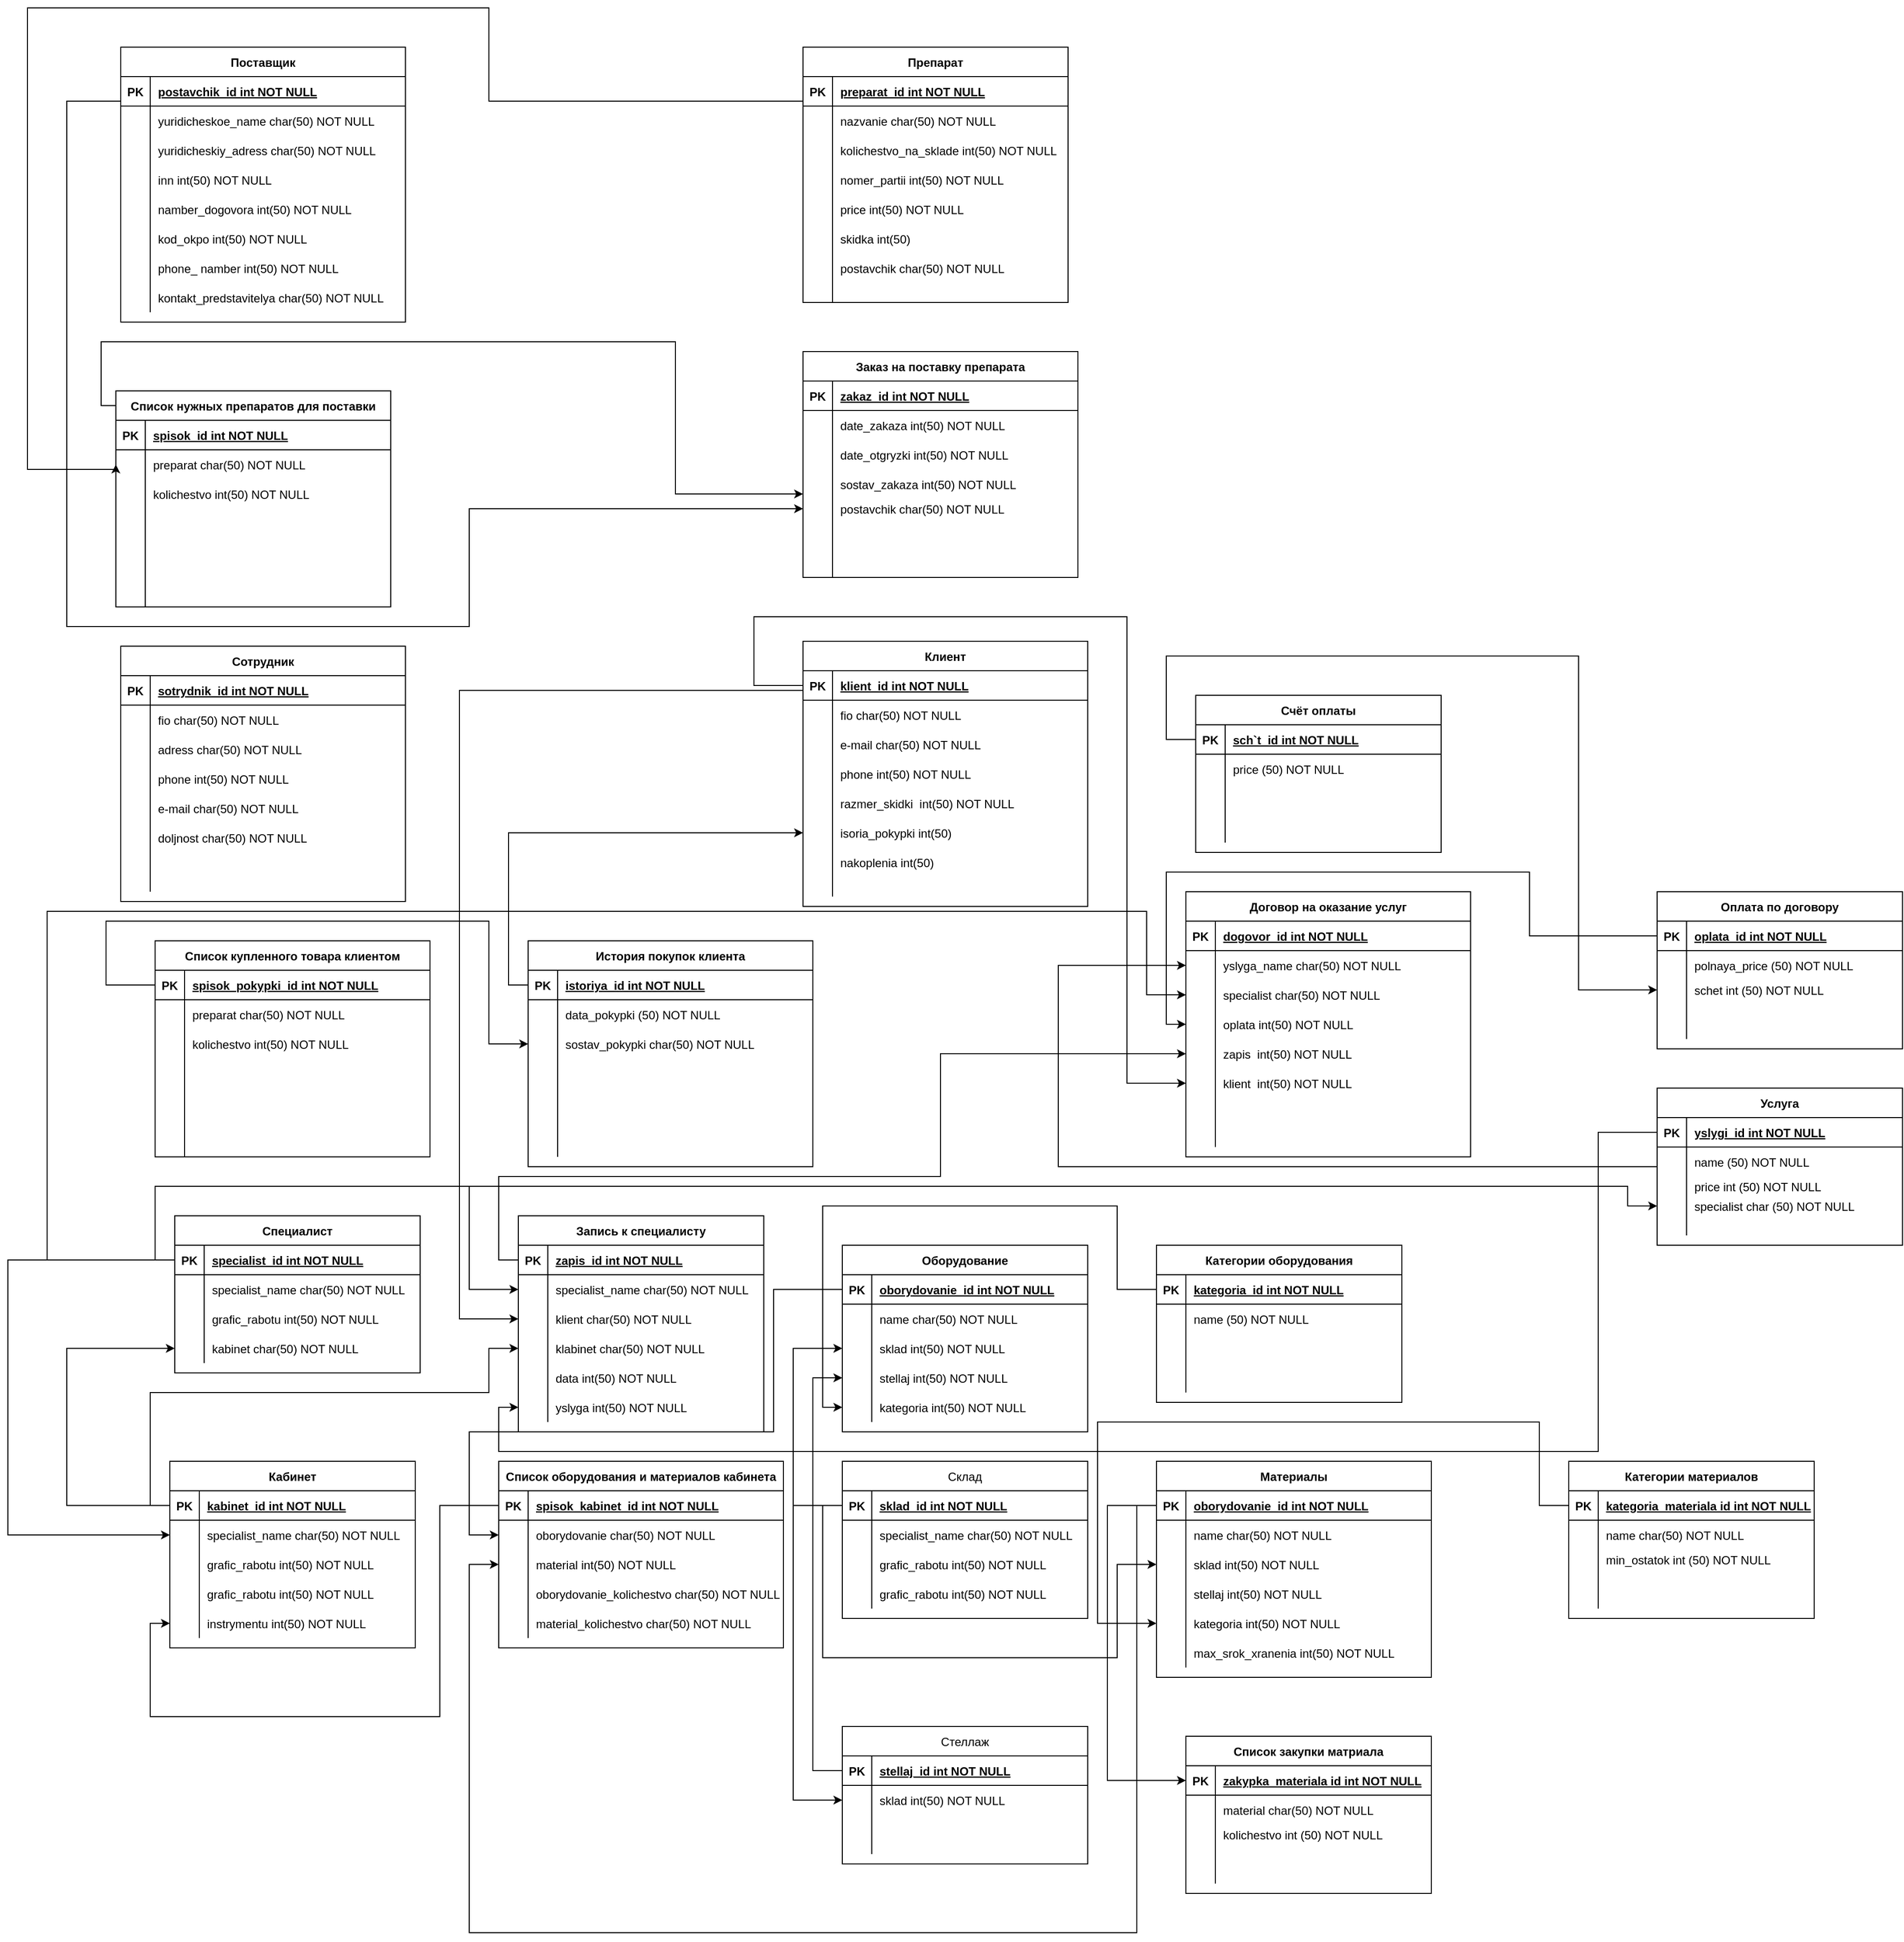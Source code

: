 <mxfile version="21.0.10" type="device"><diagram id="R2lEEEUBdFMjLlhIrx00" name="Page-1"><mxGraphModel dx="5220" dy="2053" grid="1" gridSize="10" guides="1" tooltips="1" connect="1" arrows="1" fold="1" page="1" pageScale="1" pageWidth="850" pageHeight="1100" math="0" shadow="0" extFonts="Permanent Marker^https://fonts.googleapis.com/css?family=Permanent+Marker"><root><mxCell id="0"/><mxCell id="1" parent="0"/><mxCell id="P64gI-qiIvUV-YEqR0YY-1" value="Поставщик" style="shape=table;startSize=30;container=1;collapsible=1;childLayout=tableLayout;fixedRows=1;rowLines=0;fontStyle=1;align=center;resizeLast=1;" vertex="1" parent="1"><mxGeometry x="145" y="480" width="290" height="280" as="geometry"/></mxCell><mxCell id="P64gI-qiIvUV-YEqR0YY-2" value="" style="shape=partialRectangle;collapsible=0;dropTarget=0;pointerEvents=0;fillColor=none;points=[[0,0.5],[1,0.5]];portConstraint=eastwest;top=0;left=0;right=0;bottom=1;" vertex="1" parent="P64gI-qiIvUV-YEqR0YY-1"><mxGeometry y="30" width="290" height="30" as="geometry"/></mxCell><mxCell id="P64gI-qiIvUV-YEqR0YY-3" value="PK" style="shape=partialRectangle;overflow=hidden;connectable=0;fillColor=none;top=0;left=0;bottom=0;right=0;fontStyle=1;" vertex="1" parent="P64gI-qiIvUV-YEqR0YY-2"><mxGeometry width="30" height="30" as="geometry"><mxRectangle width="30" height="30" as="alternateBounds"/></mxGeometry></mxCell><mxCell id="P64gI-qiIvUV-YEqR0YY-4" value="postavchik_id int NOT NULL " style="shape=partialRectangle;overflow=hidden;connectable=0;fillColor=none;top=0;left=0;bottom=0;right=0;align=left;spacingLeft=6;fontStyle=5;" vertex="1" parent="P64gI-qiIvUV-YEqR0YY-2"><mxGeometry x="30" width="260" height="30" as="geometry"><mxRectangle width="260" height="30" as="alternateBounds"/></mxGeometry></mxCell><mxCell id="P64gI-qiIvUV-YEqR0YY-5" value="" style="shape=partialRectangle;collapsible=0;dropTarget=0;pointerEvents=0;fillColor=none;points=[[0,0.5],[1,0.5]];portConstraint=eastwest;top=0;left=0;right=0;bottom=0;" vertex="1" parent="P64gI-qiIvUV-YEqR0YY-1"><mxGeometry y="60" width="290" height="30" as="geometry"/></mxCell><mxCell id="P64gI-qiIvUV-YEqR0YY-6" value="" style="shape=partialRectangle;overflow=hidden;connectable=0;fillColor=none;top=0;left=0;bottom=0;right=0;" vertex="1" parent="P64gI-qiIvUV-YEqR0YY-5"><mxGeometry width="30" height="30" as="geometry"><mxRectangle width="30" height="30" as="alternateBounds"/></mxGeometry></mxCell><mxCell id="P64gI-qiIvUV-YEqR0YY-7" value="yuridicheskoe_name char(50) NOT NULL" style="shape=partialRectangle;overflow=hidden;connectable=0;fillColor=none;top=0;left=0;bottom=0;right=0;align=left;spacingLeft=6;" vertex="1" parent="P64gI-qiIvUV-YEqR0YY-5"><mxGeometry x="30" width="260" height="30" as="geometry"><mxRectangle width="260" height="30" as="alternateBounds"/></mxGeometry></mxCell><mxCell id="P64gI-qiIvUV-YEqR0YY-15" value="" style="shape=partialRectangle;collapsible=0;dropTarget=0;pointerEvents=0;fillColor=none;points=[[0,0.5],[1,0.5]];portConstraint=eastwest;top=0;left=0;right=0;bottom=0;" vertex="1" parent="P64gI-qiIvUV-YEqR0YY-1"><mxGeometry y="90" width="290" height="30" as="geometry"/></mxCell><mxCell id="P64gI-qiIvUV-YEqR0YY-16" value="" style="shape=partialRectangle;overflow=hidden;connectable=0;fillColor=none;top=0;left=0;bottom=0;right=0;" vertex="1" parent="P64gI-qiIvUV-YEqR0YY-15"><mxGeometry width="30" height="30" as="geometry"><mxRectangle width="30" height="30" as="alternateBounds"/></mxGeometry></mxCell><mxCell id="P64gI-qiIvUV-YEqR0YY-17" value="yuridicheskiy_adress char(50) NOT NULL" style="shape=partialRectangle;overflow=hidden;connectable=0;fillColor=none;top=0;left=0;bottom=0;right=0;align=left;spacingLeft=6;" vertex="1" parent="P64gI-qiIvUV-YEqR0YY-15"><mxGeometry x="30" width="260" height="30" as="geometry"><mxRectangle width="260" height="30" as="alternateBounds"/></mxGeometry></mxCell><mxCell id="P64gI-qiIvUV-YEqR0YY-18" value="" style="shape=partialRectangle;collapsible=0;dropTarget=0;pointerEvents=0;fillColor=none;points=[[0,0.5],[1,0.5]];portConstraint=eastwest;top=0;left=0;right=0;bottom=0;" vertex="1" parent="P64gI-qiIvUV-YEqR0YY-1"><mxGeometry y="120" width="290" height="30" as="geometry"/></mxCell><mxCell id="P64gI-qiIvUV-YEqR0YY-19" value="" style="shape=partialRectangle;overflow=hidden;connectable=0;fillColor=none;top=0;left=0;bottom=0;right=0;" vertex="1" parent="P64gI-qiIvUV-YEqR0YY-18"><mxGeometry width="30" height="30" as="geometry"><mxRectangle width="30" height="30" as="alternateBounds"/></mxGeometry></mxCell><mxCell id="P64gI-qiIvUV-YEqR0YY-20" value="inn int(50) NOT NULL" style="shape=partialRectangle;overflow=hidden;connectable=0;fillColor=none;top=0;left=0;bottom=0;right=0;align=left;spacingLeft=6;" vertex="1" parent="P64gI-qiIvUV-YEqR0YY-18"><mxGeometry x="30" width="260" height="30" as="geometry"><mxRectangle width="260" height="30" as="alternateBounds"/></mxGeometry></mxCell><mxCell id="P64gI-qiIvUV-YEqR0YY-21" value="" style="shape=partialRectangle;collapsible=0;dropTarget=0;pointerEvents=0;fillColor=none;points=[[0,0.5],[1,0.5]];portConstraint=eastwest;top=0;left=0;right=0;bottom=0;" vertex="1" parent="P64gI-qiIvUV-YEqR0YY-1"><mxGeometry y="150" width="290" height="30" as="geometry"/></mxCell><mxCell id="P64gI-qiIvUV-YEqR0YY-22" value="" style="shape=partialRectangle;overflow=hidden;connectable=0;fillColor=none;top=0;left=0;bottom=0;right=0;" vertex="1" parent="P64gI-qiIvUV-YEqR0YY-21"><mxGeometry width="30" height="30" as="geometry"><mxRectangle width="30" height="30" as="alternateBounds"/></mxGeometry></mxCell><mxCell id="P64gI-qiIvUV-YEqR0YY-23" value="namber_dogovora int(50) NOT NULL" style="shape=partialRectangle;overflow=hidden;connectable=0;fillColor=none;top=0;left=0;bottom=0;right=0;align=left;spacingLeft=6;" vertex="1" parent="P64gI-qiIvUV-YEqR0YY-21"><mxGeometry x="30" width="260" height="30" as="geometry"><mxRectangle width="260" height="30" as="alternateBounds"/></mxGeometry></mxCell><mxCell id="P64gI-qiIvUV-YEqR0YY-24" value="" style="shape=partialRectangle;collapsible=0;dropTarget=0;pointerEvents=0;fillColor=none;points=[[0,0.5],[1,0.5]];portConstraint=eastwest;top=0;left=0;right=0;bottom=0;" vertex="1" parent="P64gI-qiIvUV-YEqR0YY-1"><mxGeometry y="180" width="290" height="30" as="geometry"/></mxCell><mxCell id="P64gI-qiIvUV-YEqR0YY-25" value="" style="shape=partialRectangle;overflow=hidden;connectable=0;fillColor=none;top=0;left=0;bottom=0;right=0;" vertex="1" parent="P64gI-qiIvUV-YEqR0YY-24"><mxGeometry width="30" height="30" as="geometry"><mxRectangle width="30" height="30" as="alternateBounds"/></mxGeometry></mxCell><mxCell id="P64gI-qiIvUV-YEqR0YY-26" value="kod_okpo int(50) NOT NULL" style="shape=partialRectangle;overflow=hidden;connectable=0;fillColor=none;top=0;left=0;bottom=0;right=0;align=left;spacingLeft=6;" vertex="1" parent="P64gI-qiIvUV-YEqR0YY-24"><mxGeometry x="30" width="260" height="30" as="geometry"><mxRectangle width="260" height="30" as="alternateBounds"/></mxGeometry></mxCell><mxCell id="P64gI-qiIvUV-YEqR0YY-27" value="" style="shape=partialRectangle;collapsible=0;dropTarget=0;pointerEvents=0;fillColor=none;points=[[0,0.5],[1,0.5]];portConstraint=eastwest;top=0;left=0;right=0;bottom=0;" vertex="1" parent="P64gI-qiIvUV-YEqR0YY-1"><mxGeometry y="210" width="290" height="30" as="geometry"/></mxCell><mxCell id="P64gI-qiIvUV-YEqR0YY-28" value="" style="shape=partialRectangle;overflow=hidden;connectable=0;fillColor=none;top=0;left=0;bottom=0;right=0;" vertex="1" parent="P64gI-qiIvUV-YEqR0YY-27"><mxGeometry width="30" height="30" as="geometry"><mxRectangle width="30" height="30" as="alternateBounds"/></mxGeometry></mxCell><mxCell id="P64gI-qiIvUV-YEqR0YY-29" value="phone_ namber int(50) NOT NULL" style="shape=partialRectangle;overflow=hidden;connectable=0;fillColor=none;top=0;left=0;bottom=0;right=0;align=left;spacingLeft=6;" vertex="1" parent="P64gI-qiIvUV-YEqR0YY-27"><mxGeometry x="30" width="260" height="30" as="geometry"><mxRectangle width="260" height="30" as="alternateBounds"/></mxGeometry></mxCell><mxCell id="P64gI-qiIvUV-YEqR0YY-30" value="" style="shape=partialRectangle;collapsible=0;dropTarget=0;pointerEvents=0;fillColor=none;points=[[0,0.5],[1,0.5]];portConstraint=eastwest;top=0;left=0;right=0;bottom=0;" vertex="1" parent="P64gI-qiIvUV-YEqR0YY-1"><mxGeometry y="240" width="290" height="30" as="geometry"/></mxCell><mxCell id="P64gI-qiIvUV-YEqR0YY-31" value="" style="shape=partialRectangle;overflow=hidden;connectable=0;fillColor=none;top=0;left=0;bottom=0;right=0;" vertex="1" parent="P64gI-qiIvUV-YEqR0YY-30"><mxGeometry width="30" height="30" as="geometry"><mxRectangle width="30" height="30" as="alternateBounds"/></mxGeometry></mxCell><mxCell id="P64gI-qiIvUV-YEqR0YY-32" value="kontakt_predstavitelya char(50) NOT NULL" style="shape=partialRectangle;overflow=hidden;connectable=0;fillColor=none;top=0;left=0;bottom=0;right=0;align=left;spacingLeft=6;" vertex="1" parent="P64gI-qiIvUV-YEqR0YY-30"><mxGeometry x="30" width="260" height="30" as="geometry"><mxRectangle width="260" height="30" as="alternateBounds"/></mxGeometry></mxCell><mxCell id="P64gI-qiIvUV-YEqR0YY-33" value="Препарат" style="shape=table;startSize=30;container=1;collapsible=1;childLayout=tableLayout;fixedRows=1;rowLines=0;fontStyle=1;align=center;resizeLast=1;" vertex="1" parent="1"><mxGeometry x="840" y="480" width="270" height="260" as="geometry"/></mxCell><mxCell id="P64gI-qiIvUV-YEqR0YY-34" value="" style="shape=partialRectangle;collapsible=0;dropTarget=0;pointerEvents=0;fillColor=none;points=[[0,0.5],[1,0.5]];portConstraint=eastwest;top=0;left=0;right=0;bottom=1;" vertex="1" parent="P64gI-qiIvUV-YEqR0YY-33"><mxGeometry y="30" width="270" height="30" as="geometry"/></mxCell><mxCell id="P64gI-qiIvUV-YEqR0YY-35" value="PK" style="shape=partialRectangle;overflow=hidden;connectable=0;fillColor=none;top=0;left=0;bottom=0;right=0;fontStyle=1;" vertex="1" parent="P64gI-qiIvUV-YEqR0YY-34"><mxGeometry width="30" height="30" as="geometry"><mxRectangle width="30" height="30" as="alternateBounds"/></mxGeometry></mxCell><mxCell id="P64gI-qiIvUV-YEqR0YY-36" value="preparat_id int NOT NULL " style="shape=partialRectangle;overflow=hidden;connectable=0;fillColor=none;top=0;left=0;bottom=0;right=0;align=left;spacingLeft=6;fontStyle=5;" vertex="1" parent="P64gI-qiIvUV-YEqR0YY-34"><mxGeometry x="30" width="240" height="30" as="geometry"><mxRectangle width="240" height="30" as="alternateBounds"/></mxGeometry></mxCell><mxCell id="P64gI-qiIvUV-YEqR0YY-37" value="" style="shape=partialRectangle;collapsible=0;dropTarget=0;pointerEvents=0;fillColor=none;points=[[0,0.5],[1,0.5]];portConstraint=eastwest;top=0;left=0;right=0;bottom=0;" vertex="1" parent="P64gI-qiIvUV-YEqR0YY-33"><mxGeometry y="60" width="270" height="30" as="geometry"/></mxCell><mxCell id="P64gI-qiIvUV-YEqR0YY-38" value="" style="shape=partialRectangle;overflow=hidden;connectable=0;fillColor=none;top=0;left=0;bottom=0;right=0;" vertex="1" parent="P64gI-qiIvUV-YEqR0YY-37"><mxGeometry width="30" height="30" as="geometry"><mxRectangle width="30" height="30" as="alternateBounds"/></mxGeometry></mxCell><mxCell id="P64gI-qiIvUV-YEqR0YY-39" value="nazvanie char(50) NOT NULL" style="shape=partialRectangle;overflow=hidden;connectable=0;fillColor=none;top=0;left=0;bottom=0;right=0;align=left;spacingLeft=6;" vertex="1" parent="P64gI-qiIvUV-YEqR0YY-37"><mxGeometry x="30" width="240" height="30" as="geometry"><mxRectangle width="240" height="30" as="alternateBounds"/></mxGeometry></mxCell><mxCell id="P64gI-qiIvUV-YEqR0YY-40" value="" style="shape=partialRectangle;collapsible=0;dropTarget=0;pointerEvents=0;fillColor=none;points=[[0,0.5],[1,0.5]];portConstraint=eastwest;top=0;left=0;right=0;bottom=0;" vertex="1" parent="P64gI-qiIvUV-YEqR0YY-33"><mxGeometry y="90" width="270" height="30" as="geometry"/></mxCell><mxCell id="P64gI-qiIvUV-YEqR0YY-41" value="" style="shape=partialRectangle;overflow=hidden;connectable=0;fillColor=none;top=0;left=0;bottom=0;right=0;" vertex="1" parent="P64gI-qiIvUV-YEqR0YY-40"><mxGeometry width="30" height="30" as="geometry"><mxRectangle width="30" height="30" as="alternateBounds"/></mxGeometry></mxCell><mxCell id="P64gI-qiIvUV-YEqR0YY-42" value="kolichestvo_na_sklade int(50) NOT NULL" style="shape=partialRectangle;overflow=hidden;connectable=0;fillColor=none;top=0;left=0;bottom=0;right=0;align=left;spacingLeft=6;" vertex="1" parent="P64gI-qiIvUV-YEqR0YY-40"><mxGeometry x="30" width="240" height="30" as="geometry"><mxRectangle width="240" height="30" as="alternateBounds"/></mxGeometry></mxCell><mxCell id="P64gI-qiIvUV-YEqR0YY-43" value="" style="shape=partialRectangle;collapsible=0;dropTarget=0;pointerEvents=0;fillColor=none;points=[[0,0.5],[1,0.5]];portConstraint=eastwest;top=0;left=0;right=0;bottom=0;" vertex="1" parent="P64gI-qiIvUV-YEqR0YY-33"><mxGeometry y="120" width="270" height="30" as="geometry"/></mxCell><mxCell id="P64gI-qiIvUV-YEqR0YY-44" value="" style="shape=partialRectangle;overflow=hidden;connectable=0;fillColor=none;top=0;left=0;bottom=0;right=0;" vertex="1" parent="P64gI-qiIvUV-YEqR0YY-43"><mxGeometry width="30" height="30" as="geometry"><mxRectangle width="30" height="30" as="alternateBounds"/></mxGeometry></mxCell><mxCell id="P64gI-qiIvUV-YEqR0YY-45" value="nomer_partii int(50) NOT NULL" style="shape=partialRectangle;overflow=hidden;connectable=0;fillColor=none;top=0;left=0;bottom=0;right=0;align=left;spacingLeft=6;" vertex="1" parent="P64gI-qiIvUV-YEqR0YY-43"><mxGeometry x="30" width="240" height="30" as="geometry"><mxRectangle width="240" height="30" as="alternateBounds"/></mxGeometry></mxCell><mxCell id="P64gI-qiIvUV-YEqR0YY-46" value="" style="shape=partialRectangle;collapsible=0;dropTarget=0;pointerEvents=0;fillColor=none;points=[[0,0.5],[1,0.5]];portConstraint=eastwest;top=0;left=0;right=0;bottom=0;" vertex="1" parent="P64gI-qiIvUV-YEqR0YY-33"><mxGeometry y="150" width="270" height="30" as="geometry"/></mxCell><mxCell id="P64gI-qiIvUV-YEqR0YY-47" value="" style="shape=partialRectangle;overflow=hidden;connectable=0;fillColor=none;top=0;left=0;bottom=0;right=0;" vertex="1" parent="P64gI-qiIvUV-YEqR0YY-46"><mxGeometry width="30" height="30" as="geometry"><mxRectangle width="30" height="30" as="alternateBounds"/></mxGeometry></mxCell><mxCell id="P64gI-qiIvUV-YEqR0YY-48" value="price int(50) NOT NULL" style="shape=partialRectangle;overflow=hidden;connectable=0;fillColor=none;top=0;left=0;bottom=0;right=0;align=left;spacingLeft=6;" vertex="1" parent="P64gI-qiIvUV-YEqR0YY-46"><mxGeometry x="30" width="240" height="30" as="geometry"><mxRectangle width="240" height="30" as="alternateBounds"/></mxGeometry></mxCell><mxCell id="P64gI-qiIvUV-YEqR0YY-49" value="" style="shape=partialRectangle;collapsible=0;dropTarget=0;pointerEvents=0;fillColor=none;points=[[0,0.5],[1,0.5]];portConstraint=eastwest;top=0;left=0;right=0;bottom=0;" vertex="1" parent="P64gI-qiIvUV-YEqR0YY-33"><mxGeometry y="180" width="270" height="30" as="geometry"/></mxCell><mxCell id="P64gI-qiIvUV-YEqR0YY-50" value="" style="shape=partialRectangle;overflow=hidden;connectable=0;fillColor=none;top=0;left=0;bottom=0;right=0;" vertex="1" parent="P64gI-qiIvUV-YEqR0YY-49"><mxGeometry width="30" height="30" as="geometry"><mxRectangle width="30" height="30" as="alternateBounds"/></mxGeometry></mxCell><mxCell id="P64gI-qiIvUV-YEqR0YY-51" value="skidka int(50) " style="shape=partialRectangle;overflow=hidden;connectable=0;fillColor=none;top=0;left=0;bottom=0;right=0;align=left;spacingLeft=6;" vertex="1" parent="P64gI-qiIvUV-YEqR0YY-49"><mxGeometry x="30" width="240" height="30" as="geometry"><mxRectangle width="240" height="30" as="alternateBounds"/></mxGeometry></mxCell><mxCell id="P64gI-qiIvUV-YEqR0YY-52" value="" style="shape=partialRectangle;collapsible=0;dropTarget=0;pointerEvents=0;fillColor=none;points=[[0,0.5],[1,0.5]];portConstraint=eastwest;top=0;left=0;right=0;bottom=0;" vertex="1" parent="P64gI-qiIvUV-YEqR0YY-33"><mxGeometry y="210" width="270" height="30" as="geometry"/></mxCell><mxCell id="P64gI-qiIvUV-YEqR0YY-53" value="" style="shape=partialRectangle;overflow=hidden;connectable=0;fillColor=none;top=0;left=0;bottom=0;right=0;" vertex="1" parent="P64gI-qiIvUV-YEqR0YY-52"><mxGeometry width="30" height="30" as="geometry"><mxRectangle width="30" height="30" as="alternateBounds"/></mxGeometry></mxCell><mxCell id="P64gI-qiIvUV-YEqR0YY-54" value="postavchik char(50) NOT NULL" style="shape=partialRectangle;overflow=hidden;connectable=0;fillColor=none;top=0;left=0;bottom=0;right=0;align=left;spacingLeft=6;" vertex="1" parent="P64gI-qiIvUV-YEqR0YY-52"><mxGeometry x="30" width="240" height="30" as="geometry"><mxRectangle width="240" height="30" as="alternateBounds"/></mxGeometry></mxCell><mxCell id="P64gI-qiIvUV-YEqR0YY-55" value="" style="shape=partialRectangle;collapsible=0;dropTarget=0;pointerEvents=0;fillColor=none;points=[[0,0.5],[1,0.5]];portConstraint=eastwest;top=0;left=0;right=0;bottom=0;" vertex="1" parent="P64gI-qiIvUV-YEqR0YY-33"><mxGeometry y="240" width="270" height="20" as="geometry"/></mxCell><mxCell id="P64gI-qiIvUV-YEqR0YY-56" value="" style="shape=partialRectangle;overflow=hidden;connectable=0;fillColor=none;top=0;left=0;bottom=0;right=0;" vertex="1" parent="P64gI-qiIvUV-YEqR0YY-55"><mxGeometry width="30" height="20" as="geometry"><mxRectangle width="30" height="20" as="alternateBounds"/></mxGeometry></mxCell><mxCell id="P64gI-qiIvUV-YEqR0YY-57" value="" style="shape=partialRectangle;overflow=hidden;connectable=0;fillColor=none;top=0;left=0;bottom=0;right=0;align=left;spacingLeft=6;" vertex="1" parent="P64gI-qiIvUV-YEqR0YY-55"><mxGeometry x="30" width="240" height="20" as="geometry"><mxRectangle width="240" height="20" as="alternateBounds"/></mxGeometry></mxCell><mxCell id="P64gI-qiIvUV-YEqR0YY-59" value="Заказ на поставку препарата" style="shape=table;startSize=30;container=1;collapsible=1;childLayout=tableLayout;fixedRows=1;rowLines=0;fontStyle=1;align=center;resizeLast=1;" vertex="1" parent="1"><mxGeometry x="840" y="790" width="280" height="230" as="geometry"/></mxCell><mxCell id="P64gI-qiIvUV-YEqR0YY-60" value="" style="shape=partialRectangle;collapsible=0;dropTarget=0;pointerEvents=0;fillColor=none;points=[[0,0.5],[1,0.5]];portConstraint=eastwest;top=0;left=0;right=0;bottom=1;" vertex="1" parent="P64gI-qiIvUV-YEqR0YY-59"><mxGeometry y="30" width="280" height="30" as="geometry"/></mxCell><mxCell id="P64gI-qiIvUV-YEqR0YY-61" value="PK" style="shape=partialRectangle;overflow=hidden;connectable=0;fillColor=none;top=0;left=0;bottom=0;right=0;fontStyle=1;" vertex="1" parent="P64gI-qiIvUV-YEqR0YY-60"><mxGeometry width="30" height="30" as="geometry"><mxRectangle width="30" height="30" as="alternateBounds"/></mxGeometry></mxCell><mxCell id="P64gI-qiIvUV-YEqR0YY-62" value="zakaz_id int NOT NULL " style="shape=partialRectangle;overflow=hidden;connectable=0;fillColor=none;top=0;left=0;bottom=0;right=0;align=left;spacingLeft=6;fontStyle=5;" vertex="1" parent="P64gI-qiIvUV-YEqR0YY-60"><mxGeometry x="30" width="250" height="30" as="geometry"><mxRectangle width="250" height="30" as="alternateBounds"/></mxGeometry></mxCell><mxCell id="P64gI-qiIvUV-YEqR0YY-63" value="" style="shape=partialRectangle;collapsible=0;dropTarget=0;pointerEvents=0;fillColor=none;points=[[0,0.5],[1,0.5]];portConstraint=eastwest;top=0;left=0;right=0;bottom=0;" vertex="1" parent="P64gI-qiIvUV-YEqR0YY-59"><mxGeometry y="60" width="280" height="30" as="geometry"/></mxCell><mxCell id="P64gI-qiIvUV-YEqR0YY-64" value="" style="shape=partialRectangle;overflow=hidden;connectable=0;fillColor=none;top=0;left=0;bottom=0;right=0;" vertex="1" parent="P64gI-qiIvUV-YEqR0YY-63"><mxGeometry width="30" height="30" as="geometry"><mxRectangle width="30" height="30" as="alternateBounds"/></mxGeometry></mxCell><mxCell id="P64gI-qiIvUV-YEqR0YY-65" value="date_zakaza int(50) NOT NULL" style="shape=partialRectangle;overflow=hidden;connectable=0;fillColor=none;top=0;left=0;bottom=0;right=0;align=left;spacingLeft=6;" vertex="1" parent="P64gI-qiIvUV-YEqR0YY-63"><mxGeometry x="30" width="250" height="30" as="geometry"><mxRectangle width="250" height="30" as="alternateBounds"/></mxGeometry></mxCell><mxCell id="P64gI-qiIvUV-YEqR0YY-66" value="" style="shape=partialRectangle;collapsible=0;dropTarget=0;pointerEvents=0;fillColor=none;points=[[0,0.5],[1,0.5]];portConstraint=eastwest;top=0;left=0;right=0;bottom=0;" vertex="1" parent="P64gI-qiIvUV-YEqR0YY-59"><mxGeometry y="90" width="280" height="30" as="geometry"/></mxCell><mxCell id="P64gI-qiIvUV-YEqR0YY-67" value="" style="shape=partialRectangle;overflow=hidden;connectable=0;fillColor=none;top=0;left=0;bottom=0;right=0;" vertex="1" parent="P64gI-qiIvUV-YEqR0YY-66"><mxGeometry width="30" height="30" as="geometry"><mxRectangle width="30" height="30" as="alternateBounds"/></mxGeometry></mxCell><mxCell id="P64gI-qiIvUV-YEqR0YY-68" value="date_otgryzki int(50) NOT NULL" style="shape=partialRectangle;overflow=hidden;connectable=0;fillColor=none;top=0;left=0;bottom=0;right=0;align=left;spacingLeft=6;" vertex="1" parent="P64gI-qiIvUV-YEqR0YY-66"><mxGeometry x="30" width="250" height="30" as="geometry"><mxRectangle width="250" height="30" as="alternateBounds"/></mxGeometry></mxCell><mxCell id="P64gI-qiIvUV-YEqR0YY-69" value="" style="shape=partialRectangle;collapsible=0;dropTarget=0;pointerEvents=0;fillColor=none;points=[[0,0.5],[1,0.5]];portConstraint=eastwest;top=0;left=0;right=0;bottom=0;" vertex="1" parent="P64gI-qiIvUV-YEqR0YY-59"><mxGeometry y="120" width="280" height="30" as="geometry"/></mxCell><mxCell id="P64gI-qiIvUV-YEqR0YY-70" value="" style="shape=partialRectangle;overflow=hidden;connectable=0;fillColor=none;top=0;left=0;bottom=0;right=0;" vertex="1" parent="P64gI-qiIvUV-YEqR0YY-69"><mxGeometry width="30" height="30" as="geometry"><mxRectangle width="30" height="30" as="alternateBounds"/></mxGeometry></mxCell><mxCell id="P64gI-qiIvUV-YEqR0YY-71" value="sostav_zakaza int(50) NOT NULL" style="shape=partialRectangle;overflow=hidden;connectable=0;fillColor=none;top=0;left=0;bottom=0;right=0;align=left;spacingLeft=6;" vertex="1" parent="P64gI-qiIvUV-YEqR0YY-69"><mxGeometry x="30" width="250" height="30" as="geometry"><mxRectangle width="250" height="30" as="alternateBounds"/></mxGeometry></mxCell><mxCell id="P64gI-qiIvUV-YEqR0YY-81" value="" style="shape=partialRectangle;collapsible=0;dropTarget=0;pointerEvents=0;fillColor=none;points=[[0,0.5],[1,0.5]];portConstraint=eastwest;top=0;left=0;right=0;bottom=0;" vertex="1" parent="P64gI-qiIvUV-YEqR0YY-59"><mxGeometry y="150" width="280" height="20" as="geometry"/></mxCell><mxCell id="P64gI-qiIvUV-YEqR0YY-82" value="" style="shape=partialRectangle;overflow=hidden;connectable=0;fillColor=none;top=0;left=0;bottom=0;right=0;" vertex="1" parent="P64gI-qiIvUV-YEqR0YY-81"><mxGeometry width="30" height="20" as="geometry"><mxRectangle width="30" height="20" as="alternateBounds"/></mxGeometry></mxCell><mxCell id="P64gI-qiIvUV-YEqR0YY-83" value="postavchik char(50) NOT NULL" style="shape=partialRectangle;overflow=hidden;connectable=0;fillColor=none;top=0;left=0;bottom=0;right=0;align=left;spacingLeft=6;" vertex="1" parent="P64gI-qiIvUV-YEqR0YY-81"><mxGeometry x="30" width="250" height="20" as="geometry"><mxRectangle width="250" height="20" as="alternateBounds"/></mxGeometry></mxCell><mxCell id="P64gI-qiIvUV-YEqR0YY-75" value="" style="shape=partialRectangle;collapsible=0;dropTarget=0;pointerEvents=0;fillColor=none;points=[[0,0.5],[1,0.5]];portConstraint=eastwest;top=0;left=0;right=0;bottom=0;" vertex="1" parent="P64gI-qiIvUV-YEqR0YY-59"><mxGeometry y="170" width="280" height="20" as="geometry"/></mxCell><mxCell id="P64gI-qiIvUV-YEqR0YY-76" value="" style="shape=partialRectangle;overflow=hidden;connectable=0;fillColor=none;top=0;left=0;bottom=0;right=0;" vertex="1" parent="P64gI-qiIvUV-YEqR0YY-75"><mxGeometry width="30" height="20" as="geometry"><mxRectangle width="30" height="20" as="alternateBounds"/></mxGeometry></mxCell><mxCell id="P64gI-qiIvUV-YEqR0YY-77" value="" style="shape=partialRectangle;overflow=hidden;connectable=0;fillColor=none;top=0;left=0;bottom=0;right=0;align=left;spacingLeft=6;" vertex="1" parent="P64gI-qiIvUV-YEqR0YY-75"><mxGeometry x="30" width="250" height="20" as="geometry"><mxRectangle width="250" height="20" as="alternateBounds"/></mxGeometry></mxCell><mxCell id="P64gI-qiIvUV-YEqR0YY-72" value="" style="shape=partialRectangle;collapsible=0;dropTarget=0;pointerEvents=0;fillColor=none;points=[[0,0.5],[1,0.5]];portConstraint=eastwest;top=0;left=0;right=0;bottom=0;" vertex="1" parent="P64gI-qiIvUV-YEqR0YY-59"><mxGeometry y="190" width="280" height="20" as="geometry"/></mxCell><mxCell id="P64gI-qiIvUV-YEqR0YY-73" value="" style="shape=partialRectangle;overflow=hidden;connectable=0;fillColor=none;top=0;left=0;bottom=0;right=0;" vertex="1" parent="P64gI-qiIvUV-YEqR0YY-72"><mxGeometry width="30" height="20" as="geometry"><mxRectangle width="30" height="20" as="alternateBounds"/></mxGeometry></mxCell><mxCell id="P64gI-qiIvUV-YEqR0YY-74" value="" style="shape=partialRectangle;overflow=hidden;connectable=0;fillColor=none;top=0;left=0;bottom=0;right=0;align=left;spacingLeft=6;" vertex="1" parent="P64gI-qiIvUV-YEqR0YY-72"><mxGeometry x="30" width="250" height="20" as="geometry"><mxRectangle width="250" height="20" as="alternateBounds"/></mxGeometry></mxCell><mxCell id="P64gI-qiIvUV-YEqR0YY-78" value="" style="shape=partialRectangle;collapsible=0;dropTarget=0;pointerEvents=0;fillColor=none;points=[[0,0.5],[1,0.5]];portConstraint=eastwest;top=0;left=0;right=0;bottom=0;" vertex="1" parent="P64gI-qiIvUV-YEqR0YY-59"><mxGeometry y="210" width="280" height="20" as="geometry"/></mxCell><mxCell id="P64gI-qiIvUV-YEqR0YY-79" value="" style="shape=partialRectangle;overflow=hidden;connectable=0;fillColor=none;top=0;left=0;bottom=0;right=0;" vertex="1" parent="P64gI-qiIvUV-YEqR0YY-78"><mxGeometry width="30" height="20" as="geometry"><mxRectangle width="30" height="20" as="alternateBounds"/></mxGeometry></mxCell><mxCell id="P64gI-qiIvUV-YEqR0YY-80" value="" style="shape=partialRectangle;overflow=hidden;connectable=0;fillColor=none;top=0;left=0;bottom=0;right=0;align=left;spacingLeft=6;" vertex="1" parent="P64gI-qiIvUV-YEqR0YY-78"><mxGeometry x="30" width="250" height="20" as="geometry"><mxRectangle width="250" height="20" as="alternateBounds"/></mxGeometry></mxCell><mxCell id="P64gI-qiIvUV-YEqR0YY-84" value="Список нужных препаратов для поставки" style="shape=table;startSize=30;container=1;collapsible=1;childLayout=tableLayout;fixedRows=1;rowLines=0;fontStyle=1;align=center;resizeLast=1;movable=1;resizable=1;rotatable=1;deletable=1;editable=1;locked=0;connectable=1;" vertex="1" parent="1"><mxGeometry x="140" y="830" width="280" height="220" as="geometry"/></mxCell><mxCell id="P64gI-qiIvUV-YEqR0YY-85" value="" style="shape=partialRectangle;collapsible=0;dropTarget=0;pointerEvents=0;fillColor=none;points=[[0,0.5],[1,0.5]];portConstraint=eastwest;top=0;left=0;right=0;bottom=1;" vertex="1" parent="P64gI-qiIvUV-YEqR0YY-84"><mxGeometry y="30" width="280" height="30" as="geometry"/></mxCell><mxCell id="P64gI-qiIvUV-YEqR0YY-86" value="PK" style="shape=partialRectangle;overflow=hidden;connectable=0;fillColor=none;top=0;left=0;bottom=0;right=0;fontStyle=1;" vertex="1" parent="P64gI-qiIvUV-YEqR0YY-85"><mxGeometry width="30" height="30" as="geometry"><mxRectangle width="30" height="30" as="alternateBounds"/></mxGeometry></mxCell><mxCell id="P64gI-qiIvUV-YEqR0YY-87" value="spisok_id int NOT NULL " style="shape=partialRectangle;overflow=hidden;connectable=0;fillColor=none;top=0;left=0;bottom=0;right=0;align=left;spacingLeft=6;fontStyle=5;" vertex="1" parent="P64gI-qiIvUV-YEqR0YY-85"><mxGeometry x="30" width="250" height="30" as="geometry"><mxRectangle width="250" height="30" as="alternateBounds"/></mxGeometry></mxCell><mxCell id="P64gI-qiIvUV-YEqR0YY-88" value="" style="shape=partialRectangle;collapsible=0;dropTarget=0;pointerEvents=0;fillColor=none;points=[[0,0.5],[1,0.5]];portConstraint=eastwest;top=0;left=0;right=0;bottom=0;" vertex="1" parent="P64gI-qiIvUV-YEqR0YY-84"><mxGeometry y="60" width="280" height="30" as="geometry"/></mxCell><mxCell id="P64gI-qiIvUV-YEqR0YY-89" value="" style="shape=partialRectangle;overflow=hidden;connectable=0;fillColor=none;top=0;left=0;bottom=0;right=0;" vertex="1" parent="P64gI-qiIvUV-YEqR0YY-88"><mxGeometry width="30" height="30" as="geometry"><mxRectangle width="30" height="30" as="alternateBounds"/></mxGeometry></mxCell><mxCell id="P64gI-qiIvUV-YEqR0YY-90" value="preparat char(50) NOT NULL" style="shape=partialRectangle;overflow=hidden;connectable=0;fillColor=none;top=0;left=0;bottom=0;right=0;align=left;spacingLeft=6;" vertex="1" parent="P64gI-qiIvUV-YEqR0YY-88"><mxGeometry x="30" width="250" height="30" as="geometry"><mxRectangle width="250" height="30" as="alternateBounds"/></mxGeometry></mxCell><mxCell id="P64gI-qiIvUV-YEqR0YY-91" value="" style="shape=partialRectangle;collapsible=0;dropTarget=0;pointerEvents=0;fillColor=none;points=[[0,0.5],[1,0.5]];portConstraint=eastwest;top=0;left=0;right=0;bottom=0;" vertex="1" parent="P64gI-qiIvUV-YEqR0YY-84"><mxGeometry y="90" width="280" height="30" as="geometry"/></mxCell><mxCell id="P64gI-qiIvUV-YEqR0YY-92" value="" style="shape=partialRectangle;overflow=hidden;connectable=0;fillColor=none;top=0;left=0;bottom=0;right=0;" vertex="1" parent="P64gI-qiIvUV-YEqR0YY-91"><mxGeometry width="30" height="30" as="geometry"><mxRectangle width="30" height="30" as="alternateBounds"/></mxGeometry></mxCell><mxCell id="P64gI-qiIvUV-YEqR0YY-93" value="kolichestvo int(50) NOT NULL" style="shape=partialRectangle;overflow=hidden;connectable=0;fillColor=none;top=0;left=0;bottom=0;right=0;align=left;spacingLeft=6;" vertex="1" parent="P64gI-qiIvUV-YEqR0YY-91"><mxGeometry x="30" width="250" height="30" as="geometry"><mxRectangle width="250" height="30" as="alternateBounds"/></mxGeometry></mxCell><mxCell id="P64gI-qiIvUV-YEqR0YY-97" value="" style="shape=partialRectangle;collapsible=0;dropTarget=0;pointerEvents=0;fillColor=none;points=[[0,0.5],[1,0.5]];portConstraint=eastwest;top=0;left=0;right=0;bottom=0;" vertex="1" parent="P64gI-qiIvUV-YEqR0YY-84"><mxGeometry y="120" width="280" height="20" as="geometry"/></mxCell><mxCell id="P64gI-qiIvUV-YEqR0YY-98" value="" style="shape=partialRectangle;overflow=hidden;connectable=0;fillColor=none;top=0;left=0;bottom=0;right=0;" vertex="1" parent="P64gI-qiIvUV-YEqR0YY-97"><mxGeometry width="30" height="20" as="geometry"><mxRectangle width="30" height="20" as="alternateBounds"/></mxGeometry></mxCell><mxCell id="P64gI-qiIvUV-YEqR0YY-99" value="" style="shape=partialRectangle;overflow=hidden;connectable=0;fillColor=none;top=0;left=0;bottom=0;right=0;align=left;spacingLeft=6;" vertex="1" parent="P64gI-qiIvUV-YEqR0YY-97"><mxGeometry x="30" width="250" height="20" as="geometry"><mxRectangle width="250" height="20" as="alternateBounds"/></mxGeometry></mxCell><mxCell id="P64gI-qiIvUV-YEqR0YY-94" value="" style="shape=partialRectangle;collapsible=0;dropTarget=0;pointerEvents=0;fillColor=none;points=[[0,0.5],[1,0.5]];portConstraint=eastwest;top=0;left=0;right=0;bottom=0;" vertex="1" parent="P64gI-qiIvUV-YEqR0YY-84"><mxGeometry y="140" width="280" height="20" as="geometry"/></mxCell><mxCell id="P64gI-qiIvUV-YEqR0YY-95" value="" style="shape=partialRectangle;overflow=hidden;connectable=0;fillColor=none;top=0;left=0;bottom=0;right=0;" vertex="1" parent="P64gI-qiIvUV-YEqR0YY-94"><mxGeometry width="30" height="20" as="geometry"><mxRectangle width="30" height="20" as="alternateBounds"/></mxGeometry></mxCell><mxCell id="P64gI-qiIvUV-YEqR0YY-96" value="" style="shape=partialRectangle;overflow=hidden;connectable=0;fillColor=none;top=0;left=0;bottom=0;right=0;align=left;spacingLeft=6;" vertex="1" parent="P64gI-qiIvUV-YEqR0YY-94"><mxGeometry x="30" width="250" height="20" as="geometry"><mxRectangle width="250" height="20" as="alternateBounds"/></mxGeometry></mxCell><mxCell id="P64gI-qiIvUV-YEqR0YY-100" value="" style="shape=partialRectangle;collapsible=0;dropTarget=0;pointerEvents=0;fillColor=none;points=[[0,0.5],[1,0.5]];portConstraint=eastwest;top=0;left=0;right=0;bottom=0;" vertex="1" parent="P64gI-qiIvUV-YEqR0YY-84"><mxGeometry y="160" width="280" height="20" as="geometry"/></mxCell><mxCell id="P64gI-qiIvUV-YEqR0YY-101" value="" style="shape=partialRectangle;overflow=hidden;connectable=0;fillColor=none;top=0;left=0;bottom=0;right=0;" vertex="1" parent="P64gI-qiIvUV-YEqR0YY-100"><mxGeometry width="30" height="20" as="geometry"><mxRectangle width="30" height="20" as="alternateBounds"/></mxGeometry></mxCell><mxCell id="P64gI-qiIvUV-YEqR0YY-102" value="" style="shape=partialRectangle;overflow=hidden;connectable=0;fillColor=none;top=0;left=0;bottom=0;right=0;align=left;spacingLeft=6;movable=0;resizable=0;rotatable=0;deletable=0;editable=0;locked=1;" vertex="1" parent="P64gI-qiIvUV-YEqR0YY-100"><mxGeometry x="30" width="250" height="20" as="geometry"><mxRectangle width="250" height="20" as="alternateBounds"/></mxGeometry></mxCell><mxCell id="P64gI-qiIvUV-YEqR0YY-103" value="" style="shape=partialRectangle;collapsible=0;dropTarget=0;pointerEvents=0;fillColor=none;points=[[0,0.5],[1,0.5]];portConstraint=eastwest;top=0;left=0;right=0;bottom=0;" vertex="1" parent="P64gI-qiIvUV-YEqR0YY-84"><mxGeometry y="180" width="280" height="20" as="geometry"/></mxCell><mxCell id="P64gI-qiIvUV-YEqR0YY-104" value="" style="shape=partialRectangle;overflow=hidden;connectable=0;fillColor=none;top=0;left=0;bottom=0;right=0;" vertex="1" parent="P64gI-qiIvUV-YEqR0YY-103"><mxGeometry width="30" height="20" as="geometry"><mxRectangle width="30" height="20" as="alternateBounds"/></mxGeometry></mxCell><mxCell id="P64gI-qiIvUV-YEqR0YY-105" value="" style="shape=partialRectangle;overflow=hidden;connectable=0;fillColor=none;top=0;left=0;bottom=0;right=0;align=left;spacingLeft=6;" vertex="1" parent="P64gI-qiIvUV-YEqR0YY-103"><mxGeometry x="30" width="250" height="20" as="geometry"><mxRectangle width="250" height="20" as="alternateBounds"/></mxGeometry></mxCell><mxCell id="P64gI-qiIvUV-YEqR0YY-106" value="" style="shape=partialRectangle;collapsible=0;dropTarget=0;pointerEvents=0;fillColor=none;points=[[0,0.5],[1,0.5]];portConstraint=eastwest;top=0;left=0;right=0;bottom=0;" vertex="1" parent="P64gI-qiIvUV-YEqR0YY-84"><mxGeometry y="200" width="280" height="20" as="geometry"/></mxCell><mxCell id="P64gI-qiIvUV-YEqR0YY-107" value="" style="shape=partialRectangle;overflow=hidden;connectable=0;fillColor=none;top=0;left=0;bottom=0;right=0;" vertex="1" parent="P64gI-qiIvUV-YEqR0YY-106"><mxGeometry width="30" height="20" as="geometry"><mxRectangle width="30" height="20" as="alternateBounds"/></mxGeometry></mxCell><mxCell id="P64gI-qiIvUV-YEqR0YY-108" value="" style="shape=partialRectangle;overflow=hidden;connectable=0;fillColor=none;top=0;left=0;bottom=0;right=0;align=left;spacingLeft=6;" vertex="1" parent="P64gI-qiIvUV-YEqR0YY-106"><mxGeometry x="30" width="250" height="20" as="geometry"><mxRectangle width="250" height="20" as="alternateBounds"/></mxGeometry></mxCell><mxCell id="P64gI-qiIvUV-YEqR0YY-109" style="edgeStyle=orthogonalEdgeStyle;rounded=0;orthogonalLoop=1;jettySize=auto;html=1;exitX=0;exitY=0.5;exitDx=0;exitDy=0;entryX=0;entryY=0.5;entryDx=0;entryDy=0;" edge="1" parent="1" source="P64gI-qiIvUV-YEqR0YY-34" target="P64gI-qiIvUV-YEqR0YY-88"><mxGeometry relative="1" as="geometry"><Array as="points"><mxPoint x="840" y="535"/><mxPoint x="520" y="535"/><mxPoint x="520" y="440"/><mxPoint x="50" y="440"/><mxPoint x="50" y="910"/><mxPoint x="140" y="910"/></Array></mxGeometry></mxCell><mxCell id="P64gI-qiIvUV-YEqR0YY-110" style="edgeStyle=orthogonalEdgeStyle;rounded=0;orthogonalLoop=1;jettySize=auto;html=1;exitX=0;exitY=0.5;exitDx=0;exitDy=0;entryX=0;entryY=0.5;entryDx=0;entryDy=0;" edge="1" parent="1" source="P64gI-qiIvUV-YEqR0YY-2" target="P64gI-qiIvUV-YEqR0YY-81"><mxGeometry relative="1" as="geometry"><mxPoint x="560" y="960" as="targetPoint"/><Array as="points"><mxPoint x="145" y="535"/><mxPoint x="90" y="535"/><mxPoint x="90" y="1070"/><mxPoint x="500" y="1070"/><mxPoint x="500" y="950"/></Array></mxGeometry></mxCell><mxCell id="P64gI-qiIvUV-YEqR0YY-112" value="Сотрудник" style="shape=table;startSize=30;container=1;collapsible=1;childLayout=tableLayout;fixedRows=1;rowLines=0;fontStyle=1;align=center;resizeLast=1;" vertex="1" parent="1"><mxGeometry x="145" y="1090" width="290" height="260" as="geometry"/></mxCell><mxCell id="P64gI-qiIvUV-YEqR0YY-113" value="" style="shape=partialRectangle;collapsible=0;dropTarget=0;pointerEvents=0;fillColor=none;points=[[0,0.5],[1,0.5]];portConstraint=eastwest;top=0;left=0;right=0;bottom=1;" vertex="1" parent="P64gI-qiIvUV-YEqR0YY-112"><mxGeometry y="30" width="290" height="30" as="geometry"/></mxCell><mxCell id="P64gI-qiIvUV-YEqR0YY-114" value="PK" style="shape=partialRectangle;overflow=hidden;connectable=0;fillColor=none;top=0;left=0;bottom=0;right=0;fontStyle=1;" vertex="1" parent="P64gI-qiIvUV-YEqR0YY-113"><mxGeometry width="30" height="30" as="geometry"><mxRectangle width="30" height="30" as="alternateBounds"/></mxGeometry></mxCell><mxCell id="P64gI-qiIvUV-YEqR0YY-115" value="sotrydnik_id int NOT NULL " style="shape=partialRectangle;overflow=hidden;connectable=0;fillColor=none;top=0;left=0;bottom=0;right=0;align=left;spacingLeft=6;fontStyle=5;" vertex="1" parent="P64gI-qiIvUV-YEqR0YY-113"><mxGeometry x="30" width="260" height="30" as="geometry"><mxRectangle width="260" height="30" as="alternateBounds"/></mxGeometry></mxCell><mxCell id="P64gI-qiIvUV-YEqR0YY-116" value="" style="shape=partialRectangle;collapsible=0;dropTarget=0;pointerEvents=0;fillColor=none;points=[[0,0.5],[1,0.5]];portConstraint=eastwest;top=0;left=0;right=0;bottom=0;" vertex="1" parent="P64gI-qiIvUV-YEqR0YY-112"><mxGeometry y="60" width="290" height="30" as="geometry"/></mxCell><mxCell id="P64gI-qiIvUV-YEqR0YY-117" value="" style="shape=partialRectangle;overflow=hidden;connectable=0;fillColor=none;top=0;left=0;bottom=0;right=0;" vertex="1" parent="P64gI-qiIvUV-YEqR0YY-116"><mxGeometry width="30" height="30" as="geometry"><mxRectangle width="30" height="30" as="alternateBounds"/></mxGeometry></mxCell><mxCell id="P64gI-qiIvUV-YEqR0YY-118" value="fio char(50) NOT NULL" style="shape=partialRectangle;overflow=hidden;connectable=0;fillColor=none;top=0;left=0;bottom=0;right=0;align=left;spacingLeft=6;" vertex="1" parent="P64gI-qiIvUV-YEqR0YY-116"><mxGeometry x="30" width="260" height="30" as="geometry"><mxRectangle width="260" height="30" as="alternateBounds"/></mxGeometry></mxCell><mxCell id="P64gI-qiIvUV-YEqR0YY-119" value="" style="shape=partialRectangle;collapsible=0;dropTarget=0;pointerEvents=0;fillColor=none;points=[[0,0.5],[1,0.5]];portConstraint=eastwest;top=0;left=0;right=0;bottom=0;" vertex="1" parent="P64gI-qiIvUV-YEqR0YY-112"><mxGeometry y="90" width="290" height="30" as="geometry"/></mxCell><mxCell id="P64gI-qiIvUV-YEqR0YY-120" value="" style="shape=partialRectangle;overflow=hidden;connectable=0;fillColor=none;top=0;left=0;bottom=0;right=0;" vertex="1" parent="P64gI-qiIvUV-YEqR0YY-119"><mxGeometry width="30" height="30" as="geometry"><mxRectangle width="30" height="30" as="alternateBounds"/></mxGeometry></mxCell><mxCell id="P64gI-qiIvUV-YEqR0YY-121" value="adress char(50) NOT NULL" style="shape=partialRectangle;overflow=hidden;connectable=0;fillColor=none;top=0;left=0;bottom=0;right=0;align=left;spacingLeft=6;" vertex="1" parent="P64gI-qiIvUV-YEqR0YY-119"><mxGeometry x="30" width="260" height="30" as="geometry"><mxRectangle width="260" height="30" as="alternateBounds"/></mxGeometry></mxCell><mxCell id="P64gI-qiIvUV-YEqR0YY-122" value="" style="shape=partialRectangle;collapsible=0;dropTarget=0;pointerEvents=0;fillColor=none;points=[[0,0.5],[1,0.5]];portConstraint=eastwest;top=0;left=0;right=0;bottom=0;" vertex="1" parent="P64gI-qiIvUV-YEqR0YY-112"><mxGeometry y="120" width="290" height="30" as="geometry"/></mxCell><mxCell id="P64gI-qiIvUV-YEqR0YY-123" value="" style="shape=partialRectangle;overflow=hidden;connectable=0;fillColor=none;top=0;left=0;bottom=0;right=0;" vertex="1" parent="P64gI-qiIvUV-YEqR0YY-122"><mxGeometry width="30" height="30" as="geometry"><mxRectangle width="30" height="30" as="alternateBounds"/></mxGeometry></mxCell><mxCell id="P64gI-qiIvUV-YEqR0YY-124" value="phone int(50) NOT NULL" style="shape=partialRectangle;overflow=hidden;connectable=0;fillColor=none;top=0;left=0;bottom=0;right=0;align=left;spacingLeft=6;" vertex="1" parent="P64gI-qiIvUV-YEqR0YY-122"><mxGeometry x="30" width="260" height="30" as="geometry"><mxRectangle width="260" height="30" as="alternateBounds"/></mxGeometry></mxCell><mxCell id="P64gI-qiIvUV-YEqR0YY-125" value="" style="shape=partialRectangle;collapsible=0;dropTarget=0;pointerEvents=0;fillColor=none;points=[[0,0.5],[1,0.5]];portConstraint=eastwest;top=0;left=0;right=0;bottom=0;" vertex="1" parent="P64gI-qiIvUV-YEqR0YY-112"><mxGeometry y="150" width="290" height="30" as="geometry"/></mxCell><mxCell id="P64gI-qiIvUV-YEqR0YY-126" value="" style="shape=partialRectangle;overflow=hidden;connectable=0;fillColor=none;top=0;left=0;bottom=0;right=0;" vertex="1" parent="P64gI-qiIvUV-YEqR0YY-125"><mxGeometry width="30" height="30" as="geometry"><mxRectangle width="30" height="30" as="alternateBounds"/></mxGeometry></mxCell><mxCell id="P64gI-qiIvUV-YEqR0YY-127" value="e-mail char(50) NOT NULL" style="shape=partialRectangle;overflow=hidden;connectable=0;fillColor=none;top=0;left=0;bottom=0;right=0;align=left;spacingLeft=6;" vertex="1" parent="P64gI-qiIvUV-YEqR0YY-125"><mxGeometry x="30" width="260" height="30" as="geometry"><mxRectangle width="260" height="30" as="alternateBounds"/></mxGeometry></mxCell><mxCell id="P64gI-qiIvUV-YEqR0YY-128" value="" style="shape=partialRectangle;collapsible=0;dropTarget=0;pointerEvents=0;fillColor=none;points=[[0,0.5],[1,0.5]];portConstraint=eastwest;top=0;left=0;right=0;bottom=0;" vertex="1" parent="P64gI-qiIvUV-YEqR0YY-112"><mxGeometry y="180" width="290" height="30" as="geometry"/></mxCell><mxCell id="P64gI-qiIvUV-YEqR0YY-129" value="" style="shape=partialRectangle;overflow=hidden;connectable=0;fillColor=none;top=0;left=0;bottom=0;right=0;" vertex="1" parent="P64gI-qiIvUV-YEqR0YY-128"><mxGeometry width="30" height="30" as="geometry"><mxRectangle width="30" height="30" as="alternateBounds"/></mxGeometry></mxCell><mxCell id="P64gI-qiIvUV-YEqR0YY-130" value="doljnost char(50) NOT NULL" style="shape=partialRectangle;overflow=hidden;connectable=0;fillColor=none;top=0;left=0;bottom=0;right=0;align=left;spacingLeft=6;" vertex="1" parent="P64gI-qiIvUV-YEqR0YY-128"><mxGeometry x="30" width="260" height="30" as="geometry"><mxRectangle width="260" height="30" as="alternateBounds"/></mxGeometry></mxCell><mxCell id="P64gI-qiIvUV-YEqR0YY-131" value="" style="shape=partialRectangle;collapsible=0;dropTarget=0;pointerEvents=0;fillColor=none;points=[[0,0.5],[1,0.5]];portConstraint=eastwest;top=0;left=0;right=0;bottom=0;" vertex="1" parent="P64gI-qiIvUV-YEqR0YY-112"><mxGeometry y="210" width="290" height="20" as="geometry"/></mxCell><mxCell id="P64gI-qiIvUV-YEqR0YY-132" value="" style="shape=partialRectangle;overflow=hidden;connectable=0;fillColor=none;top=0;left=0;bottom=0;right=0;" vertex="1" parent="P64gI-qiIvUV-YEqR0YY-131"><mxGeometry width="30" height="20" as="geometry"><mxRectangle width="30" height="20" as="alternateBounds"/></mxGeometry></mxCell><mxCell id="P64gI-qiIvUV-YEqR0YY-133" value="" style="shape=partialRectangle;overflow=hidden;connectable=0;fillColor=none;top=0;left=0;bottom=0;right=0;align=left;spacingLeft=6;" vertex="1" parent="P64gI-qiIvUV-YEqR0YY-131"><mxGeometry x="30" width="260" height="20" as="geometry"><mxRectangle width="260" height="20" as="alternateBounds"/></mxGeometry></mxCell><mxCell id="P64gI-qiIvUV-YEqR0YY-134" value="" style="shape=partialRectangle;collapsible=0;dropTarget=0;pointerEvents=0;fillColor=none;points=[[0,0.5],[1,0.5]];portConstraint=eastwest;top=0;left=0;right=0;bottom=0;" vertex="1" parent="P64gI-qiIvUV-YEqR0YY-112"><mxGeometry y="230" width="290" height="20" as="geometry"/></mxCell><mxCell id="P64gI-qiIvUV-YEqR0YY-135" value="" style="shape=partialRectangle;overflow=hidden;connectable=0;fillColor=none;top=0;left=0;bottom=0;right=0;" vertex="1" parent="P64gI-qiIvUV-YEqR0YY-134"><mxGeometry width="30" height="20" as="geometry"><mxRectangle width="30" height="20" as="alternateBounds"/></mxGeometry></mxCell><mxCell id="P64gI-qiIvUV-YEqR0YY-136" value="" style="shape=partialRectangle;overflow=hidden;connectable=0;fillColor=none;top=0;left=0;bottom=0;right=0;align=left;spacingLeft=6;" vertex="1" parent="P64gI-qiIvUV-YEqR0YY-134"><mxGeometry x="30" width="260" height="20" as="geometry"><mxRectangle width="260" height="20" as="alternateBounds"/></mxGeometry></mxCell><mxCell id="P64gI-qiIvUV-YEqR0YY-137" style="edgeStyle=orthogonalEdgeStyle;rounded=0;orthogonalLoop=1;jettySize=auto;html=1;exitX=0;exitY=0.5;exitDx=0;exitDy=0;" edge="1" parent="1" source="P64gI-qiIvUV-YEqR0YY-85" target="P64gI-qiIvUV-YEqR0YY-69"><mxGeometry relative="1" as="geometry"><Array as="points"><mxPoint x="140" y="845"/><mxPoint x="125" y="845"/><mxPoint x="125" y="780"/><mxPoint x="710" y="780"/><mxPoint x="710" y="935"/></Array></mxGeometry></mxCell><mxCell id="P64gI-qiIvUV-YEqR0YY-138" value="Клиент" style="shape=table;startSize=30;container=1;collapsible=1;childLayout=tableLayout;fixedRows=1;rowLines=0;fontStyle=1;align=center;resizeLast=1;" vertex="1" parent="1"><mxGeometry x="840" y="1085" width="290" height="270" as="geometry"/></mxCell><mxCell id="P64gI-qiIvUV-YEqR0YY-139" value="" style="shape=partialRectangle;collapsible=0;dropTarget=0;pointerEvents=0;fillColor=none;points=[[0,0.5],[1,0.5]];portConstraint=eastwest;top=0;left=0;right=0;bottom=1;" vertex="1" parent="P64gI-qiIvUV-YEqR0YY-138"><mxGeometry y="30" width="290" height="30" as="geometry"/></mxCell><mxCell id="P64gI-qiIvUV-YEqR0YY-140" value="PK" style="shape=partialRectangle;overflow=hidden;connectable=0;fillColor=none;top=0;left=0;bottom=0;right=0;fontStyle=1;" vertex="1" parent="P64gI-qiIvUV-YEqR0YY-139"><mxGeometry width="30" height="30" as="geometry"><mxRectangle width="30" height="30" as="alternateBounds"/></mxGeometry></mxCell><mxCell id="P64gI-qiIvUV-YEqR0YY-141" value="klient_id int NOT NULL " style="shape=partialRectangle;overflow=hidden;connectable=0;fillColor=none;top=0;left=0;bottom=0;right=0;align=left;spacingLeft=6;fontStyle=5;" vertex="1" parent="P64gI-qiIvUV-YEqR0YY-139"><mxGeometry x="30" width="260" height="30" as="geometry"><mxRectangle width="260" height="30" as="alternateBounds"/></mxGeometry></mxCell><mxCell id="P64gI-qiIvUV-YEqR0YY-142" value="" style="shape=partialRectangle;collapsible=0;dropTarget=0;pointerEvents=0;fillColor=none;points=[[0,0.5],[1,0.5]];portConstraint=eastwest;top=0;left=0;right=0;bottom=0;" vertex="1" parent="P64gI-qiIvUV-YEqR0YY-138"><mxGeometry y="60" width="290" height="30" as="geometry"/></mxCell><mxCell id="P64gI-qiIvUV-YEqR0YY-143" value="" style="shape=partialRectangle;overflow=hidden;connectable=0;fillColor=none;top=0;left=0;bottom=0;right=0;" vertex="1" parent="P64gI-qiIvUV-YEqR0YY-142"><mxGeometry width="30" height="30" as="geometry"><mxRectangle width="30" height="30" as="alternateBounds"/></mxGeometry></mxCell><mxCell id="P64gI-qiIvUV-YEqR0YY-144" value="fio char(50) NOT NULL" style="shape=partialRectangle;overflow=hidden;connectable=0;fillColor=none;top=0;left=0;bottom=0;right=0;align=left;spacingLeft=6;" vertex="1" parent="P64gI-qiIvUV-YEqR0YY-142"><mxGeometry x="30" width="260" height="30" as="geometry"><mxRectangle width="260" height="30" as="alternateBounds"/></mxGeometry></mxCell><mxCell id="P64gI-qiIvUV-YEqR0YY-151" value="" style="shape=partialRectangle;collapsible=0;dropTarget=0;pointerEvents=0;fillColor=none;points=[[0,0.5],[1,0.5]];portConstraint=eastwest;top=0;left=0;right=0;bottom=0;" vertex="1" parent="P64gI-qiIvUV-YEqR0YY-138"><mxGeometry y="90" width="290" height="30" as="geometry"/></mxCell><mxCell id="P64gI-qiIvUV-YEqR0YY-152" value="" style="shape=partialRectangle;overflow=hidden;connectable=0;fillColor=none;top=0;left=0;bottom=0;right=0;" vertex="1" parent="P64gI-qiIvUV-YEqR0YY-151"><mxGeometry width="30" height="30" as="geometry"><mxRectangle width="30" height="30" as="alternateBounds"/></mxGeometry></mxCell><mxCell id="P64gI-qiIvUV-YEqR0YY-153" value="e-mail char(50) NOT NULL" style="shape=partialRectangle;overflow=hidden;connectable=0;fillColor=none;top=0;left=0;bottom=0;right=0;align=left;spacingLeft=6;" vertex="1" parent="P64gI-qiIvUV-YEqR0YY-151"><mxGeometry x="30" width="260" height="30" as="geometry"><mxRectangle width="260" height="30" as="alternateBounds"/></mxGeometry></mxCell><mxCell id="P64gI-qiIvUV-YEqR0YY-148" value="" style="shape=partialRectangle;collapsible=0;dropTarget=0;pointerEvents=0;fillColor=none;points=[[0,0.5],[1,0.5]];portConstraint=eastwest;top=0;left=0;right=0;bottom=0;" vertex="1" parent="P64gI-qiIvUV-YEqR0YY-138"><mxGeometry y="120" width="290" height="30" as="geometry"/></mxCell><mxCell id="P64gI-qiIvUV-YEqR0YY-149" value="" style="shape=partialRectangle;overflow=hidden;connectable=0;fillColor=none;top=0;left=0;bottom=0;right=0;" vertex="1" parent="P64gI-qiIvUV-YEqR0YY-148"><mxGeometry width="30" height="30" as="geometry"><mxRectangle width="30" height="30" as="alternateBounds"/></mxGeometry></mxCell><mxCell id="P64gI-qiIvUV-YEqR0YY-150" value="phone int(50) NOT NULL" style="shape=partialRectangle;overflow=hidden;connectable=0;fillColor=none;top=0;left=0;bottom=0;right=0;align=left;spacingLeft=6;" vertex="1" parent="P64gI-qiIvUV-YEqR0YY-148"><mxGeometry x="30" width="260" height="30" as="geometry"><mxRectangle width="260" height="30" as="alternateBounds"/></mxGeometry></mxCell><mxCell id="P64gI-qiIvUV-YEqR0YY-154" value="" style="shape=partialRectangle;collapsible=0;dropTarget=0;pointerEvents=0;fillColor=none;points=[[0,0.5],[1,0.5]];portConstraint=eastwest;top=0;left=0;right=0;bottom=0;" vertex="1" parent="P64gI-qiIvUV-YEqR0YY-138"><mxGeometry y="150" width="290" height="30" as="geometry"/></mxCell><mxCell id="P64gI-qiIvUV-YEqR0YY-155" value="" style="shape=partialRectangle;overflow=hidden;connectable=0;fillColor=none;top=0;left=0;bottom=0;right=0;" vertex="1" parent="P64gI-qiIvUV-YEqR0YY-154"><mxGeometry width="30" height="30" as="geometry"><mxRectangle width="30" height="30" as="alternateBounds"/></mxGeometry></mxCell><mxCell id="P64gI-qiIvUV-YEqR0YY-156" value="razmer_skidki  int(50) NOT NULL" style="shape=partialRectangle;overflow=hidden;connectable=0;fillColor=none;top=0;left=0;bottom=0;right=0;align=left;spacingLeft=6;" vertex="1" parent="P64gI-qiIvUV-YEqR0YY-154"><mxGeometry x="30" width="260" height="30" as="geometry"><mxRectangle width="260" height="30" as="alternateBounds"/></mxGeometry></mxCell><mxCell id="P64gI-qiIvUV-YEqR0YY-145" value="" style="shape=partialRectangle;collapsible=0;dropTarget=0;pointerEvents=0;fillColor=none;points=[[0,0.5],[1,0.5]];portConstraint=eastwest;top=0;left=0;right=0;bottom=0;" vertex="1" parent="P64gI-qiIvUV-YEqR0YY-138"><mxGeometry y="180" width="290" height="30" as="geometry"/></mxCell><mxCell id="P64gI-qiIvUV-YEqR0YY-146" value="" style="shape=partialRectangle;overflow=hidden;connectable=0;fillColor=none;top=0;left=0;bottom=0;right=0;" vertex="1" parent="P64gI-qiIvUV-YEqR0YY-145"><mxGeometry width="30" height="30" as="geometry"><mxRectangle width="30" height="30" as="alternateBounds"/></mxGeometry></mxCell><mxCell id="P64gI-qiIvUV-YEqR0YY-147" value="isoria_pokypki int(50)" style="shape=partialRectangle;overflow=hidden;connectable=0;fillColor=none;top=0;left=0;bottom=0;right=0;align=left;spacingLeft=6;" vertex="1" parent="P64gI-qiIvUV-YEqR0YY-145"><mxGeometry x="30" width="260" height="30" as="geometry"><mxRectangle width="260" height="30" as="alternateBounds"/></mxGeometry></mxCell><mxCell id="P64gI-qiIvUV-YEqR0YY-157" value="" style="shape=partialRectangle;collapsible=0;dropTarget=0;pointerEvents=0;fillColor=none;points=[[0,0.5],[1,0.5]];portConstraint=eastwest;top=0;left=0;right=0;bottom=0;" vertex="1" parent="P64gI-qiIvUV-YEqR0YY-138"><mxGeometry y="210" width="290" height="30" as="geometry"/></mxCell><mxCell id="P64gI-qiIvUV-YEqR0YY-158" value="" style="shape=partialRectangle;overflow=hidden;connectable=0;fillColor=none;top=0;left=0;bottom=0;right=0;" vertex="1" parent="P64gI-qiIvUV-YEqR0YY-157"><mxGeometry width="30" height="30" as="geometry"><mxRectangle width="30" height="30" as="alternateBounds"/></mxGeometry></mxCell><mxCell id="P64gI-qiIvUV-YEqR0YY-159" value="nakoplenia int(50)" style="shape=partialRectangle;overflow=hidden;connectable=0;fillColor=none;top=0;left=0;bottom=0;right=0;align=left;spacingLeft=6;" vertex="1" parent="P64gI-qiIvUV-YEqR0YY-157"><mxGeometry x="30" width="260" height="30" as="geometry"><mxRectangle width="260" height="30" as="alternateBounds"/></mxGeometry></mxCell><mxCell id="P64gI-qiIvUV-YEqR0YY-160" value="" style="shape=partialRectangle;collapsible=0;dropTarget=0;pointerEvents=0;fillColor=none;points=[[0,0.5],[1,0.5]];portConstraint=eastwest;top=0;left=0;right=0;bottom=0;" vertex="1" parent="P64gI-qiIvUV-YEqR0YY-138"><mxGeometry y="240" width="290" height="20" as="geometry"/></mxCell><mxCell id="P64gI-qiIvUV-YEqR0YY-161" value="" style="shape=partialRectangle;overflow=hidden;connectable=0;fillColor=none;top=0;left=0;bottom=0;right=0;" vertex="1" parent="P64gI-qiIvUV-YEqR0YY-160"><mxGeometry width="30" height="20" as="geometry"><mxRectangle width="30" height="20" as="alternateBounds"/></mxGeometry></mxCell><mxCell id="P64gI-qiIvUV-YEqR0YY-162" value="" style="shape=partialRectangle;overflow=hidden;connectable=0;fillColor=none;top=0;left=0;bottom=0;right=0;align=left;spacingLeft=6;" vertex="1" parent="P64gI-qiIvUV-YEqR0YY-160"><mxGeometry x="30" width="260" height="20" as="geometry"><mxRectangle width="260" height="20" as="alternateBounds"/></mxGeometry></mxCell><mxCell id="P64gI-qiIvUV-YEqR0YY-163" value="История покупок клиента" style="shape=table;startSize=30;container=1;collapsible=1;childLayout=tableLayout;fixedRows=1;rowLines=0;fontStyle=1;align=center;resizeLast=1;" vertex="1" parent="1"><mxGeometry x="560" y="1390" width="290" height="230" as="geometry"/></mxCell><mxCell id="P64gI-qiIvUV-YEqR0YY-164" value="" style="shape=partialRectangle;collapsible=0;dropTarget=0;pointerEvents=0;fillColor=none;points=[[0,0.5],[1,0.5]];portConstraint=eastwest;top=0;left=0;right=0;bottom=1;" vertex="1" parent="P64gI-qiIvUV-YEqR0YY-163"><mxGeometry y="30" width="290" height="30" as="geometry"/></mxCell><mxCell id="P64gI-qiIvUV-YEqR0YY-165" value="PK" style="shape=partialRectangle;overflow=hidden;connectable=0;fillColor=none;top=0;left=0;bottom=0;right=0;fontStyle=1;" vertex="1" parent="P64gI-qiIvUV-YEqR0YY-164"><mxGeometry width="30" height="30" as="geometry"><mxRectangle width="30" height="30" as="alternateBounds"/></mxGeometry></mxCell><mxCell id="P64gI-qiIvUV-YEqR0YY-166" value="istoriya_id int NOT NULL " style="shape=partialRectangle;overflow=hidden;connectable=0;fillColor=none;top=0;left=0;bottom=0;right=0;align=left;spacingLeft=6;fontStyle=5;" vertex="1" parent="P64gI-qiIvUV-YEqR0YY-164"><mxGeometry x="30" width="260" height="30" as="geometry"><mxRectangle width="260" height="30" as="alternateBounds"/></mxGeometry></mxCell><mxCell id="P64gI-qiIvUV-YEqR0YY-167" value="" style="shape=partialRectangle;collapsible=0;dropTarget=0;pointerEvents=0;fillColor=none;points=[[0,0.5],[1,0.5]];portConstraint=eastwest;top=0;left=0;right=0;bottom=0;" vertex="1" parent="P64gI-qiIvUV-YEqR0YY-163"><mxGeometry y="60" width="290" height="30" as="geometry"/></mxCell><mxCell id="P64gI-qiIvUV-YEqR0YY-168" value="" style="shape=partialRectangle;overflow=hidden;connectable=0;fillColor=none;top=0;left=0;bottom=0;right=0;" vertex="1" parent="P64gI-qiIvUV-YEqR0YY-167"><mxGeometry width="30" height="30" as="geometry"><mxRectangle width="30" height="30" as="alternateBounds"/></mxGeometry></mxCell><mxCell id="P64gI-qiIvUV-YEqR0YY-169" value="data_pokypki (50) NOT NULL" style="shape=partialRectangle;overflow=hidden;connectable=0;fillColor=none;top=0;left=0;bottom=0;right=0;align=left;spacingLeft=6;" vertex="1" parent="P64gI-qiIvUV-YEqR0YY-167"><mxGeometry x="30" width="260" height="30" as="geometry"><mxRectangle width="260" height="30" as="alternateBounds"/></mxGeometry></mxCell><mxCell id="P64gI-qiIvUV-YEqR0YY-170" value="" style="shape=partialRectangle;collapsible=0;dropTarget=0;pointerEvents=0;fillColor=none;points=[[0,0.5],[1,0.5]];portConstraint=eastwest;top=0;left=0;right=0;bottom=0;" vertex="1" parent="P64gI-qiIvUV-YEqR0YY-163"><mxGeometry y="90" width="290" height="30" as="geometry"/></mxCell><mxCell id="P64gI-qiIvUV-YEqR0YY-171" value="" style="shape=partialRectangle;overflow=hidden;connectable=0;fillColor=none;top=0;left=0;bottom=0;right=0;" vertex="1" parent="P64gI-qiIvUV-YEqR0YY-170"><mxGeometry width="30" height="30" as="geometry"><mxRectangle width="30" height="30" as="alternateBounds"/></mxGeometry></mxCell><mxCell id="P64gI-qiIvUV-YEqR0YY-172" value="sostav_pokypki char(50) NOT NULL" style="shape=partialRectangle;overflow=hidden;connectable=0;fillColor=none;top=0;left=0;bottom=0;right=0;align=left;spacingLeft=6;" vertex="1" parent="P64gI-qiIvUV-YEqR0YY-170"><mxGeometry x="30" width="260" height="30" as="geometry"><mxRectangle width="260" height="30" as="alternateBounds"/></mxGeometry></mxCell><mxCell id="P64gI-qiIvUV-YEqR0YY-173" value="" style="shape=partialRectangle;collapsible=0;dropTarget=0;pointerEvents=0;fillColor=none;points=[[0,0.5],[1,0.5]];portConstraint=eastwest;top=0;left=0;right=0;bottom=0;" vertex="1" parent="P64gI-qiIvUV-YEqR0YY-163"><mxGeometry y="120" width="290" height="20" as="geometry"/></mxCell><mxCell id="P64gI-qiIvUV-YEqR0YY-174" value="" style="shape=partialRectangle;overflow=hidden;connectable=0;fillColor=none;top=0;left=0;bottom=0;right=0;" vertex="1" parent="P64gI-qiIvUV-YEqR0YY-173"><mxGeometry width="30" height="20" as="geometry"><mxRectangle width="30" height="20" as="alternateBounds"/></mxGeometry></mxCell><mxCell id="P64gI-qiIvUV-YEqR0YY-175" value="" style="shape=partialRectangle;overflow=hidden;connectable=0;fillColor=none;top=0;left=0;bottom=0;right=0;align=left;spacingLeft=6;" vertex="1" parent="P64gI-qiIvUV-YEqR0YY-173"><mxGeometry x="30" width="260" height="20" as="geometry"><mxRectangle width="260" height="20" as="alternateBounds"/></mxGeometry></mxCell><mxCell id="P64gI-qiIvUV-YEqR0YY-176" value="" style="shape=partialRectangle;collapsible=0;dropTarget=0;pointerEvents=0;fillColor=none;points=[[0,0.5],[1,0.5]];portConstraint=eastwest;top=0;left=0;right=0;bottom=0;" vertex="1" parent="P64gI-qiIvUV-YEqR0YY-163"><mxGeometry y="140" width="290" height="20" as="geometry"/></mxCell><mxCell id="P64gI-qiIvUV-YEqR0YY-177" value="" style="shape=partialRectangle;overflow=hidden;connectable=0;fillColor=none;top=0;left=0;bottom=0;right=0;" vertex="1" parent="P64gI-qiIvUV-YEqR0YY-176"><mxGeometry width="30" height="20" as="geometry"><mxRectangle width="30" height="20" as="alternateBounds"/></mxGeometry></mxCell><mxCell id="P64gI-qiIvUV-YEqR0YY-178" value="" style="shape=partialRectangle;overflow=hidden;connectable=0;fillColor=none;top=0;left=0;bottom=0;right=0;align=left;spacingLeft=6;" vertex="1" parent="P64gI-qiIvUV-YEqR0YY-176"><mxGeometry x="30" width="260" height="20" as="geometry"><mxRectangle width="260" height="20" as="alternateBounds"/></mxGeometry></mxCell><mxCell id="P64gI-qiIvUV-YEqR0YY-179" value="" style="shape=partialRectangle;collapsible=0;dropTarget=0;pointerEvents=0;fillColor=none;points=[[0,0.5],[1,0.5]];portConstraint=eastwest;top=0;left=0;right=0;bottom=0;" vertex="1" parent="P64gI-qiIvUV-YEqR0YY-163"><mxGeometry y="160" width="290" height="20" as="geometry"/></mxCell><mxCell id="P64gI-qiIvUV-YEqR0YY-180" value="" style="shape=partialRectangle;overflow=hidden;connectable=0;fillColor=none;top=0;left=0;bottom=0;right=0;" vertex="1" parent="P64gI-qiIvUV-YEqR0YY-179"><mxGeometry width="30" height="20" as="geometry"><mxRectangle width="30" height="20" as="alternateBounds"/></mxGeometry></mxCell><mxCell id="P64gI-qiIvUV-YEqR0YY-181" value="" style="shape=partialRectangle;overflow=hidden;connectable=0;fillColor=none;top=0;left=0;bottom=0;right=0;align=left;spacingLeft=6;" vertex="1" parent="P64gI-qiIvUV-YEqR0YY-179"><mxGeometry x="30" width="260" height="20" as="geometry"><mxRectangle width="260" height="20" as="alternateBounds"/></mxGeometry></mxCell><mxCell id="P64gI-qiIvUV-YEqR0YY-182" value="" style="shape=partialRectangle;collapsible=0;dropTarget=0;pointerEvents=0;fillColor=none;points=[[0,0.5],[1,0.5]];portConstraint=eastwest;top=0;left=0;right=0;bottom=0;" vertex="1" parent="P64gI-qiIvUV-YEqR0YY-163"><mxGeometry y="180" width="290" height="20" as="geometry"/></mxCell><mxCell id="P64gI-qiIvUV-YEqR0YY-183" value="" style="shape=partialRectangle;overflow=hidden;connectable=0;fillColor=none;top=0;left=0;bottom=0;right=0;" vertex="1" parent="P64gI-qiIvUV-YEqR0YY-182"><mxGeometry width="30" height="20" as="geometry"><mxRectangle width="30" height="20" as="alternateBounds"/></mxGeometry></mxCell><mxCell id="P64gI-qiIvUV-YEqR0YY-184" value="" style="shape=partialRectangle;overflow=hidden;connectable=0;fillColor=none;top=0;left=0;bottom=0;right=0;align=left;spacingLeft=6;" vertex="1" parent="P64gI-qiIvUV-YEqR0YY-182"><mxGeometry x="30" width="260" height="20" as="geometry"><mxRectangle width="260" height="20" as="alternateBounds"/></mxGeometry></mxCell><mxCell id="P64gI-qiIvUV-YEqR0YY-185" value="" style="shape=partialRectangle;collapsible=0;dropTarget=0;pointerEvents=0;fillColor=none;points=[[0,0.5],[1,0.5]];portConstraint=eastwest;top=0;left=0;right=0;bottom=0;" vertex="1" parent="P64gI-qiIvUV-YEqR0YY-163"><mxGeometry y="200" width="290" height="20" as="geometry"/></mxCell><mxCell id="P64gI-qiIvUV-YEqR0YY-186" value="" style="shape=partialRectangle;overflow=hidden;connectable=0;fillColor=none;top=0;left=0;bottom=0;right=0;" vertex="1" parent="P64gI-qiIvUV-YEqR0YY-185"><mxGeometry width="30" height="20" as="geometry"><mxRectangle width="30" height="20" as="alternateBounds"/></mxGeometry></mxCell><mxCell id="P64gI-qiIvUV-YEqR0YY-187" value="" style="shape=partialRectangle;overflow=hidden;connectable=0;fillColor=none;top=0;left=0;bottom=0;right=0;align=left;spacingLeft=6;" vertex="1" parent="P64gI-qiIvUV-YEqR0YY-185"><mxGeometry x="30" width="260" height="20" as="geometry"><mxRectangle width="260" height="20" as="alternateBounds"/></mxGeometry></mxCell><mxCell id="P64gI-qiIvUV-YEqR0YY-189" value="Список купленного товара клиентом" style="shape=table;startSize=30;container=1;collapsible=1;childLayout=tableLayout;fixedRows=1;rowLines=0;fontStyle=1;align=center;resizeLast=1;movable=1;resizable=1;rotatable=1;deletable=1;editable=1;locked=0;connectable=1;" vertex="1" parent="1"><mxGeometry x="180" y="1390" width="280" height="220" as="geometry"/></mxCell><mxCell id="P64gI-qiIvUV-YEqR0YY-190" value="" style="shape=partialRectangle;collapsible=0;dropTarget=0;pointerEvents=0;fillColor=none;points=[[0,0.5],[1,0.5]];portConstraint=eastwest;top=0;left=0;right=0;bottom=1;" vertex="1" parent="P64gI-qiIvUV-YEqR0YY-189"><mxGeometry y="30" width="280" height="30" as="geometry"/></mxCell><mxCell id="P64gI-qiIvUV-YEqR0YY-191" value="PK" style="shape=partialRectangle;overflow=hidden;connectable=0;fillColor=none;top=0;left=0;bottom=0;right=0;fontStyle=1;" vertex="1" parent="P64gI-qiIvUV-YEqR0YY-190"><mxGeometry width="30" height="30" as="geometry"><mxRectangle width="30" height="30" as="alternateBounds"/></mxGeometry></mxCell><mxCell id="P64gI-qiIvUV-YEqR0YY-192" value="spisok_pokypki_id int NOT NULL " style="shape=partialRectangle;overflow=hidden;connectable=0;fillColor=none;top=0;left=0;bottom=0;right=0;align=left;spacingLeft=6;fontStyle=5;" vertex="1" parent="P64gI-qiIvUV-YEqR0YY-190"><mxGeometry x="30" width="250" height="30" as="geometry"><mxRectangle width="250" height="30" as="alternateBounds"/></mxGeometry></mxCell><mxCell id="P64gI-qiIvUV-YEqR0YY-193" value="" style="shape=partialRectangle;collapsible=0;dropTarget=0;pointerEvents=0;fillColor=none;points=[[0,0.5],[1,0.5]];portConstraint=eastwest;top=0;left=0;right=0;bottom=0;" vertex="1" parent="P64gI-qiIvUV-YEqR0YY-189"><mxGeometry y="60" width="280" height="30" as="geometry"/></mxCell><mxCell id="P64gI-qiIvUV-YEqR0YY-194" value="" style="shape=partialRectangle;overflow=hidden;connectable=0;fillColor=none;top=0;left=0;bottom=0;right=0;" vertex="1" parent="P64gI-qiIvUV-YEqR0YY-193"><mxGeometry width="30" height="30" as="geometry"><mxRectangle width="30" height="30" as="alternateBounds"/></mxGeometry></mxCell><mxCell id="P64gI-qiIvUV-YEqR0YY-195" value="preparat char(50) NOT NULL" style="shape=partialRectangle;overflow=hidden;connectable=0;fillColor=none;top=0;left=0;bottom=0;right=0;align=left;spacingLeft=6;" vertex="1" parent="P64gI-qiIvUV-YEqR0YY-193"><mxGeometry x="30" width="250" height="30" as="geometry"><mxRectangle width="250" height="30" as="alternateBounds"/></mxGeometry></mxCell><mxCell id="P64gI-qiIvUV-YEqR0YY-196" value="" style="shape=partialRectangle;collapsible=0;dropTarget=0;pointerEvents=0;fillColor=none;points=[[0,0.5],[1,0.5]];portConstraint=eastwest;top=0;left=0;right=0;bottom=0;" vertex="1" parent="P64gI-qiIvUV-YEqR0YY-189"><mxGeometry y="90" width="280" height="30" as="geometry"/></mxCell><mxCell id="P64gI-qiIvUV-YEqR0YY-197" value="" style="shape=partialRectangle;overflow=hidden;connectable=0;fillColor=none;top=0;left=0;bottom=0;right=0;" vertex="1" parent="P64gI-qiIvUV-YEqR0YY-196"><mxGeometry width="30" height="30" as="geometry"><mxRectangle width="30" height="30" as="alternateBounds"/></mxGeometry></mxCell><mxCell id="P64gI-qiIvUV-YEqR0YY-198" value="kolichestvo int(50) NOT NULL" style="shape=partialRectangle;overflow=hidden;connectable=0;fillColor=none;top=0;left=0;bottom=0;right=0;align=left;spacingLeft=6;" vertex="1" parent="P64gI-qiIvUV-YEqR0YY-196"><mxGeometry x="30" width="250" height="30" as="geometry"><mxRectangle width="250" height="30" as="alternateBounds"/></mxGeometry></mxCell><mxCell id="P64gI-qiIvUV-YEqR0YY-199" value="" style="shape=partialRectangle;collapsible=0;dropTarget=0;pointerEvents=0;fillColor=none;points=[[0,0.5],[1,0.5]];portConstraint=eastwest;top=0;left=0;right=0;bottom=0;" vertex="1" parent="P64gI-qiIvUV-YEqR0YY-189"><mxGeometry y="120" width="280" height="20" as="geometry"/></mxCell><mxCell id="P64gI-qiIvUV-YEqR0YY-200" value="" style="shape=partialRectangle;overflow=hidden;connectable=0;fillColor=none;top=0;left=0;bottom=0;right=0;" vertex="1" parent="P64gI-qiIvUV-YEqR0YY-199"><mxGeometry width="30" height="20" as="geometry"><mxRectangle width="30" height="20" as="alternateBounds"/></mxGeometry></mxCell><mxCell id="P64gI-qiIvUV-YEqR0YY-201" value="" style="shape=partialRectangle;overflow=hidden;connectable=0;fillColor=none;top=0;left=0;bottom=0;right=0;align=left;spacingLeft=6;" vertex="1" parent="P64gI-qiIvUV-YEqR0YY-199"><mxGeometry x="30" width="250" height="20" as="geometry"><mxRectangle width="250" height="20" as="alternateBounds"/></mxGeometry></mxCell><mxCell id="P64gI-qiIvUV-YEqR0YY-202" value="" style="shape=partialRectangle;collapsible=0;dropTarget=0;pointerEvents=0;fillColor=none;points=[[0,0.5],[1,0.5]];portConstraint=eastwest;top=0;left=0;right=0;bottom=0;" vertex="1" parent="P64gI-qiIvUV-YEqR0YY-189"><mxGeometry y="140" width="280" height="20" as="geometry"/></mxCell><mxCell id="P64gI-qiIvUV-YEqR0YY-203" value="" style="shape=partialRectangle;overflow=hidden;connectable=0;fillColor=none;top=0;left=0;bottom=0;right=0;" vertex="1" parent="P64gI-qiIvUV-YEqR0YY-202"><mxGeometry width="30" height="20" as="geometry"><mxRectangle width="30" height="20" as="alternateBounds"/></mxGeometry></mxCell><mxCell id="P64gI-qiIvUV-YEqR0YY-204" value="" style="shape=partialRectangle;overflow=hidden;connectable=0;fillColor=none;top=0;left=0;bottom=0;right=0;align=left;spacingLeft=6;" vertex="1" parent="P64gI-qiIvUV-YEqR0YY-202"><mxGeometry x="30" width="250" height="20" as="geometry"><mxRectangle width="250" height="20" as="alternateBounds"/></mxGeometry></mxCell><mxCell id="P64gI-qiIvUV-YEqR0YY-205" value="" style="shape=partialRectangle;collapsible=0;dropTarget=0;pointerEvents=0;fillColor=none;points=[[0,0.5],[1,0.5]];portConstraint=eastwest;top=0;left=0;right=0;bottom=0;" vertex="1" parent="P64gI-qiIvUV-YEqR0YY-189"><mxGeometry y="160" width="280" height="20" as="geometry"/></mxCell><mxCell id="P64gI-qiIvUV-YEqR0YY-206" value="" style="shape=partialRectangle;overflow=hidden;connectable=0;fillColor=none;top=0;left=0;bottom=0;right=0;" vertex="1" parent="P64gI-qiIvUV-YEqR0YY-205"><mxGeometry width="30" height="20" as="geometry"><mxRectangle width="30" height="20" as="alternateBounds"/></mxGeometry></mxCell><mxCell id="P64gI-qiIvUV-YEqR0YY-207" value="" style="shape=partialRectangle;overflow=hidden;connectable=0;fillColor=none;top=0;left=0;bottom=0;right=0;align=left;spacingLeft=6;movable=0;resizable=0;rotatable=0;deletable=0;editable=0;locked=1;" vertex="1" parent="P64gI-qiIvUV-YEqR0YY-205"><mxGeometry x="30" width="250" height="20" as="geometry"><mxRectangle width="250" height="20" as="alternateBounds"/></mxGeometry></mxCell><mxCell id="P64gI-qiIvUV-YEqR0YY-208" value="" style="shape=partialRectangle;collapsible=0;dropTarget=0;pointerEvents=0;fillColor=none;points=[[0,0.5],[1,0.5]];portConstraint=eastwest;top=0;left=0;right=0;bottom=0;" vertex="1" parent="P64gI-qiIvUV-YEqR0YY-189"><mxGeometry y="180" width="280" height="20" as="geometry"/></mxCell><mxCell id="P64gI-qiIvUV-YEqR0YY-209" value="" style="shape=partialRectangle;overflow=hidden;connectable=0;fillColor=none;top=0;left=0;bottom=0;right=0;" vertex="1" parent="P64gI-qiIvUV-YEqR0YY-208"><mxGeometry width="30" height="20" as="geometry"><mxRectangle width="30" height="20" as="alternateBounds"/></mxGeometry></mxCell><mxCell id="P64gI-qiIvUV-YEqR0YY-210" value="" style="shape=partialRectangle;overflow=hidden;connectable=0;fillColor=none;top=0;left=0;bottom=0;right=0;align=left;spacingLeft=6;" vertex="1" parent="P64gI-qiIvUV-YEqR0YY-208"><mxGeometry x="30" width="250" height="20" as="geometry"><mxRectangle width="250" height="20" as="alternateBounds"/></mxGeometry></mxCell><mxCell id="P64gI-qiIvUV-YEqR0YY-211" value="" style="shape=partialRectangle;collapsible=0;dropTarget=0;pointerEvents=0;fillColor=none;points=[[0,0.5],[1,0.5]];portConstraint=eastwest;top=0;left=0;right=0;bottom=0;" vertex="1" parent="P64gI-qiIvUV-YEqR0YY-189"><mxGeometry y="200" width="280" height="20" as="geometry"/></mxCell><mxCell id="P64gI-qiIvUV-YEqR0YY-212" value="" style="shape=partialRectangle;overflow=hidden;connectable=0;fillColor=none;top=0;left=0;bottom=0;right=0;" vertex="1" parent="P64gI-qiIvUV-YEqR0YY-211"><mxGeometry width="30" height="20" as="geometry"><mxRectangle width="30" height="20" as="alternateBounds"/></mxGeometry></mxCell><mxCell id="P64gI-qiIvUV-YEqR0YY-213" value="" style="shape=partialRectangle;overflow=hidden;connectable=0;fillColor=none;top=0;left=0;bottom=0;right=0;align=left;spacingLeft=6;" vertex="1" parent="P64gI-qiIvUV-YEqR0YY-211"><mxGeometry x="30" width="250" height="20" as="geometry"><mxRectangle width="250" height="20" as="alternateBounds"/></mxGeometry></mxCell><mxCell id="P64gI-qiIvUV-YEqR0YY-214" style="edgeStyle=orthogonalEdgeStyle;rounded=0;orthogonalLoop=1;jettySize=auto;html=1;exitX=0;exitY=0.5;exitDx=0;exitDy=0;entryX=0;entryY=0.5;entryDx=0;entryDy=0;" edge="1" parent="1" source="P64gI-qiIvUV-YEqR0YY-164" target="P64gI-qiIvUV-YEqR0YY-145"><mxGeometry relative="1" as="geometry"/></mxCell><mxCell id="P64gI-qiIvUV-YEqR0YY-215" style="edgeStyle=orthogonalEdgeStyle;rounded=0;orthogonalLoop=1;jettySize=auto;html=1;exitX=0;exitY=0.5;exitDx=0;exitDy=0;entryX=0;entryY=0.5;entryDx=0;entryDy=0;" edge="1" parent="1" source="P64gI-qiIvUV-YEqR0YY-190" target="P64gI-qiIvUV-YEqR0YY-170"><mxGeometry relative="1" as="geometry"><Array as="points"><mxPoint x="130" y="1435"/><mxPoint x="130" y="1370"/><mxPoint x="520" y="1370"/><mxPoint x="520" y="1495"/></Array></mxGeometry></mxCell><mxCell id="P64gI-qiIvUV-YEqR0YY-216" value="Специалист" style="shape=table;startSize=30;container=1;collapsible=1;childLayout=tableLayout;fixedRows=1;rowLines=0;fontStyle=1;align=center;resizeLast=1;" vertex="1" parent="1"><mxGeometry x="200" y="1670" width="250" height="160" as="geometry"/></mxCell><mxCell id="P64gI-qiIvUV-YEqR0YY-217" value="" style="shape=partialRectangle;collapsible=0;dropTarget=0;pointerEvents=0;fillColor=none;points=[[0,0.5],[1,0.5]];portConstraint=eastwest;top=0;left=0;right=0;bottom=1;" vertex="1" parent="P64gI-qiIvUV-YEqR0YY-216"><mxGeometry y="30" width="250" height="30" as="geometry"/></mxCell><mxCell id="P64gI-qiIvUV-YEqR0YY-218" value="PK" style="shape=partialRectangle;overflow=hidden;connectable=0;fillColor=none;top=0;left=0;bottom=0;right=0;fontStyle=1;" vertex="1" parent="P64gI-qiIvUV-YEqR0YY-217"><mxGeometry width="30" height="30" as="geometry"><mxRectangle width="30" height="30" as="alternateBounds"/></mxGeometry></mxCell><mxCell id="P64gI-qiIvUV-YEqR0YY-219" value="specialist_id int NOT NULL " style="shape=partialRectangle;overflow=hidden;connectable=0;fillColor=none;top=0;left=0;bottom=0;right=0;align=left;spacingLeft=6;fontStyle=5;" vertex="1" parent="P64gI-qiIvUV-YEqR0YY-217"><mxGeometry x="30" width="220" height="30" as="geometry"><mxRectangle width="220" height="30" as="alternateBounds"/></mxGeometry></mxCell><mxCell id="P64gI-qiIvUV-YEqR0YY-220" value="" style="shape=partialRectangle;collapsible=0;dropTarget=0;pointerEvents=0;fillColor=none;points=[[0,0.5],[1,0.5]];portConstraint=eastwest;top=0;left=0;right=0;bottom=0;" vertex="1" parent="P64gI-qiIvUV-YEqR0YY-216"><mxGeometry y="60" width="250" height="30" as="geometry"/></mxCell><mxCell id="P64gI-qiIvUV-YEqR0YY-221" value="" style="shape=partialRectangle;overflow=hidden;connectable=0;fillColor=none;top=0;left=0;bottom=0;right=0;" vertex="1" parent="P64gI-qiIvUV-YEqR0YY-220"><mxGeometry width="30" height="30" as="geometry"><mxRectangle width="30" height="30" as="alternateBounds"/></mxGeometry></mxCell><mxCell id="P64gI-qiIvUV-YEqR0YY-222" value="specialist_name char(50) NOT NULL" style="shape=partialRectangle;overflow=hidden;connectable=0;fillColor=none;top=0;left=0;bottom=0;right=0;align=left;spacingLeft=6;" vertex="1" parent="P64gI-qiIvUV-YEqR0YY-220"><mxGeometry x="30" width="220" height="30" as="geometry"><mxRectangle width="220" height="30" as="alternateBounds"/></mxGeometry></mxCell><mxCell id="P64gI-qiIvUV-YEqR0YY-230" value="" style="shape=partialRectangle;collapsible=0;dropTarget=0;pointerEvents=0;fillColor=none;points=[[0,0.5],[1,0.5]];portConstraint=eastwest;top=0;left=0;right=0;bottom=0;" vertex="1" parent="P64gI-qiIvUV-YEqR0YY-216"><mxGeometry y="90" width="250" height="30" as="geometry"/></mxCell><mxCell id="P64gI-qiIvUV-YEqR0YY-231" value="" style="shape=partialRectangle;overflow=hidden;connectable=0;fillColor=none;top=0;left=0;bottom=0;right=0;" vertex="1" parent="P64gI-qiIvUV-YEqR0YY-230"><mxGeometry width="30" height="30" as="geometry"><mxRectangle width="30" height="30" as="alternateBounds"/></mxGeometry></mxCell><mxCell id="P64gI-qiIvUV-YEqR0YY-232" value="grafic_rabotu int(50) NOT NULL" style="shape=partialRectangle;overflow=hidden;connectable=0;fillColor=none;top=0;left=0;bottom=0;right=0;align=left;spacingLeft=6;" vertex="1" parent="P64gI-qiIvUV-YEqR0YY-230"><mxGeometry x="30" width="220" height="30" as="geometry"><mxRectangle width="220" height="30" as="alternateBounds"/></mxGeometry></mxCell><mxCell id="P64gI-qiIvUV-YEqR0YY-254" value="" style="shape=partialRectangle;collapsible=0;dropTarget=0;pointerEvents=0;fillColor=none;points=[[0,0.5],[1,0.5]];portConstraint=eastwest;top=0;left=0;right=0;bottom=0;" vertex="1" parent="P64gI-qiIvUV-YEqR0YY-216"><mxGeometry y="120" width="250" height="30" as="geometry"/></mxCell><mxCell id="P64gI-qiIvUV-YEqR0YY-255" value="" style="shape=partialRectangle;overflow=hidden;connectable=0;fillColor=none;top=0;left=0;bottom=0;right=0;" vertex="1" parent="P64gI-qiIvUV-YEqR0YY-254"><mxGeometry width="30" height="30" as="geometry"><mxRectangle width="30" height="30" as="alternateBounds"/></mxGeometry></mxCell><mxCell id="P64gI-qiIvUV-YEqR0YY-256" value="kabinet char(50) NOT NULL" style="shape=partialRectangle;overflow=hidden;connectable=0;fillColor=none;top=0;left=0;bottom=0;right=0;align=left;spacingLeft=6;" vertex="1" parent="P64gI-qiIvUV-YEqR0YY-254"><mxGeometry x="30" width="220" height="30" as="geometry"><mxRectangle width="220" height="30" as="alternateBounds"/></mxGeometry></mxCell><mxCell id="P64gI-qiIvUV-YEqR0YY-233" value="Кабинет" style="shape=table;startSize=30;container=1;collapsible=1;childLayout=tableLayout;fixedRows=1;rowLines=0;fontStyle=1;align=center;resizeLast=1;" vertex="1" parent="1"><mxGeometry x="195" y="1920" width="250" height="190" as="geometry"/></mxCell><mxCell id="P64gI-qiIvUV-YEqR0YY-234" value="" style="shape=partialRectangle;collapsible=0;dropTarget=0;pointerEvents=0;fillColor=none;points=[[0,0.5],[1,0.5]];portConstraint=eastwest;top=0;left=0;right=0;bottom=1;" vertex="1" parent="P64gI-qiIvUV-YEqR0YY-233"><mxGeometry y="30" width="250" height="30" as="geometry"/></mxCell><mxCell id="P64gI-qiIvUV-YEqR0YY-235" value="PK" style="shape=partialRectangle;overflow=hidden;connectable=0;fillColor=none;top=0;left=0;bottom=0;right=0;fontStyle=1;" vertex="1" parent="P64gI-qiIvUV-YEqR0YY-234"><mxGeometry width="30" height="30" as="geometry"><mxRectangle width="30" height="30" as="alternateBounds"/></mxGeometry></mxCell><mxCell id="P64gI-qiIvUV-YEqR0YY-236" value="kabinet_id int NOT NULL " style="shape=partialRectangle;overflow=hidden;connectable=0;fillColor=none;top=0;left=0;bottom=0;right=0;align=left;spacingLeft=6;fontStyle=5;" vertex="1" parent="P64gI-qiIvUV-YEqR0YY-234"><mxGeometry x="30" width="220" height="30" as="geometry"><mxRectangle width="220" height="30" as="alternateBounds"/></mxGeometry></mxCell><mxCell id="P64gI-qiIvUV-YEqR0YY-237" value="" style="shape=partialRectangle;collapsible=0;dropTarget=0;pointerEvents=0;fillColor=none;points=[[0,0.5],[1,0.5]];portConstraint=eastwest;top=0;left=0;right=0;bottom=0;" vertex="1" parent="P64gI-qiIvUV-YEqR0YY-233"><mxGeometry y="60" width="250" height="30" as="geometry"/></mxCell><mxCell id="P64gI-qiIvUV-YEqR0YY-238" value="" style="shape=partialRectangle;overflow=hidden;connectable=0;fillColor=none;top=0;left=0;bottom=0;right=0;" vertex="1" parent="P64gI-qiIvUV-YEqR0YY-237"><mxGeometry width="30" height="30" as="geometry"><mxRectangle width="30" height="30" as="alternateBounds"/></mxGeometry></mxCell><mxCell id="P64gI-qiIvUV-YEqR0YY-239" value="specialist_name char(50) NOT NULL" style="shape=partialRectangle;overflow=hidden;connectable=0;fillColor=none;top=0;left=0;bottom=0;right=0;align=left;spacingLeft=6;" vertex="1" parent="P64gI-qiIvUV-YEqR0YY-237"><mxGeometry x="30" width="220" height="30" as="geometry"><mxRectangle width="220" height="30" as="alternateBounds"/></mxGeometry></mxCell><mxCell id="P64gI-qiIvUV-YEqR0YY-240" value="" style="shape=partialRectangle;collapsible=0;dropTarget=0;pointerEvents=0;fillColor=none;points=[[0,0.5],[1,0.5]];portConstraint=eastwest;top=0;left=0;right=0;bottom=0;" vertex="1" parent="P64gI-qiIvUV-YEqR0YY-233"><mxGeometry y="90" width="250" height="30" as="geometry"/></mxCell><mxCell id="P64gI-qiIvUV-YEqR0YY-241" value="" style="shape=partialRectangle;overflow=hidden;connectable=0;fillColor=none;top=0;left=0;bottom=0;right=0;" vertex="1" parent="P64gI-qiIvUV-YEqR0YY-240"><mxGeometry width="30" height="30" as="geometry"><mxRectangle width="30" height="30" as="alternateBounds"/></mxGeometry></mxCell><mxCell id="P64gI-qiIvUV-YEqR0YY-242" value="grafic_rabotu int(50) NOT NULL" style="shape=partialRectangle;overflow=hidden;connectable=0;fillColor=none;top=0;left=0;bottom=0;right=0;align=left;spacingLeft=6;" vertex="1" parent="P64gI-qiIvUV-YEqR0YY-240"><mxGeometry x="30" width="220" height="30" as="geometry"><mxRectangle width="220" height="30" as="alternateBounds"/></mxGeometry></mxCell><mxCell id="P64gI-qiIvUV-YEqR0YY-266" value="" style="shape=partialRectangle;collapsible=0;dropTarget=0;pointerEvents=0;fillColor=none;points=[[0,0.5],[1,0.5]];portConstraint=eastwest;top=0;left=0;right=0;bottom=0;" vertex="1" parent="P64gI-qiIvUV-YEqR0YY-233"><mxGeometry y="120" width="250" height="30" as="geometry"/></mxCell><mxCell id="P64gI-qiIvUV-YEqR0YY-267" value="" style="shape=partialRectangle;overflow=hidden;connectable=0;fillColor=none;top=0;left=0;bottom=0;right=0;" vertex="1" parent="P64gI-qiIvUV-YEqR0YY-266"><mxGeometry width="30" height="30" as="geometry"><mxRectangle width="30" height="30" as="alternateBounds"/></mxGeometry></mxCell><mxCell id="P64gI-qiIvUV-YEqR0YY-268" value="grafic_rabotu int(50) NOT NULL" style="shape=partialRectangle;overflow=hidden;connectable=0;fillColor=none;top=0;left=0;bottom=0;right=0;align=left;spacingLeft=6;" vertex="1" parent="P64gI-qiIvUV-YEqR0YY-266"><mxGeometry x="30" width="220" height="30" as="geometry"><mxRectangle width="220" height="30" as="alternateBounds"/></mxGeometry></mxCell><mxCell id="P64gI-qiIvUV-YEqR0YY-370" value="" style="shape=partialRectangle;collapsible=0;dropTarget=0;pointerEvents=0;fillColor=none;points=[[0,0.5],[1,0.5]];portConstraint=eastwest;top=0;left=0;right=0;bottom=0;" vertex="1" parent="P64gI-qiIvUV-YEqR0YY-233"><mxGeometry y="150" width="250" height="30" as="geometry"/></mxCell><mxCell id="P64gI-qiIvUV-YEqR0YY-371" value="" style="shape=partialRectangle;overflow=hidden;connectable=0;fillColor=none;top=0;left=0;bottom=0;right=0;" vertex="1" parent="P64gI-qiIvUV-YEqR0YY-370"><mxGeometry width="30" height="30" as="geometry"><mxRectangle width="30" height="30" as="alternateBounds"/></mxGeometry></mxCell><mxCell id="P64gI-qiIvUV-YEqR0YY-372" value="instrymentu int(50) NOT NULL" style="shape=partialRectangle;overflow=hidden;connectable=0;fillColor=none;top=0;left=0;bottom=0;right=0;align=left;spacingLeft=6;" vertex="1" parent="P64gI-qiIvUV-YEqR0YY-370"><mxGeometry x="30" width="220" height="30" as="geometry"><mxRectangle width="220" height="30" as="alternateBounds"/></mxGeometry></mxCell><mxCell id="P64gI-qiIvUV-YEqR0YY-243" value="Запись к специалисту" style="shape=table;startSize=30;container=1;collapsible=1;childLayout=tableLayout;fixedRows=1;rowLines=0;fontStyle=1;align=center;resizeLast=1;" vertex="1" parent="1"><mxGeometry x="550" y="1670" width="250" height="220" as="geometry"/></mxCell><mxCell id="P64gI-qiIvUV-YEqR0YY-244" value="" style="shape=partialRectangle;collapsible=0;dropTarget=0;pointerEvents=0;fillColor=none;points=[[0,0.5],[1,0.5]];portConstraint=eastwest;top=0;left=0;right=0;bottom=1;" vertex="1" parent="P64gI-qiIvUV-YEqR0YY-243"><mxGeometry y="30" width="250" height="30" as="geometry"/></mxCell><mxCell id="P64gI-qiIvUV-YEqR0YY-245" value="PK" style="shape=partialRectangle;overflow=hidden;connectable=0;fillColor=none;top=0;left=0;bottom=0;right=0;fontStyle=1;" vertex="1" parent="P64gI-qiIvUV-YEqR0YY-244"><mxGeometry width="30" height="30" as="geometry"><mxRectangle width="30" height="30" as="alternateBounds"/></mxGeometry></mxCell><mxCell id="P64gI-qiIvUV-YEqR0YY-246" value="zapis_id int NOT NULL " style="shape=partialRectangle;overflow=hidden;connectable=0;fillColor=none;top=0;left=0;bottom=0;right=0;align=left;spacingLeft=6;fontStyle=5;" vertex="1" parent="P64gI-qiIvUV-YEqR0YY-244"><mxGeometry x="30" width="220" height="30" as="geometry"><mxRectangle width="220" height="30" as="alternateBounds"/></mxGeometry></mxCell><mxCell id="P64gI-qiIvUV-YEqR0YY-247" value="" style="shape=partialRectangle;collapsible=0;dropTarget=0;pointerEvents=0;fillColor=none;points=[[0,0.5],[1,0.5]];portConstraint=eastwest;top=0;left=0;right=0;bottom=0;" vertex="1" parent="P64gI-qiIvUV-YEqR0YY-243"><mxGeometry y="60" width="250" height="30" as="geometry"/></mxCell><mxCell id="P64gI-qiIvUV-YEqR0YY-248" value="" style="shape=partialRectangle;overflow=hidden;connectable=0;fillColor=none;top=0;left=0;bottom=0;right=0;" vertex="1" parent="P64gI-qiIvUV-YEqR0YY-247"><mxGeometry width="30" height="30" as="geometry"><mxRectangle width="30" height="30" as="alternateBounds"/></mxGeometry></mxCell><mxCell id="P64gI-qiIvUV-YEqR0YY-249" value="specialist_name char(50) NOT NULL" style="shape=partialRectangle;overflow=hidden;connectable=0;fillColor=none;top=0;left=0;bottom=0;right=0;align=left;spacingLeft=6;" vertex="1" parent="P64gI-qiIvUV-YEqR0YY-247"><mxGeometry x="30" width="220" height="30" as="geometry"><mxRectangle width="220" height="30" as="alternateBounds"/></mxGeometry></mxCell><mxCell id="P64gI-qiIvUV-YEqR0YY-250" value="" style="shape=partialRectangle;collapsible=0;dropTarget=0;pointerEvents=0;fillColor=none;points=[[0,0.5],[1,0.5]];portConstraint=eastwest;top=0;left=0;right=0;bottom=0;" vertex="1" parent="P64gI-qiIvUV-YEqR0YY-243"><mxGeometry y="90" width="250" height="30" as="geometry"/></mxCell><mxCell id="P64gI-qiIvUV-YEqR0YY-251" value="" style="shape=partialRectangle;overflow=hidden;connectable=0;fillColor=none;top=0;left=0;bottom=0;right=0;" vertex="1" parent="P64gI-qiIvUV-YEqR0YY-250"><mxGeometry width="30" height="30" as="geometry"><mxRectangle width="30" height="30" as="alternateBounds"/></mxGeometry></mxCell><mxCell id="P64gI-qiIvUV-YEqR0YY-252" value="klient char(50) NOT NULL" style="shape=partialRectangle;overflow=hidden;connectable=0;fillColor=none;top=0;left=0;bottom=0;right=0;align=left;spacingLeft=6;" vertex="1" parent="P64gI-qiIvUV-YEqR0YY-250"><mxGeometry x="30" width="220" height="30" as="geometry"><mxRectangle width="220" height="30" as="alternateBounds"/></mxGeometry></mxCell><mxCell id="P64gI-qiIvUV-YEqR0YY-259" value="" style="shape=partialRectangle;collapsible=0;dropTarget=0;pointerEvents=0;fillColor=none;points=[[0,0.5],[1,0.5]];portConstraint=eastwest;top=0;left=0;right=0;bottom=0;" vertex="1" parent="P64gI-qiIvUV-YEqR0YY-243"><mxGeometry y="120" width="250" height="30" as="geometry"/></mxCell><mxCell id="P64gI-qiIvUV-YEqR0YY-260" value="" style="shape=partialRectangle;overflow=hidden;connectable=0;fillColor=none;top=0;left=0;bottom=0;right=0;" vertex="1" parent="P64gI-qiIvUV-YEqR0YY-259"><mxGeometry width="30" height="30" as="geometry"><mxRectangle width="30" height="30" as="alternateBounds"/></mxGeometry></mxCell><mxCell id="P64gI-qiIvUV-YEqR0YY-261" value="klabinet char(50) NOT NULL" style="shape=partialRectangle;overflow=hidden;connectable=0;fillColor=none;top=0;left=0;bottom=0;right=0;align=left;spacingLeft=6;" vertex="1" parent="P64gI-qiIvUV-YEqR0YY-259"><mxGeometry x="30" width="220" height="30" as="geometry"><mxRectangle width="220" height="30" as="alternateBounds"/></mxGeometry></mxCell><mxCell id="P64gI-qiIvUV-YEqR0YY-263" value="" style="shape=partialRectangle;collapsible=0;dropTarget=0;pointerEvents=0;fillColor=none;points=[[0,0.5],[1,0.5]];portConstraint=eastwest;top=0;left=0;right=0;bottom=0;" vertex="1" parent="P64gI-qiIvUV-YEqR0YY-243"><mxGeometry y="150" width="250" height="30" as="geometry"/></mxCell><mxCell id="P64gI-qiIvUV-YEqR0YY-264" value="" style="shape=partialRectangle;overflow=hidden;connectable=0;fillColor=none;top=0;left=0;bottom=0;right=0;" vertex="1" parent="P64gI-qiIvUV-YEqR0YY-263"><mxGeometry width="30" height="30" as="geometry"><mxRectangle width="30" height="30" as="alternateBounds"/></mxGeometry></mxCell><mxCell id="P64gI-qiIvUV-YEqR0YY-265" value="data int(50) NOT NULL" style="shape=partialRectangle;overflow=hidden;connectable=0;fillColor=none;top=0;left=0;bottom=0;right=0;align=left;spacingLeft=6;" vertex="1" parent="P64gI-qiIvUV-YEqR0YY-263"><mxGeometry x="30" width="220" height="30" as="geometry"><mxRectangle width="220" height="30" as="alternateBounds"/></mxGeometry></mxCell><mxCell id="P64gI-qiIvUV-YEqR0YY-495" value="" style="shape=partialRectangle;collapsible=0;dropTarget=0;pointerEvents=0;fillColor=none;points=[[0,0.5],[1,0.5]];portConstraint=eastwest;top=0;left=0;right=0;bottom=0;" vertex="1" parent="P64gI-qiIvUV-YEqR0YY-243"><mxGeometry y="180" width="250" height="30" as="geometry"/></mxCell><mxCell id="P64gI-qiIvUV-YEqR0YY-496" value="" style="shape=partialRectangle;overflow=hidden;connectable=0;fillColor=none;top=0;left=0;bottom=0;right=0;" vertex="1" parent="P64gI-qiIvUV-YEqR0YY-495"><mxGeometry width="30" height="30" as="geometry"><mxRectangle width="30" height="30" as="alternateBounds"/></mxGeometry></mxCell><mxCell id="P64gI-qiIvUV-YEqR0YY-497" value="yslyga int(50) NOT NULL" style="shape=partialRectangle;overflow=hidden;connectable=0;fillColor=none;top=0;left=0;bottom=0;right=0;align=left;spacingLeft=6;" vertex="1" parent="P64gI-qiIvUV-YEqR0YY-495"><mxGeometry x="30" width="220" height="30" as="geometry"><mxRectangle width="220" height="30" as="alternateBounds"/></mxGeometry></mxCell><mxCell id="P64gI-qiIvUV-YEqR0YY-253" style="edgeStyle=orthogonalEdgeStyle;rounded=0;orthogonalLoop=1;jettySize=auto;html=1;exitX=0;exitY=0.5;exitDx=0;exitDy=0;" edge="1" parent="1" source="P64gI-qiIvUV-YEqR0YY-217" target="P64gI-qiIvUV-YEqR0YY-247"><mxGeometry relative="1" as="geometry"><Array as="points"><mxPoint x="180" y="1715"/><mxPoint x="180" y="1640"/><mxPoint x="500" y="1640"/><mxPoint x="500" y="1745"/></Array></mxGeometry></mxCell><mxCell id="P64gI-qiIvUV-YEqR0YY-257" style="edgeStyle=orthogonalEdgeStyle;rounded=0;orthogonalLoop=1;jettySize=auto;html=1;exitX=0;exitY=0.5;exitDx=0;exitDy=0;entryX=0;entryY=0.5;entryDx=0;entryDy=0;" edge="1" parent="1" source="P64gI-qiIvUV-YEqR0YY-234" target="P64gI-qiIvUV-YEqR0YY-254"><mxGeometry relative="1" as="geometry"><Array as="points"><mxPoint x="90" y="1965"/><mxPoint x="90" y="1805"/></Array></mxGeometry></mxCell><mxCell id="P64gI-qiIvUV-YEqR0YY-258" style="edgeStyle=orthogonalEdgeStyle;rounded=0;orthogonalLoop=1;jettySize=auto;html=1;exitX=0;exitY=0.5;exitDx=0;exitDy=0;entryX=0;entryY=0.5;entryDx=0;entryDy=0;" edge="1" parent="1" source="P64gI-qiIvUV-YEqR0YY-139" target="P64gI-qiIvUV-YEqR0YY-250"><mxGeometry relative="1" as="geometry"><Array as="points"><mxPoint x="490" y="1135"/><mxPoint x="490" y="1775"/></Array></mxGeometry></mxCell><mxCell id="P64gI-qiIvUV-YEqR0YY-262" style="edgeStyle=orthogonalEdgeStyle;rounded=0;orthogonalLoop=1;jettySize=auto;html=1;exitX=0;exitY=0.5;exitDx=0;exitDy=0;entryX=0;entryY=0.5;entryDx=0;entryDy=0;" edge="1" parent="1" source="P64gI-qiIvUV-YEqR0YY-234" target="P64gI-qiIvUV-YEqR0YY-259"><mxGeometry relative="1" as="geometry"><Array as="points"><mxPoint x="175" y="1965"/><mxPoint x="175" y="1850"/><mxPoint x="520" y="1850"/><mxPoint x="520" y="1805"/></Array></mxGeometry></mxCell><mxCell id="P64gI-qiIvUV-YEqR0YY-269" value="Список оборудования и материалов кабинета" style="shape=table;startSize=30;container=1;collapsible=1;childLayout=tableLayout;fixedRows=1;rowLines=0;fontStyle=1;align=center;resizeLast=1;" vertex="1" parent="1"><mxGeometry x="530" y="1920" width="290" height="190" as="geometry"/></mxCell><mxCell id="P64gI-qiIvUV-YEqR0YY-270" value="" style="shape=partialRectangle;collapsible=0;dropTarget=0;pointerEvents=0;fillColor=none;points=[[0,0.5],[1,0.5]];portConstraint=eastwest;top=0;left=0;right=0;bottom=1;" vertex="1" parent="P64gI-qiIvUV-YEqR0YY-269"><mxGeometry y="30" width="290" height="30" as="geometry"/></mxCell><mxCell id="P64gI-qiIvUV-YEqR0YY-271" value="PK" style="shape=partialRectangle;overflow=hidden;connectable=0;fillColor=none;top=0;left=0;bottom=0;right=0;fontStyle=1;" vertex="1" parent="P64gI-qiIvUV-YEqR0YY-270"><mxGeometry width="30" height="30" as="geometry"><mxRectangle width="30" height="30" as="alternateBounds"/></mxGeometry></mxCell><mxCell id="P64gI-qiIvUV-YEqR0YY-272" value="spisok_kabinet_id int NOT NULL " style="shape=partialRectangle;overflow=hidden;connectable=0;fillColor=none;top=0;left=0;bottom=0;right=0;align=left;spacingLeft=6;fontStyle=5;" vertex="1" parent="P64gI-qiIvUV-YEqR0YY-270"><mxGeometry x="30" width="260" height="30" as="geometry"><mxRectangle width="260" height="30" as="alternateBounds"/></mxGeometry></mxCell><mxCell id="P64gI-qiIvUV-YEqR0YY-273" value="" style="shape=partialRectangle;collapsible=0;dropTarget=0;pointerEvents=0;fillColor=none;points=[[0,0.5],[1,0.5]];portConstraint=eastwest;top=0;left=0;right=0;bottom=0;" vertex="1" parent="P64gI-qiIvUV-YEqR0YY-269"><mxGeometry y="60" width="290" height="30" as="geometry"/></mxCell><mxCell id="P64gI-qiIvUV-YEqR0YY-274" value="" style="shape=partialRectangle;overflow=hidden;connectable=0;fillColor=none;top=0;left=0;bottom=0;right=0;" vertex="1" parent="P64gI-qiIvUV-YEqR0YY-273"><mxGeometry width="30" height="30" as="geometry"><mxRectangle width="30" height="30" as="alternateBounds"/></mxGeometry></mxCell><mxCell id="P64gI-qiIvUV-YEqR0YY-275" value="oborydovanie char(50) NOT NULL" style="shape=partialRectangle;overflow=hidden;connectable=0;fillColor=none;top=0;left=0;bottom=0;right=0;align=left;spacingLeft=6;" vertex="1" parent="P64gI-qiIvUV-YEqR0YY-273"><mxGeometry x="30" width="260" height="30" as="geometry"><mxRectangle width="260" height="30" as="alternateBounds"/></mxGeometry></mxCell><mxCell id="P64gI-qiIvUV-YEqR0YY-276" value="" style="shape=partialRectangle;collapsible=0;dropTarget=0;pointerEvents=0;fillColor=none;points=[[0,0.5],[1,0.5]];portConstraint=eastwest;top=0;left=0;right=0;bottom=0;" vertex="1" parent="P64gI-qiIvUV-YEqR0YY-269"><mxGeometry y="90" width="290" height="30" as="geometry"/></mxCell><mxCell id="P64gI-qiIvUV-YEqR0YY-277" value="" style="shape=partialRectangle;overflow=hidden;connectable=0;fillColor=none;top=0;left=0;bottom=0;right=0;" vertex="1" parent="P64gI-qiIvUV-YEqR0YY-276"><mxGeometry width="30" height="30" as="geometry"><mxRectangle width="30" height="30" as="alternateBounds"/></mxGeometry></mxCell><mxCell id="P64gI-qiIvUV-YEqR0YY-278" value="material int(50) NOT NULL" style="shape=partialRectangle;overflow=hidden;connectable=0;fillColor=none;top=0;left=0;bottom=0;right=0;align=left;spacingLeft=6;" vertex="1" parent="P64gI-qiIvUV-YEqR0YY-276"><mxGeometry x="30" width="260" height="30" as="geometry"><mxRectangle width="260" height="30" as="alternateBounds"/></mxGeometry></mxCell><mxCell id="P64gI-qiIvUV-YEqR0YY-279" value="" style="shape=partialRectangle;collapsible=0;dropTarget=0;pointerEvents=0;fillColor=none;points=[[0,0.5],[1,0.5]];portConstraint=eastwest;top=0;left=0;right=0;bottom=0;" vertex="1" parent="P64gI-qiIvUV-YEqR0YY-269"><mxGeometry y="120" width="290" height="30" as="geometry"/></mxCell><mxCell id="P64gI-qiIvUV-YEqR0YY-280" value="" style="shape=partialRectangle;overflow=hidden;connectable=0;fillColor=none;top=0;left=0;bottom=0;right=0;" vertex="1" parent="P64gI-qiIvUV-YEqR0YY-279"><mxGeometry width="30" height="30" as="geometry"><mxRectangle width="30" height="30" as="alternateBounds"/></mxGeometry></mxCell><mxCell id="P64gI-qiIvUV-YEqR0YY-281" value="oborydovanie_kolichestvo char(50) NOT NULL" style="shape=partialRectangle;overflow=hidden;connectable=0;fillColor=none;top=0;left=0;bottom=0;right=0;align=left;spacingLeft=6;" vertex="1" parent="P64gI-qiIvUV-YEqR0YY-279"><mxGeometry x="30" width="260" height="30" as="geometry"><mxRectangle width="260" height="30" as="alternateBounds"/></mxGeometry></mxCell><mxCell id="P64gI-qiIvUV-YEqR0YY-367" value="" style="shape=partialRectangle;collapsible=0;dropTarget=0;pointerEvents=0;fillColor=none;points=[[0,0.5],[1,0.5]];portConstraint=eastwest;top=0;left=0;right=0;bottom=0;" vertex="1" parent="P64gI-qiIvUV-YEqR0YY-269"><mxGeometry y="150" width="290" height="30" as="geometry"/></mxCell><mxCell id="P64gI-qiIvUV-YEqR0YY-368" value="" style="shape=partialRectangle;overflow=hidden;connectable=0;fillColor=none;top=0;left=0;bottom=0;right=0;" vertex="1" parent="P64gI-qiIvUV-YEqR0YY-367"><mxGeometry width="30" height="30" as="geometry"><mxRectangle width="30" height="30" as="alternateBounds"/></mxGeometry></mxCell><mxCell id="P64gI-qiIvUV-YEqR0YY-369" value="material_kolichestvo char(50) NOT NULL" style="shape=partialRectangle;overflow=hidden;connectable=0;fillColor=none;top=0;left=0;bottom=0;right=0;align=left;spacingLeft=6;" vertex="1" parent="P64gI-qiIvUV-YEqR0YY-367"><mxGeometry x="30" width="260" height="30" as="geometry"><mxRectangle width="260" height="30" as="alternateBounds"/></mxGeometry></mxCell><mxCell id="P64gI-qiIvUV-YEqR0YY-282" style="edgeStyle=orthogonalEdgeStyle;rounded=0;orthogonalLoop=1;jettySize=auto;html=1;exitX=0;exitY=0.5;exitDx=0;exitDy=0;entryX=0;entryY=0.5;entryDx=0;entryDy=0;" edge="1" parent="1" source="P64gI-qiIvUV-YEqR0YY-217" target="P64gI-qiIvUV-YEqR0YY-237"><mxGeometry relative="1" as="geometry"><Array as="points"><mxPoint x="30" y="1715"/><mxPoint x="30" y="1995"/></Array></mxGeometry></mxCell><mxCell id="P64gI-qiIvUV-YEqR0YY-283" value="Склад" style="shape=table;startSize=30;container=1;collapsible=1;childLayout=tableLayout;fixedRows=1;rowLines=0;fontStyle=0;align=center;resizeLast=1;" vertex="1" parent="1"><mxGeometry x="880" y="1920" width="250" height="160" as="geometry"/></mxCell><mxCell id="P64gI-qiIvUV-YEqR0YY-284" value="" style="shape=partialRectangle;collapsible=0;dropTarget=0;pointerEvents=0;fillColor=none;points=[[0,0.5],[1,0.5]];portConstraint=eastwest;top=0;left=0;right=0;bottom=1;" vertex="1" parent="P64gI-qiIvUV-YEqR0YY-283"><mxGeometry y="30" width="250" height="30" as="geometry"/></mxCell><mxCell id="P64gI-qiIvUV-YEqR0YY-285" value="PK" style="shape=partialRectangle;overflow=hidden;connectable=0;fillColor=none;top=0;left=0;bottom=0;right=0;fontStyle=1;" vertex="1" parent="P64gI-qiIvUV-YEqR0YY-284"><mxGeometry width="30" height="30" as="geometry"><mxRectangle width="30" height="30" as="alternateBounds"/></mxGeometry></mxCell><mxCell id="P64gI-qiIvUV-YEqR0YY-286" value="sklad_id int NOT NULL " style="shape=partialRectangle;overflow=hidden;connectable=0;fillColor=none;top=0;left=0;bottom=0;right=0;align=left;spacingLeft=6;fontStyle=5;" vertex="1" parent="P64gI-qiIvUV-YEqR0YY-284"><mxGeometry x="30" width="220" height="30" as="geometry"><mxRectangle width="220" height="30" as="alternateBounds"/></mxGeometry></mxCell><mxCell id="P64gI-qiIvUV-YEqR0YY-287" value="" style="shape=partialRectangle;collapsible=0;dropTarget=0;pointerEvents=0;fillColor=none;points=[[0,0.5],[1,0.5]];portConstraint=eastwest;top=0;left=0;right=0;bottom=0;" vertex="1" parent="P64gI-qiIvUV-YEqR0YY-283"><mxGeometry y="60" width="250" height="30" as="geometry"/></mxCell><mxCell id="P64gI-qiIvUV-YEqR0YY-288" value="" style="shape=partialRectangle;overflow=hidden;connectable=0;fillColor=none;top=0;left=0;bottom=0;right=0;" vertex="1" parent="P64gI-qiIvUV-YEqR0YY-287"><mxGeometry width="30" height="30" as="geometry"><mxRectangle width="30" height="30" as="alternateBounds"/></mxGeometry></mxCell><mxCell id="P64gI-qiIvUV-YEqR0YY-289" value="specialist_name char(50) NOT NULL" style="shape=partialRectangle;overflow=hidden;connectable=0;fillColor=none;top=0;left=0;bottom=0;right=0;align=left;spacingLeft=6;" vertex="1" parent="P64gI-qiIvUV-YEqR0YY-287"><mxGeometry x="30" width="220" height="30" as="geometry"><mxRectangle width="220" height="30" as="alternateBounds"/></mxGeometry></mxCell><mxCell id="P64gI-qiIvUV-YEqR0YY-290" value="" style="shape=partialRectangle;collapsible=0;dropTarget=0;pointerEvents=0;fillColor=none;points=[[0,0.5],[1,0.5]];portConstraint=eastwest;top=0;left=0;right=0;bottom=0;" vertex="1" parent="P64gI-qiIvUV-YEqR0YY-283"><mxGeometry y="90" width="250" height="30" as="geometry"/></mxCell><mxCell id="P64gI-qiIvUV-YEqR0YY-291" value="" style="shape=partialRectangle;overflow=hidden;connectable=0;fillColor=none;top=0;left=0;bottom=0;right=0;" vertex="1" parent="P64gI-qiIvUV-YEqR0YY-290"><mxGeometry width="30" height="30" as="geometry"><mxRectangle width="30" height="30" as="alternateBounds"/></mxGeometry></mxCell><mxCell id="P64gI-qiIvUV-YEqR0YY-292" value="grafic_rabotu int(50) NOT NULL" style="shape=partialRectangle;overflow=hidden;connectable=0;fillColor=none;top=0;left=0;bottom=0;right=0;align=left;spacingLeft=6;" vertex="1" parent="P64gI-qiIvUV-YEqR0YY-290"><mxGeometry x="30" width="220" height="30" as="geometry"><mxRectangle width="220" height="30" as="alternateBounds"/></mxGeometry></mxCell><mxCell id="P64gI-qiIvUV-YEqR0YY-293" value="" style="shape=partialRectangle;collapsible=0;dropTarget=0;pointerEvents=0;fillColor=none;points=[[0,0.5],[1,0.5]];portConstraint=eastwest;top=0;left=0;right=0;bottom=0;" vertex="1" parent="P64gI-qiIvUV-YEqR0YY-283"><mxGeometry y="120" width="250" height="30" as="geometry"/></mxCell><mxCell id="P64gI-qiIvUV-YEqR0YY-294" value="" style="shape=partialRectangle;overflow=hidden;connectable=0;fillColor=none;top=0;left=0;bottom=0;right=0;" vertex="1" parent="P64gI-qiIvUV-YEqR0YY-293"><mxGeometry width="30" height="30" as="geometry"><mxRectangle width="30" height="30" as="alternateBounds"/></mxGeometry></mxCell><mxCell id="P64gI-qiIvUV-YEqR0YY-295" value="grafic_rabotu int(50) NOT NULL" style="shape=partialRectangle;overflow=hidden;connectable=0;fillColor=none;top=0;left=0;bottom=0;right=0;align=left;spacingLeft=6;" vertex="1" parent="P64gI-qiIvUV-YEqR0YY-293"><mxGeometry x="30" width="220" height="30" as="geometry"><mxRectangle width="220" height="30" as="alternateBounds"/></mxGeometry></mxCell><mxCell id="P64gI-qiIvUV-YEqR0YY-296" value="Оборудование" style="shape=table;startSize=30;container=1;collapsible=1;childLayout=tableLayout;fixedRows=1;rowLines=0;fontStyle=1;align=center;resizeLast=1;" vertex="1" parent="1"><mxGeometry x="880" y="1700" width="250" height="190" as="geometry"/></mxCell><mxCell id="P64gI-qiIvUV-YEqR0YY-297" value="" style="shape=partialRectangle;collapsible=0;dropTarget=0;pointerEvents=0;fillColor=none;points=[[0,0.5],[1,0.5]];portConstraint=eastwest;top=0;left=0;right=0;bottom=1;" vertex="1" parent="P64gI-qiIvUV-YEqR0YY-296"><mxGeometry y="30" width="250" height="30" as="geometry"/></mxCell><mxCell id="P64gI-qiIvUV-YEqR0YY-298" value="PK" style="shape=partialRectangle;overflow=hidden;connectable=0;fillColor=none;top=0;left=0;bottom=0;right=0;fontStyle=1;" vertex="1" parent="P64gI-qiIvUV-YEqR0YY-297"><mxGeometry width="30" height="30" as="geometry"><mxRectangle width="30" height="30" as="alternateBounds"/></mxGeometry></mxCell><mxCell id="P64gI-qiIvUV-YEqR0YY-299" value="oborydovanie_id int NOT NULL " style="shape=partialRectangle;overflow=hidden;connectable=0;fillColor=none;top=0;left=0;bottom=0;right=0;align=left;spacingLeft=6;fontStyle=5;" vertex="1" parent="P64gI-qiIvUV-YEqR0YY-297"><mxGeometry x="30" width="220" height="30" as="geometry"><mxRectangle width="220" height="30" as="alternateBounds"/></mxGeometry></mxCell><mxCell id="P64gI-qiIvUV-YEqR0YY-300" value="" style="shape=partialRectangle;collapsible=0;dropTarget=0;pointerEvents=0;fillColor=none;points=[[0,0.5],[1,0.5]];portConstraint=eastwest;top=0;left=0;right=0;bottom=0;" vertex="1" parent="P64gI-qiIvUV-YEqR0YY-296"><mxGeometry y="60" width="250" height="30" as="geometry"/></mxCell><mxCell id="P64gI-qiIvUV-YEqR0YY-301" value="" style="shape=partialRectangle;overflow=hidden;connectable=0;fillColor=none;top=0;left=0;bottom=0;right=0;" vertex="1" parent="P64gI-qiIvUV-YEqR0YY-300"><mxGeometry width="30" height="30" as="geometry"><mxRectangle width="30" height="30" as="alternateBounds"/></mxGeometry></mxCell><mxCell id="P64gI-qiIvUV-YEqR0YY-302" value="name char(50) NOT NULL" style="shape=partialRectangle;overflow=hidden;connectable=0;fillColor=none;top=0;left=0;bottom=0;right=0;align=left;spacingLeft=6;" vertex="1" parent="P64gI-qiIvUV-YEqR0YY-300"><mxGeometry x="30" width="220" height="30" as="geometry"><mxRectangle width="220" height="30" as="alternateBounds"/></mxGeometry></mxCell><mxCell id="P64gI-qiIvUV-YEqR0YY-303" value="" style="shape=partialRectangle;collapsible=0;dropTarget=0;pointerEvents=0;fillColor=none;points=[[0,0.5],[1,0.5]];portConstraint=eastwest;top=0;left=0;right=0;bottom=0;" vertex="1" parent="P64gI-qiIvUV-YEqR0YY-296"><mxGeometry y="90" width="250" height="30" as="geometry"/></mxCell><mxCell id="P64gI-qiIvUV-YEqR0YY-304" value="" style="shape=partialRectangle;overflow=hidden;connectable=0;fillColor=none;top=0;left=0;bottom=0;right=0;" vertex="1" parent="P64gI-qiIvUV-YEqR0YY-303"><mxGeometry width="30" height="30" as="geometry"><mxRectangle width="30" height="30" as="alternateBounds"/></mxGeometry></mxCell><mxCell id="P64gI-qiIvUV-YEqR0YY-305" value="sklad int(50) NOT NULL" style="shape=partialRectangle;overflow=hidden;connectable=0;fillColor=none;top=0;left=0;bottom=0;right=0;align=left;spacingLeft=6;" vertex="1" parent="P64gI-qiIvUV-YEqR0YY-303"><mxGeometry x="30" width="220" height="30" as="geometry"><mxRectangle width="220" height="30" as="alternateBounds"/></mxGeometry></mxCell><mxCell id="P64gI-qiIvUV-YEqR0YY-306" value="" style="shape=partialRectangle;collapsible=0;dropTarget=0;pointerEvents=0;fillColor=none;points=[[0,0.5],[1,0.5]];portConstraint=eastwest;top=0;left=0;right=0;bottom=0;" vertex="1" parent="P64gI-qiIvUV-YEqR0YY-296"><mxGeometry y="120" width="250" height="30" as="geometry"/></mxCell><mxCell id="P64gI-qiIvUV-YEqR0YY-307" value="" style="shape=partialRectangle;overflow=hidden;connectable=0;fillColor=none;top=0;left=0;bottom=0;right=0;" vertex="1" parent="P64gI-qiIvUV-YEqR0YY-306"><mxGeometry width="30" height="30" as="geometry"><mxRectangle width="30" height="30" as="alternateBounds"/></mxGeometry></mxCell><mxCell id="P64gI-qiIvUV-YEqR0YY-308" value="stellaj int(50) NOT NULL" style="shape=partialRectangle;overflow=hidden;connectable=0;fillColor=none;top=0;left=0;bottom=0;right=0;align=left;spacingLeft=6;" vertex="1" parent="P64gI-qiIvUV-YEqR0YY-306"><mxGeometry x="30" width="220" height="30" as="geometry"><mxRectangle width="220" height="30" as="alternateBounds"/></mxGeometry></mxCell><mxCell id="P64gI-qiIvUV-YEqR0YY-310" value="" style="shape=partialRectangle;collapsible=0;dropTarget=0;pointerEvents=0;fillColor=none;points=[[0,0.5],[1,0.5]];portConstraint=eastwest;top=0;left=0;right=0;bottom=0;" vertex="1" parent="P64gI-qiIvUV-YEqR0YY-296"><mxGeometry y="150" width="250" height="30" as="geometry"/></mxCell><mxCell id="P64gI-qiIvUV-YEqR0YY-311" value="" style="shape=partialRectangle;overflow=hidden;connectable=0;fillColor=none;top=0;left=0;bottom=0;right=0;" vertex="1" parent="P64gI-qiIvUV-YEqR0YY-310"><mxGeometry width="30" height="30" as="geometry"><mxRectangle width="30" height="30" as="alternateBounds"/></mxGeometry></mxCell><mxCell id="P64gI-qiIvUV-YEqR0YY-312" value="kategoria int(50) NOT NULL" style="shape=partialRectangle;overflow=hidden;connectable=0;fillColor=none;top=0;left=0;bottom=0;right=0;align=left;spacingLeft=6;" vertex="1" parent="P64gI-qiIvUV-YEqR0YY-310"><mxGeometry x="30" width="220" height="30" as="geometry"><mxRectangle width="220" height="30" as="alternateBounds"/></mxGeometry></mxCell><mxCell id="P64gI-qiIvUV-YEqR0YY-309" style="edgeStyle=orthogonalEdgeStyle;rounded=0;orthogonalLoop=1;jettySize=auto;html=1;exitX=0;exitY=0.5;exitDx=0;exitDy=0;entryX=0;entryY=0.5;entryDx=0;entryDy=0;" edge="1" parent="1" source="P64gI-qiIvUV-YEqR0YY-284" target="P64gI-qiIvUV-YEqR0YY-303"><mxGeometry relative="1" as="geometry"><Array as="points"><mxPoint x="830" y="1965"/><mxPoint x="830" y="1805"/></Array></mxGeometry></mxCell><mxCell id="P64gI-qiIvUV-YEqR0YY-313" value="Категории оборудования" style="shape=table;startSize=30;container=1;collapsible=1;childLayout=tableLayout;fixedRows=1;rowLines=0;fontStyle=1;align=center;resizeLast=1;" vertex="1" parent="1"><mxGeometry x="1200" y="1700" width="250" height="160" as="geometry"/></mxCell><mxCell id="P64gI-qiIvUV-YEqR0YY-314" value="" style="shape=partialRectangle;collapsible=0;dropTarget=0;pointerEvents=0;fillColor=none;points=[[0,0.5],[1,0.5]];portConstraint=eastwest;top=0;left=0;right=0;bottom=1;" vertex="1" parent="P64gI-qiIvUV-YEqR0YY-313"><mxGeometry y="30" width="250" height="30" as="geometry"/></mxCell><mxCell id="P64gI-qiIvUV-YEqR0YY-315" value="PK" style="shape=partialRectangle;overflow=hidden;connectable=0;fillColor=none;top=0;left=0;bottom=0;right=0;fontStyle=1;" vertex="1" parent="P64gI-qiIvUV-YEqR0YY-314"><mxGeometry width="30" height="30" as="geometry"><mxRectangle width="30" height="30" as="alternateBounds"/></mxGeometry></mxCell><mxCell id="P64gI-qiIvUV-YEqR0YY-316" value="kategoria_id int NOT NULL " style="shape=partialRectangle;overflow=hidden;connectable=0;fillColor=none;top=0;left=0;bottom=0;right=0;align=left;spacingLeft=6;fontStyle=5;" vertex="1" parent="P64gI-qiIvUV-YEqR0YY-314"><mxGeometry x="30" width="220" height="30" as="geometry"><mxRectangle width="220" height="30" as="alternateBounds"/></mxGeometry></mxCell><mxCell id="P64gI-qiIvUV-YEqR0YY-317" value="" style="shape=partialRectangle;collapsible=0;dropTarget=0;pointerEvents=0;fillColor=none;points=[[0,0.5],[1,0.5]];portConstraint=eastwest;top=0;left=0;right=0;bottom=0;" vertex="1" parent="P64gI-qiIvUV-YEqR0YY-313"><mxGeometry y="60" width="250" height="30" as="geometry"/></mxCell><mxCell id="P64gI-qiIvUV-YEqR0YY-318" value="" style="shape=partialRectangle;overflow=hidden;connectable=0;fillColor=none;top=0;left=0;bottom=0;right=0;" vertex="1" parent="P64gI-qiIvUV-YEqR0YY-317"><mxGeometry width="30" height="30" as="geometry"><mxRectangle width="30" height="30" as="alternateBounds"/></mxGeometry></mxCell><mxCell id="P64gI-qiIvUV-YEqR0YY-319" value="name (50) NOT NULL" style="shape=partialRectangle;overflow=hidden;connectable=0;fillColor=none;top=0;left=0;bottom=0;right=0;align=left;spacingLeft=6;" vertex="1" parent="P64gI-qiIvUV-YEqR0YY-317"><mxGeometry x="30" width="220" height="30" as="geometry"><mxRectangle width="220" height="30" as="alternateBounds"/></mxGeometry></mxCell><mxCell id="P64gI-qiIvUV-YEqR0YY-320" value="" style="shape=partialRectangle;collapsible=0;dropTarget=0;pointerEvents=0;fillColor=none;points=[[0,0.5],[1,0.5]];portConstraint=eastwest;top=0;left=0;right=0;bottom=0;" vertex="1" parent="P64gI-qiIvUV-YEqR0YY-313"><mxGeometry y="90" width="250" height="20" as="geometry"/></mxCell><mxCell id="P64gI-qiIvUV-YEqR0YY-321" value="" style="shape=partialRectangle;overflow=hidden;connectable=0;fillColor=none;top=0;left=0;bottom=0;right=0;" vertex="1" parent="P64gI-qiIvUV-YEqR0YY-320"><mxGeometry width="30" height="20" as="geometry"><mxRectangle width="30" height="20" as="alternateBounds"/></mxGeometry></mxCell><mxCell id="P64gI-qiIvUV-YEqR0YY-322" value="" style="shape=partialRectangle;overflow=hidden;connectable=0;fillColor=none;top=0;left=0;bottom=0;right=0;align=left;spacingLeft=6;" vertex="1" parent="P64gI-qiIvUV-YEqR0YY-320"><mxGeometry x="30" width="220" height="20" as="geometry"><mxRectangle width="220" height="20" as="alternateBounds"/></mxGeometry></mxCell><mxCell id="P64gI-qiIvUV-YEqR0YY-323" value="" style="shape=partialRectangle;collapsible=0;dropTarget=0;pointerEvents=0;fillColor=none;points=[[0,0.5],[1,0.5]];portConstraint=eastwest;top=0;left=0;right=0;bottom=0;" vertex="1" parent="P64gI-qiIvUV-YEqR0YY-313"><mxGeometry y="110" width="250" height="20" as="geometry"/></mxCell><mxCell id="P64gI-qiIvUV-YEqR0YY-324" value="" style="shape=partialRectangle;overflow=hidden;connectable=0;fillColor=none;top=0;left=0;bottom=0;right=0;" vertex="1" parent="P64gI-qiIvUV-YEqR0YY-323"><mxGeometry width="30" height="20" as="geometry"><mxRectangle width="30" height="20" as="alternateBounds"/></mxGeometry></mxCell><mxCell id="P64gI-qiIvUV-YEqR0YY-325" value="" style="shape=partialRectangle;overflow=hidden;connectable=0;fillColor=none;top=0;left=0;bottom=0;right=0;align=left;spacingLeft=6;" vertex="1" parent="P64gI-qiIvUV-YEqR0YY-323"><mxGeometry x="30" width="220" height="20" as="geometry"><mxRectangle width="220" height="20" as="alternateBounds"/></mxGeometry></mxCell><mxCell id="P64gI-qiIvUV-YEqR0YY-326" value="" style="shape=partialRectangle;collapsible=0;dropTarget=0;pointerEvents=0;fillColor=none;points=[[0,0.5],[1,0.5]];portConstraint=eastwest;top=0;left=0;right=0;bottom=0;" vertex="1" parent="P64gI-qiIvUV-YEqR0YY-313"><mxGeometry y="130" width="250" height="20" as="geometry"/></mxCell><mxCell id="P64gI-qiIvUV-YEqR0YY-327" value="" style="shape=partialRectangle;overflow=hidden;connectable=0;fillColor=none;top=0;left=0;bottom=0;right=0;" vertex="1" parent="P64gI-qiIvUV-YEqR0YY-326"><mxGeometry width="30" height="20" as="geometry"><mxRectangle width="30" height="20" as="alternateBounds"/></mxGeometry></mxCell><mxCell id="P64gI-qiIvUV-YEqR0YY-328" value="" style="shape=partialRectangle;overflow=hidden;connectable=0;fillColor=none;top=0;left=0;bottom=0;right=0;align=left;spacingLeft=6;" vertex="1" parent="P64gI-qiIvUV-YEqR0YY-326"><mxGeometry x="30" width="220" height="20" as="geometry"><mxRectangle width="220" height="20" as="alternateBounds"/></mxGeometry></mxCell><mxCell id="P64gI-qiIvUV-YEqR0YY-329" style="edgeStyle=orthogonalEdgeStyle;rounded=0;orthogonalLoop=1;jettySize=auto;html=1;exitX=0;exitY=0.5;exitDx=0;exitDy=0;entryX=0;entryY=0.5;entryDx=0;entryDy=0;" edge="1" parent="1" source="P64gI-qiIvUV-YEqR0YY-314" target="P64gI-qiIvUV-YEqR0YY-310"><mxGeometry relative="1" as="geometry"><Array as="points"><mxPoint x="1160" y="1745"/><mxPoint x="1160" y="1660"/><mxPoint x="860" y="1660"/><mxPoint x="860" y="1865"/></Array></mxGeometry></mxCell><mxCell id="P64gI-qiIvUV-YEqR0YY-330" value="Материалы" style="shape=table;startSize=30;container=1;collapsible=1;childLayout=tableLayout;fixedRows=1;rowLines=0;fontStyle=1;align=center;resizeLast=1;" vertex="1" parent="1"><mxGeometry x="1200" y="1920" width="280" height="220" as="geometry"/></mxCell><mxCell id="P64gI-qiIvUV-YEqR0YY-331" value="" style="shape=partialRectangle;collapsible=0;dropTarget=0;pointerEvents=0;fillColor=none;points=[[0,0.5],[1,0.5]];portConstraint=eastwest;top=0;left=0;right=0;bottom=1;" vertex="1" parent="P64gI-qiIvUV-YEqR0YY-330"><mxGeometry y="30" width="280" height="30" as="geometry"/></mxCell><mxCell id="P64gI-qiIvUV-YEqR0YY-332" value="PK" style="shape=partialRectangle;overflow=hidden;connectable=0;fillColor=none;top=0;left=0;bottom=0;right=0;fontStyle=1;" vertex="1" parent="P64gI-qiIvUV-YEqR0YY-331"><mxGeometry width="30" height="30" as="geometry"><mxRectangle width="30" height="30" as="alternateBounds"/></mxGeometry></mxCell><mxCell id="P64gI-qiIvUV-YEqR0YY-333" value="oborydovanie_id int NOT NULL " style="shape=partialRectangle;overflow=hidden;connectable=0;fillColor=none;top=0;left=0;bottom=0;right=0;align=left;spacingLeft=6;fontStyle=5;" vertex="1" parent="P64gI-qiIvUV-YEqR0YY-331"><mxGeometry x="30" width="250" height="30" as="geometry"><mxRectangle width="250" height="30" as="alternateBounds"/></mxGeometry></mxCell><mxCell id="P64gI-qiIvUV-YEqR0YY-334" value="" style="shape=partialRectangle;collapsible=0;dropTarget=0;pointerEvents=0;fillColor=none;points=[[0,0.5],[1,0.5]];portConstraint=eastwest;top=0;left=0;right=0;bottom=0;" vertex="1" parent="P64gI-qiIvUV-YEqR0YY-330"><mxGeometry y="60" width="280" height="30" as="geometry"/></mxCell><mxCell id="P64gI-qiIvUV-YEqR0YY-335" value="" style="shape=partialRectangle;overflow=hidden;connectable=0;fillColor=none;top=0;left=0;bottom=0;right=0;" vertex="1" parent="P64gI-qiIvUV-YEqR0YY-334"><mxGeometry width="30" height="30" as="geometry"><mxRectangle width="30" height="30" as="alternateBounds"/></mxGeometry></mxCell><mxCell id="P64gI-qiIvUV-YEqR0YY-336" value="name char(50) NOT NULL" style="shape=partialRectangle;overflow=hidden;connectable=0;fillColor=none;top=0;left=0;bottom=0;right=0;align=left;spacingLeft=6;" vertex="1" parent="P64gI-qiIvUV-YEqR0YY-334"><mxGeometry x="30" width="250" height="30" as="geometry"><mxRectangle width="250" height="30" as="alternateBounds"/></mxGeometry></mxCell><mxCell id="P64gI-qiIvUV-YEqR0YY-337" value="" style="shape=partialRectangle;collapsible=0;dropTarget=0;pointerEvents=0;fillColor=none;points=[[0,0.5],[1,0.5]];portConstraint=eastwest;top=0;left=0;right=0;bottom=0;" vertex="1" parent="P64gI-qiIvUV-YEqR0YY-330"><mxGeometry y="90" width="280" height="30" as="geometry"/></mxCell><mxCell id="P64gI-qiIvUV-YEqR0YY-338" value="" style="shape=partialRectangle;overflow=hidden;connectable=0;fillColor=none;top=0;left=0;bottom=0;right=0;" vertex="1" parent="P64gI-qiIvUV-YEqR0YY-337"><mxGeometry width="30" height="30" as="geometry"><mxRectangle width="30" height="30" as="alternateBounds"/></mxGeometry></mxCell><mxCell id="P64gI-qiIvUV-YEqR0YY-339" value="sklad int(50) NOT NULL" style="shape=partialRectangle;overflow=hidden;connectable=0;fillColor=none;top=0;left=0;bottom=0;right=0;align=left;spacingLeft=6;" vertex="1" parent="P64gI-qiIvUV-YEqR0YY-337"><mxGeometry x="30" width="250" height="30" as="geometry"><mxRectangle width="250" height="30" as="alternateBounds"/></mxGeometry></mxCell><mxCell id="P64gI-qiIvUV-YEqR0YY-340" value="" style="shape=partialRectangle;collapsible=0;dropTarget=0;pointerEvents=0;fillColor=none;points=[[0,0.5],[1,0.5]];portConstraint=eastwest;top=0;left=0;right=0;bottom=0;" vertex="1" parent="P64gI-qiIvUV-YEqR0YY-330"><mxGeometry y="120" width="280" height="30" as="geometry"/></mxCell><mxCell id="P64gI-qiIvUV-YEqR0YY-341" value="" style="shape=partialRectangle;overflow=hidden;connectable=0;fillColor=none;top=0;left=0;bottom=0;right=0;" vertex="1" parent="P64gI-qiIvUV-YEqR0YY-340"><mxGeometry width="30" height="30" as="geometry"><mxRectangle width="30" height="30" as="alternateBounds"/></mxGeometry></mxCell><mxCell id="P64gI-qiIvUV-YEqR0YY-342" value="stellaj int(50) NOT NULL" style="shape=partialRectangle;overflow=hidden;connectable=0;fillColor=none;top=0;left=0;bottom=0;right=0;align=left;spacingLeft=6;" vertex="1" parent="P64gI-qiIvUV-YEqR0YY-340"><mxGeometry x="30" width="250" height="30" as="geometry"><mxRectangle width="250" height="30" as="alternateBounds"/></mxGeometry></mxCell><mxCell id="P64gI-qiIvUV-YEqR0YY-343" value="" style="shape=partialRectangle;collapsible=0;dropTarget=0;pointerEvents=0;fillColor=none;points=[[0,0.5],[1,0.5]];portConstraint=eastwest;top=0;left=0;right=0;bottom=0;" vertex="1" parent="P64gI-qiIvUV-YEqR0YY-330"><mxGeometry y="150" width="280" height="30" as="geometry"/></mxCell><mxCell id="P64gI-qiIvUV-YEqR0YY-344" value="" style="shape=partialRectangle;overflow=hidden;connectable=0;fillColor=none;top=0;left=0;bottom=0;right=0;" vertex="1" parent="P64gI-qiIvUV-YEqR0YY-343"><mxGeometry width="30" height="30" as="geometry"><mxRectangle width="30" height="30" as="alternateBounds"/></mxGeometry></mxCell><mxCell id="P64gI-qiIvUV-YEqR0YY-345" value="kategoria int(50) NOT NULL" style="shape=partialRectangle;overflow=hidden;connectable=0;fillColor=none;top=0;left=0;bottom=0;right=0;align=left;spacingLeft=6;" vertex="1" parent="P64gI-qiIvUV-YEqR0YY-343"><mxGeometry x="30" width="250" height="30" as="geometry"><mxRectangle width="250" height="30" as="alternateBounds"/></mxGeometry></mxCell><mxCell id="P64gI-qiIvUV-YEqR0YY-346" value="" style="shape=partialRectangle;collapsible=0;dropTarget=0;pointerEvents=0;fillColor=none;points=[[0,0.5],[1,0.5]];portConstraint=eastwest;top=0;left=0;right=0;bottom=0;" vertex="1" parent="P64gI-qiIvUV-YEqR0YY-330"><mxGeometry y="180" width="280" height="30" as="geometry"/></mxCell><mxCell id="P64gI-qiIvUV-YEqR0YY-347" value="" style="shape=partialRectangle;overflow=hidden;connectable=0;fillColor=none;top=0;left=0;bottom=0;right=0;" vertex="1" parent="P64gI-qiIvUV-YEqR0YY-346"><mxGeometry width="30" height="30" as="geometry"><mxRectangle width="30" height="30" as="alternateBounds"/></mxGeometry></mxCell><mxCell id="P64gI-qiIvUV-YEqR0YY-348" value="max_srok_xranenia int(50) NOT NULL" style="shape=partialRectangle;overflow=hidden;connectable=0;fillColor=none;top=0;left=0;bottom=0;right=0;align=left;spacingLeft=6;" vertex="1" parent="P64gI-qiIvUV-YEqR0YY-346"><mxGeometry x="30" width="250" height="30" as="geometry"><mxRectangle width="250" height="30" as="alternateBounds"/></mxGeometry></mxCell><mxCell id="P64gI-qiIvUV-YEqR0YY-349" style="edgeStyle=orthogonalEdgeStyle;rounded=0;orthogonalLoop=1;jettySize=auto;html=1;exitX=0;exitY=0.5;exitDx=0;exitDy=0;entryX=0;entryY=0.5;entryDx=0;entryDy=0;" edge="1" parent="1" source="P64gI-qiIvUV-YEqR0YY-284" target="P64gI-qiIvUV-YEqR0YY-337"><mxGeometry relative="1" as="geometry"><Array as="points"><mxPoint x="860" y="1965"/><mxPoint x="860" y="2120"/><mxPoint x="1160" y="2120"/><mxPoint x="1160" y="2025"/></Array></mxGeometry></mxCell><mxCell id="P64gI-qiIvUV-YEqR0YY-350" value="Стеллаж" style="shape=table;startSize=30;container=1;collapsible=1;childLayout=tableLayout;fixedRows=1;rowLines=0;fontStyle=0;align=center;resizeLast=1;" vertex="1" parent="1"><mxGeometry x="880" y="2190" width="250" height="140" as="geometry"/></mxCell><mxCell id="P64gI-qiIvUV-YEqR0YY-351" value="" style="shape=partialRectangle;collapsible=0;dropTarget=0;pointerEvents=0;fillColor=none;points=[[0,0.5],[1,0.5]];portConstraint=eastwest;top=0;left=0;right=0;bottom=1;" vertex="1" parent="P64gI-qiIvUV-YEqR0YY-350"><mxGeometry y="30" width="250" height="30" as="geometry"/></mxCell><mxCell id="P64gI-qiIvUV-YEqR0YY-352" value="PK" style="shape=partialRectangle;overflow=hidden;connectable=0;fillColor=none;top=0;left=0;bottom=0;right=0;fontStyle=1;" vertex="1" parent="P64gI-qiIvUV-YEqR0YY-351"><mxGeometry width="30" height="30" as="geometry"><mxRectangle width="30" height="30" as="alternateBounds"/></mxGeometry></mxCell><mxCell id="P64gI-qiIvUV-YEqR0YY-353" value="stellaj_id int NOT NULL " style="shape=partialRectangle;overflow=hidden;connectable=0;fillColor=none;top=0;left=0;bottom=0;right=0;align=left;spacingLeft=6;fontStyle=5;" vertex="1" parent="P64gI-qiIvUV-YEqR0YY-351"><mxGeometry x="30" width="220" height="30" as="geometry"><mxRectangle width="220" height="30" as="alternateBounds"/></mxGeometry></mxCell><mxCell id="P64gI-qiIvUV-YEqR0YY-354" value="" style="shape=partialRectangle;collapsible=0;dropTarget=0;pointerEvents=0;fillColor=none;points=[[0,0.5],[1,0.5]];portConstraint=eastwest;top=0;left=0;right=0;bottom=0;" vertex="1" parent="P64gI-qiIvUV-YEqR0YY-350"><mxGeometry y="60" width="250" height="30" as="geometry"/></mxCell><mxCell id="P64gI-qiIvUV-YEqR0YY-355" value="" style="shape=partialRectangle;overflow=hidden;connectable=0;fillColor=none;top=0;left=0;bottom=0;right=0;" vertex="1" parent="P64gI-qiIvUV-YEqR0YY-354"><mxGeometry width="30" height="30" as="geometry"><mxRectangle width="30" height="30" as="alternateBounds"/></mxGeometry></mxCell><mxCell id="P64gI-qiIvUV-YEqR0YY-356" value="sklad int(50) NOT NULL" style="shape=partialRectangle;overflow=hidden;connectable=0;fillColor=none;top=0;left=0;bottom=0;right=0;align=left;spacingLeft=6;" vertex="1" parent="P64gI-qiIvUV-YEqR0YY-354"><mxGeometry x="30" width="220" height="30" as="geometry"><mxRectangle width="220" height="30" as="alternateBounds"/></mxGeometry></mxCell><mxCell id="P64gI-qiIvUV-YEqR0YY-357" value="" style="shape=partialRectangle;collapsible=0;dropTarget=0;pointerEvents=0;fillColor=none;points=[[0,0.5],[1,0.5]];portConstraint=eastwest;top=0;left=0;right=0;bottom=0;" vertex="1" parent="P64gI-qiIvUV-YEqR0YY-350"><mxGeometry y="90" width="250" height="20" as="geometry"/></mxCell><mxCell id="P64gI-qiIvUV-YEqR0YY-358" value="" style="shape=partialRectangle;overflow=hidden;connectable=0;fillColor=none;top=0;left=0;bottom=0;right=0;" vertex="1" parent="P64gI-qiIvUV-YEqR0YY-357"><mxGeometry width="30" height="20" as="geometry"><mxRectangle width="30" height="20" as="alternateBounds"/></mxGeometry></mxCell><mxCell id="P64gI-qiIvUV-YEqR0YY-359" value="" style="shape=partialRectangle;overflow=hidden;connectable=0;fillColor=none;top=0;left=0;bottom=0;right=0;align=left;spacingLeft=6;" vertex="1" parent="P64gI-qiIvUV-YEqR0YY-357"><mxGeometry x="30" width="220" height="20" as="geometry"><mxRectangle width="220" height="20" as="alternateBounds"/></mxGeometry></mxCell><mxCell id="P64gI-qiIvUV-YEqR0YY-360" value="" style="shape=partialRectangle;collapsible=0;dropTarget=0;pointerEvents=0;fillColor=none;points=[[0,0.5],[1,0.5]];portConstraint=eastwest;top=0;left=0;right=0;bottom=0;" vertex="1" parent="P64gI-qiIvUV-YEqR0YY-350"><mxGeometry y="110" width="250" height="20" as="geometry"/></mxCell><mxCell id="P64gI-qiIvUV-YEqR0YY-361" value="" style="shape=partialRectangle;overflow=hidden;connectable=0;fillColor=none;top=0;left=0;bottom=0;right=0;" vertex="1" parent="P64gI-qiIvUV-YEqR0YY-360"><mxGeometry width="30" height="20" as="geometry"><mxRectangle width="30" height="20" as="alternateBounds"/></mxGeometry></mxCell><mxCell id="P64gI-qiIvUV-YEqR0YY-362" value="" style="shape=partialRectangle;overflow=hidden;connectable=0;fillColor=none;top=0;left=0;bottom=0;right=0;align=left;spacingLeft=6;" vertex="1" parent="P64gI-qiIvUV-YEqR0YY-360"><mxGeometry x="30" width="220" height="20" as="geometry"><mxRectangle width="220" height="20" as="alternateBounds"/></mxGeometry></mxCell><mxCell id="P64gI-qiIvUV-YEqR0YY-363" style="edgeStyle=orthogonalEdgeStyle;rounded=0;orthogonalLoop=1;jettySize=auto;html=1;exitX=0;exitY=0.5;exitDx=0;exitDy=0;entryX=0;entryY=0.5;entryDx=0;entryDy=0;" edge="1" parent="1" source="P64gI-qiIvUV-YEqR0YY-284" target="P64gI-qiIvUV-YEqR0YY-354"><mxGeometry relative="1" as="geometry"><Array as="points"><mxPoint x="830" y="1965"/><mxPoint x="830" y="2265"/></Array></mxGeometry></mxCell><mxCell id="P64gI-qiIvUV-YEqR0YY-364" style="edgeStyle=orthogonalEdgeStyle;rounded=0;orthogonalLoop=1;jettySize=auto;html=1;exitX=0;exitY=0.5;exitDx=0;exitDy=0;entryX=0;entryY=0.5;entryDx=0;entryDy=0;" edge="1" parent="1" source="P64gI-qiIvUV-YEqR0YY-351" target="P64gI-qiIvUV-YEqR0YY-306"><mxGeometry relative="1" as="geometry"><Array as="points"><mxPoint x="850" y="2235"/><mxPoint x="850" y="1835"/></Array></mxGeometry></mxCell><mxCell id="P64gI-qiIvUV-YEqR0YY-365" style="edgeStyle=orthogonalEdgeStyle;rounded=0;orthogonalLoop=1;jettySize=auto;html=1;exitX=0;exitY=0.5;exitDx=0;exitDy=0;entryX=0;entryY=0.5;entryDx=0;entryDy=0;" edge="1" parent="1" source="P64gI-qiIvUV-YEqR0YY-297" target="P64gI-qiIvUV-YEqR0YY-273"><mxGeometry relative="1" as="geometry"><Array as="points"><mxPoint x="810" y="1745"/><mxPoint x="810" y="1890"/><mxPoint x="500" y="1890"/><mxPoint x="500" y="1995"/></Array></mxGeometry></mxCell><mxCell id="P64gI-qiIvUV-YEqR0YY-366" style="edgeStyle=orthogonalEdgeStyle;rounded=0;orthogonalLoop=1;jettySize=auto;html=1;exitX=0;exitY=0.5;exitDx=0;exitDy=0;entryX=0;entryY=0.5;entryDx=0;entryDy=0;" edge="1" parent="1" source="P64gI-qiIvUV-YEqR0YY-331" target="P64gI-qiIvUV-YEqR0YY-276"><mxGeometry relative="1" as="geometry"><Array as="points"><mxPoint x="1180" y="1965"/><mxPoint x="1180" y="2400"/><mxPoint x="500" y="2400"/><mxPoint x="500" y="2025"/></Array></mxGeometry></mxCell><mxCell id="P64gI-qiIvUV-YEqR0YY-373" style="edgeStyle=orthogonalEdgeStyle;rounded=0;orthogonalLoop=1;jettySize=auto;html=1;exitX=0;exitY=0.5;exitDx=0;exitDy=0;entryX=0;entryY=0.5;entryDx=0;entryDy=0;" edge="1" parent="1" source="P64gI-qiIvUV-YEqR0YY-270" target="P64gI-qiIvUV-YEqR0YY-370"><mxGeometry relative="1" as="geometry"><Array as="points"><mxPoint x="470" y="1965"/><mxPoint x="470" y="2180"/><mxPoint x="175" y="2180"/><mxPoint x="175" y="2085"/></Array></mxGeometry></mxCell><mxCell id="P64gI-qiIvUV-YEqR0YY-374" value="Категории материалов" style="shape=table;startSize=30;container=1;collapsible=1;childLayout=tableLayout;fixedRows=1;rowLines=0;fontStyle=1;align=center;resizeLast=1;" vertex="1" parent="1"><mxGeometry x="1620" y="1920" width="250" height="160" as="geometry"/></mxCell><mxCell id="P64gI-qiIvUV-YEqR0YY-375" value="" style="shape=partialRectangle;collapsible=0;dropTarget=0;pointerEvents=0;fillColor=none;points=[[0,0.5],[1,0.5]];portConstraint=eastwest;top=0;left=0;right=0;bottom=1;" vertex="1" parent="P64gI-qiIvUV-YEqR0YY-374"><mxGeometry y="30" width="250" height="30" as="geometry"/></mxCell><mxCell id="P64gI-qiIvUV-YEqR0YY-376" value="PK" style="shape=partialRectangle;overflow=hidden;connectable=0;fillColor=none;top=0;left=0;bottom=0;right=0;fontStyle=1;" vertex="1" parent="P64gI-qiIvUV-YEqR0YY-375"><mxGeometry width="30" height="30" as="geometry"><mxRectangle width="30" height="30" as="alternateBounds"/></mxGeometry></mxCell><mxCell id="P64gI-qiIvUV-YEqR0YY-377" value="kategoria_materiala id int NOT NULL " style="shape=partialRectangle;overflow=hidden;connectable=0;fillColor=none;top=0;left=0;bottom=0;right=0;align=left;spacingLeft=6;fontStyle=5;" vertex="1" parent="P64gI-qiIvUV-YEqR0YY-375"><mxGeometry x="30" width="220" height="30" as="geometry"><mxRectangle width="220" height="30" as="alternateBounds"/></mxGeometry></mxCell><mxCell id="P64gI-qiIvUV-YEqR0YY-378" value="" style="shape=partialRectangle;collapsible=0;dropTarget=0;pointerEvents=0;fillColor=none;points=[[0,0.5],[1,0.5]];portConstraint=eastwest;top=0;left=0;right=0;bottom=0;" vertex="1" parent="P64gI-qiIvUV-YEqR0YY-374"><mxGeometry y="60" width="250" height="30" as="geometry"/></mxCell><mxCell id="P64gI-qiIvUV-YEqR0YY-379" value="" style="shape=partialRectangle;overflow=hidden;connectable=0;fillColor=none;top=0;left=0;bottom=0;right=0;" vertex="1" parent="P64gI-qiIvUV-YEqR0YY-378"><mxGeometry width="30" height="30" as="geometry"><mxRectangle width="30" height="30" as="alternateBounds"/></mxGeometry></mxCell><mxCell id="P64gI-qiIvUV-YEqR0YY-380" value="name char(50) NOT NULL" style="shape=partialRectangle;overflow=hidden;connectable=0;fillColor=none;top=0;left=0;bottom=0;right=0;align=left;spacingLeft=6;" vertex="1" parent="P64gI-qiIvUV-YEqR0YY-378"><mxGeometry x="30" width="220" height="30" as="geometry"><mxRectangle width="220" height="30" as="alternateBounds"/></mxGeometry></mxCell><mxCell id="P64gI-qiIvUV-YEqR0YY-381" value="" style="shape=partialRectangle;collapsible=0;dropTarget=0;pointerEvents=0;fillColor=none;points=[[0,0.5],[1,0.5]];portConstraint=eastwest;top=0;left=0;right=0;bottom=0;" vertex="1" parent="P64gI-qiIvUV-YEqR0YY-374"><mxGeometry y="90" width="250" height="20" as="geometry"/></mxCell><mxCell id="P64gI-qiIvUV-YEqR0YY-382" value="" style="shape=partialRectangle;overflow=hidden;connectable=0;fillColor=none;top=0;left=0;bottom=0;right=0;" vertex="1" parent="P64gI-qiIvUV-YEqR0YY-381"><mxGeometry width="30" height="20" as="geometry"><mxRectangle width="30" height="20" as="alternateBounds"/></mxGeometry></mxCell><mxCell id="P64gI-qiIvUV-YEqR0YY-383" value="min_ostatok int (50) NOT NULL" style="shape=partialRectangle;overflow=hidden;connectable=0;fillColor=none;top=0;left=0;bottom=0;right=0;align=left;spacingLeft=6;" vertex="1" parent="P64gI-qiIvUV-YEqR0YY-381"><mxGeometry x="30" width="220" height="20" as="geometry"><mxRectangle width="220" height="20" as="alternateBounds"/></mxGeometry></mxCell><mxCell id="P64gI-qiIvUV-YEqR0YY-384" value="" style="shape=partialRectangle;collapsible=0;dropTarget=0;pointerEvents=0;fillColor=none;points=[[0,0.5],[1,0.5]];portConstraint=eastwest;top=0;left=0;right=0;bottom=0;" vertex="1" parent="P64gI-qiIvUV-YEqR0YY-374"><mxGeometry y="110" width="250" height="20" as="geometry"/></mxCell><mxCell id="P64gI-qiIvUV-YEqR0YY-385" value="" style="shape=partialRectangle;overflow=hidden;connectable=0;fillColor=none;top=0;left=0;bottom=0;right=0;" vertex="1" parent="P64gI-qiIvUV-YEqR0YY-384"><mxGeometry width="30" height="20" as="geometry"><mxRectangle width="30" height="20" as="alternateBounds"/></mxGeometry></mxCell><mxCell id="P64gI-qiIvUV-YEqR0YY-386" value="" style="shape=partialRectangle;overflow=hidden;connectable=0;fillColor=none;top=0;left=0;bottom=0;right=0;align=left;spacingLeft=6;" vertex="1" parent="P64gI-qiIvUV-YEqR0YY-384"><mxGeometry x="30" width="220" height="20" as="geometry"><mxRectangle width="220" height="20" as="alternateBounds"/></mxGeometry></mxCell><mxCell id="P64gI-qiIvUV-YEqR0YY-387" value="" style="shape=partialRectangle;collapsible=0;dropTarget=0;pointerEvents=0;fillColor=none;points=[[0,0.5],[1,0.5]];portConstraint=eastwest;top=0;left=0;right=0;bottom=0;" vertex="1" parent="P64gI-qiIvUV-YEqR0YY-374"><mxGeometry y="130" width="250" height="20" as="geometry"/></mxCell><mxCell id="P64gI-qiIvUV-YEqR0YY-388" value="" style="shape=partialRectangle;overflow=hidden;connectable=0;fillColor=none;top=0;left=0;bottom=0;right=0;" vertex="1" parent="P64gI-qiIvUV-YEqR0YY-387"><mxGeometry width="30" height="20" as="geometry"><mxRectangle width="30" height="20" as="alternateBounds"/></mxGeometry></mxCell><mxCell id="P64gI-qiIvUV-YEqR0YY-389" value="" style="shape=partialRectangle;overflow=hidden;connectable=0;fillColor=none;top=0;left=0;bottom=0;right=0;align=left;spacingLeft=6;" vertex="1" parent="P64gI-qiIvUV-YEqR0YY-387"><mxGeometry x="30" width="220" height="20" as="geometry"><mxRectangle width="220" height="20" as="alternateBounds"/></mxGeometry></mxCell><mxCell id="P64gI-qiIvUV-YEqR0YY-390" style="edgeStyle=orthogonalEdgeStyle;rounded=0;orthogonalLoop=1;jettySize=auto;html=1;exitX=0;exitY=0.5;exitDx=0;exitDy=0;entryX=0;entryY=0.5;entryDx=0;entryDy=0;" edge="1" parent="1" source="P64gI-qiIvUV-YEqR0YY-375" target="P64gI-qiIvUV-YEqR0YY-343"><mxGeometry relative="1" as="geometry"><Array as="points"><mxPoint x="1590" y="1965"/><mxPoint x="1590" y="1880"/><mxPoint x="1140" y="1880"/><mxPoint x="1140" y="2085"/></Array></mxGeometry></mxCell><mxCell id="P64gI-qiIvUV-YEqR0YY-391" value="Список закупки матриала" style="shape=table;startSize=30;container=1;collapsible=1;childLayout=tableLayout;fixedRows=1;rowLines=0;fontStyle=1;align=center;resizeLast=1;" vertex="1" parent="1"><mxGeometry x="1230" y="2200" width="250" height="160" as="geometry"/></mxCell><mxCell id="P64gI-qiIvUV-YEqR0YY-392" value="" style="shape=partialRectangle;collapsible=0;dropTarget=0;pointerEvents=0;fillColor=none;points=[[0,0.5],[1,0.5]];portConstraint=eastwest;top=0;left=0;right=0;bottom=1;" vertex="1" parent="P64gI-qiIvUV-YEqR0YY-391"><mxGeometry y="30" width="250" height="30" as="geometry"/></mxCell><mxCell id="P64gI-qiIvUV-YEqR0YY-393" value="PK" style="shape=partialRectangle;overflow=hidden;connectable=0;fillColor=none;top=0;left=0;bottom=0;right=0;fontStyle=1;" vertex="1" parent="P64gI-qiIvUV-YEqR0YY-392"><mxGeometry width="30" height="30" as="geometry"><mxRectangle width="30" height="30" as="alternateBounds"/></mxGeometry></mxCell><mxCell id="P64gI-qiIvUV-YEqR0YY-394" value="zakypka_materiala id int NOT NULL " style="shape=partialRectangle;overflow=hidden;connectable=0;fillColor=none;top=0;left=0;bottom=0;right=0;align=left;spacingLeft=6;fontStyle=5;" vertex="1" parent="P64gI-qiIvUV-YEqR0YY-392"><mxGeometry x="30" width="220" height="30" as="geometry"><mxRectangle width="220" height="30" as="alternateBounds"/></mxGeometry></mxCell><mxCell id="P64gI-qiIvUV-YEqR0YY-395" value="" style="shape=partialRectangle;collapsible=0;dropTarget=0;pointerEvents=0;fillColor=none;points=[[0,0.5],[1,0.5]];portConstraint=eastwest;top=0;left=0;right=0;bottom=0;" vertex="1" parent="P64gI-qiIvUV-YEqR0YY-391"><mxGeometry y="60" width="250" height="30" as="geometry"/></mxCell><mxCell id="P64gI-qiIvUV-YEqR0YY-396" value="" style="shape=partialRectangle;overflow=hidden;connectable=0;fillColor=none;top=0;left=0;bottom=0;right=0;" vertex="1" parent="P64gI-qiIvUV-YEqR0YY-395"><mxGeometry width="30" height="30" as="geometry"><mxRectangle width="30" height="30" as="alternateBounds"/></mxGeometry></mxCell><mxCell id="P64gI-qiIvUV-YEqR0YY-397" value="material char(50) NOT NULL" style="shape=partialRectangle;overflow=hidden;connectable=0;fillColor=none;top=0;left=0;bottom=0;right=0;align=left;spacingLeft=6;" vertex="1" parent="P64gI-qiIvUV-YEqR0YY-395"><mxGeometry x="30" width="220" height="30" as="geometry"><mxRectangle width="220" height="30" as="alternateBounds"/></mxGeometry></mxCell><mxCell id="P64gI-qiIvUV-YEqR0YY-398" value="" style="shape=partialRectangle;collapsible=0;dropTarget=0;pointerEvents=0;fillColor=none;points=[[0,0.5],[1,0.5]];portConstraint=eastwest;top=0;left=0;right=0;bottom=0;" vertex="1" parent="P64gI-qiIvUV-YEqR0YY-391"><mxGeometry y="90" width="250" height="20" as="geometry"/></mxCell><mxCell id="P64gI-qiIvUV-YEqR0YY-399" value="" style="shape=partialRectangle;overflow=hidden;connectable=0;fillColor=none;top=0;left=0;bottom=0;right=0;" vertex="1" parent="P64gI-qiIvUV-YEqR0YY-398"><mxGeometry width="30" height="20" as="geometry"><mxRectangle width="30" height="20" as="alternateBounds"/></mxGeometry></mxCell><mxCell id="P64gI-qiIvUV-YEqR0YY-400" value="kolichestvo int (50) NOT NULL" style="shape=partialRectangle;overflow=hidden;connectable=0;fillColor=none;top=0;left=0;bottom=0;right=0;align=left;spacingLeft=6;" vertex="1" parent="P64gI-qiIvUV-YEqR0YY-398"><mxGeometry x="30" width="220" height="20" as="geometry"><mxRectangle width="220" height="20" as="alternateBounds"/></mxGeometry></mxCell><mxCell id="P64gI-qiIvUV-YEqR0YY-401" value="" style="shape=partialRectangle;collapsible=0;dropTarget=0;pointerEvents=0;fillColor=none;points=[[0,0.5],[1,0.5]];portConstraint=eastwest;top=0;left=0;right=0;bottom=0;" vertex="1" parent="P64gI-qiIvUV-YEqR0YY-391"><mxGeometry y="110" width="250" height="20" as="geometry"/></mxCell><mxCell id="P64gI-qiIvUV-YEqR0YY-402" value="" style="shape=partialRectangle;overflow=hidden;connectable=0;fillColor=none;top=0;left=0;bottom=0;right=0;" vertex="1" parent="P64gI-qiIvUV-YEqR0YY-401"><mxGeometry width="30" height="20" as="geometry"><mxRectangle width="30" height="20" as="alternateBounds"/></mxGeometry></mxCell><mxCell id="P64gI-qiIvUV-YEqR0YY-403" value="" style="shape=partialRectangle;overflow=hidden;connectable=0;fillColor=none;top=0;left=0;bottom=0;right=0;align=left;spacingLeft=6;" vertex="1" parent="P64gI-qiIvUV-YEqR0YY-401"><mxGeometry x="30" width="220" height="20" as="geometry"><mxRectangle width="220" height="20" as="alternateBounds"/></mxGeometry></mxCell><mxCell id="P64gI-qiIvUV-YEqR0YY-404" value="" style="shape=partialRectangle;collapsible=0;dropTarget=0;pointerEvents=0;fillColor=none;points=[[0,0.5],[1,0.5]];portConstraint=eastwest;top=0;left=0;right=0;bottom=0;" vertex="1" parent="P64gI-qiIvUV-YEqR0YY-391"><mxGeometry y="130" width="250" height="20" as="geometry"/></mxCell><mxCell id="P64gI-qiIvUV-YEqR0YY-405" value="" style="shape=partialRectangle;overflow=hidden;connectable=0;fillColor=none;top=0;left=0;bottom=0;right=0;" vertex="1" parent="P64gI-qiIvUV-YEqR0YY-404"><mxGeometry width="30" height="20" as="geometry"><mxRectangle width="30" height="20" as="alternateBounds"/></mxGeometry></mxCell><mxCell id="P64gI-qiIvUV-YEqR0YY-406" value="" style="shape=partialRectangle;overflow=hidden;connectable=0;fillColor=none;top=0;left=0;bottom=0;right=0;align=left;spacingLeft=6;" vertex="1" parent="P64gI-qiIvUV-YEqR0YY-404"><mxGeometry x="30" width="220" height="20" as="geometry"><mxRectangle width="220" height="20" as="alternateBounds"/></mxGeometry></mxCell><mxCell id="P64gI-qiIvUV-YEqR0YY-407" style="edgeStyle=orthogonalEdgeStyle;rounded=0;orthogonalLoop=1;jettySize=auto;html=1;exitX=0;exitY=0.5;exitDx=0;exitDy=0;entryX=0;entryY=0.5;entryDx=0;entryDy=0;" edge="1" parent="1" source="P64gI-qiIvUV-YEqR0YY-331" target="P64gI-qiIvUV-YEqR0YY-392"><mxGeometry relative="1" as="geometry"><Array as="points"><mxPoint x="1150" y="1965"/><mxPoint x="1150" y="2245"/></Array></mxGeometry></mxCell><mxCell id="P64gI-qiIvUV-YEqR0YY-408" value="Договор на оказание услуг" style="shape=table;startSize=30;container=1;collapsible=1;childLayout=tableLayout;fixedRows=1;rowLines=0;fontStyle=1;align=center;resizeLast=1;" vertex="1" parent="1"><mxGeometry x="1230" y="1340" width="290" height="270" as="geometry"/></mxCell><mxCell id="P64gI-qiIvUV-YEqR0YY-409" value="" style="shape=partialRectangle;collapsible=0;dropTarget=0;pointerEvents=0;fillColor=none;points=[[0,0.5],[1,0.5]];portConstraint=eastwest;top=0;left=0;right=0;bottom=1;" vertex="1" parent="P64gI-qiIvUV-YEqR0YY-408"><mxGeometry y="30" width="290" height="30" as="geometry"/></mxCell><mxCell id="P64gI-qiIvUV-YEqR0YY-410" value="PK" style="shape=partialRectangle;overflow=hidden;connectable=0;fillColor=none;top=0;left=0;bottom=0;right=0;fontStyle=1;" vertex="1" parent="P64gI-qiIvUV-YEqR0YY-409"><mxGeometry width="30" height="30" as="geometry"><mxRectangle width="30" height="30" as="alternateBounds"/></mxGeometry></mxCell><mxCell id="P64gI-qiIvUV-YEqR0YY-411" value="dogovor_id int NOT NULL " style="shape=partialRectangle;overflow=hidden;connectable=0;fillColor=none;top=0;left=0;bottom=0;right=0;align=left;spacingLeft=6;fontStyle=5;" vertex="1" parent="P64gI-qiIvUV-YEqR0YY-409"><mxGeometry x="30" width="260" height="30" as="geometry"><mxRectangle width="260" height="30" as="alternateBounds"/></mxGeometry></mxCell><mxCell id="P64gI-qiIvUV-YEqR0YY-412" value="" style="shape=partialRectangle;collapsible=0;dropTarget=0;pointerEvents=0;fillColor=none;points=[[0,0.5],[1,0.5]];portConstraint=eastwest;top=0;left=0;right=0;bottom=0;" vertex="1" parent="P64gI-qiIvUV-YEqR0YY-408"><mxGeometry y="60" width="290" height="30" as="geometry"/></mxCell><mxCell id="P64gI-qiIvUV-YEqR0YY-413" value="" style="shape=partialRectangle;overflow=hidden;connectable=0;fillColor=none;top=0;left=0;bottom=0;right=0;" vertex="1" parent="P64gI-qiIvUV-YEqR0YY-412"><mxGeometry width="30" height="30" as="geometry"><mxRectangle width="30" height="30" as="alternateBounds"/></mxGeometry></mxCell><mxCell id="P64gI-qiIvUV-YEqR0YY-414" value="yslyga_name char(50) NOT NULL" style="shape=partialRectangle;overflow=hidden;connectable=0;fillColor=none;top=0;left=0;bottom=0;right=0;align=left;spacingLeft=6;" vertex="1" parent="P64gI-qiIvUV-YEqR0YY-412"><mxGeometry x="30" width="260" height="30" as="geometry"><mxRectangle width="260" height="30" as="alternateBounds"/></mxGeometry></mxCell><mxCell id="P64gI-qiIvUV-YEqR0YY-415" value="" style="shape=partialRectangle;collapsible=0;dropTarget=0;pointerEvents=0;fillColor=none;points=[[0,0.5],[1,0.5]];portConstraint=eastwest;top=0;left=0;right=0;bottom=0;" vertex="1" parent="P64gI-qiIvUV-YEqR0YY-408"><mxGeometry y="90" width="290" height="30" as="geometry"/></mxCell><mxCell id="P64gI-qiIvUV-YEqR0YY-416" value="" style="shape=partialRectangle;overflow=hidden;connectable=0;fillColor=none;top=0;left=0;bottom=0;right=0;" vertex="1" parent="P64gI-qiIvUV-YEqR0YY-415"><mxGeometry width="30" height="30" as="geometry"><mxRectangle width="30" height="30" as="alternateBounds"/></mxGeometry></mxCell><mxCell id="P64gI-qiIvUV-YEqR0YY-417" value="specialist char(50) NOT NULL" style="shape=partialRectangle;overflow=hidden;connectable=0;fillColor=none;top=0;left=0;bottom=0;right=0;align=left;spacingLeft=6;" vertex="1" parent="P64gI-qiIvUV-YEqR0YY-415"><mxGeometry x="30" width="260" height="30" as="geometry"><mxRectangle width="260" height="30" as="alternateBounds"/></mxGeometry></mxCell><mxCell id="P64gI-qiIvUV-YEqR0YY-418" value="" style="shape=partialRectangle;collapsible=0;dropTarget=0;pointerEvents=0;fillColor=none;points=[[0,0.5],[1,0.5]];portConstraint=eastwest;top=0;left=0;right=0;bottom=0;" vertex="1" parent="P64gI-qiIvUV-YEqR0YY-408"><mxGeometry y="120" width="290" height="30" as="geometry"/></mxCell><mxCell id="P64gI-qiIvUV-YEqR0YY-419" value="" style="shape=partialRectangle;overflow=hidden;connectable=0;fillColor=none;top=0;left=0;bottom=0;right=0;" vertex="1" parent="P64gI-qiIvUV-YEqR0YY-418"><mxGeometry width="30" height="30" as="geometry"><mxRectangle width="30" height="30" as="alternateBounds"/></mxGeometry></mxCell><mxCell id="P64gI-qiIvUV-YEqR0YY-420" value="oplata int(50) NOT NULL" style="shape=partialRectangle;overflow=hidden;connectable=0;fillColor=none;top=0;left=0;bottom=0;right=0;align=left;spacingLeft=6;" vertex="1" parent="P64gI-qiIvUV-YEqR0YY-418"><mxGeometry x="30" width="260" height="30" as="geometry"><mxRectangle width="260" height="30" as="alternateBounds"/></mxGeometry></mxCell><mxCell id="P64gI-qiIvUV-YEqR0YY-421" value="" style="shape=partialRectangle;collapsible=0;dropTarget=0;pointerEvents=0;fillColor=none;points=[[0,0.5],[1,0.5]];portConstraint=eastwest;top=0;left=0;right=0;bottom=0;" vertex="1" parent="P64gI-qiIvUV-YEqR0YY-408"><mxGeometry y="150" width="290" height="30" as="geometry"/></mxCell><mxCell id="P64gI-qiIvUV-YEqR0YY-422" value="" style="shape=partialRectangle;overflow=hidden;connectable=0;fillColor=none;top=0;left=0;bottom=0;right=0;" vertex="1" parent="P64gI-qiIvUV-YEqR0YY-421"><mxGeometry width="30" height="30" as="geometry"><mxRectangle width="30" height="30" as="alternateBounds"/></mxGeometry></mxCell><mxCell id="P64gI-qiIvUV-YEqR0YY-423" value="zapis  int(50) NOT NULL" style="shape=partialRectangle;overflow=hidden;connectable=0;fillColor=none;top=0;left=0;bottom=0;right=0;align=left;spacingLeft=6;" vertex="1" parent="P64gI-qiIvUV-YEqR0YY-421"><mxGeometry x="30" width="260" height="30" as="geometry"><mxRectangle width="260" height="30" as="alternateBounds"/></mxGeometry></mxCell><mxCell id="P64gI-qiIvUV-YEqR0YY-424" value="" style="shape=partialRectangle;collapsible=0;dropTarget=0;pointerEvents=0;fillColor=none;points=[[0,0.5],[1,0.5]];portConstraint=eastwest;top=0;left=0;right=0;bottom=0;" vertex="1" parent="P64gI-qiIvUV-YEqR0YY-408"><mxGeometry y="180" width="290" height="30" as="geometry"/></mxCell><mxCell id="P64gI-qiIvUV-YEqR0YY-425" value="" style="shape=partialRectangle;overflow=hidden;connectable=0;fillColor=none;top=0;left=0;bottom=0;right=0;" vertex="1" parent="P64gI-qiIvUV-YEqR0YY-424"><mxGeometry width="30" height="30" as="geometry"><mxRectangle width="30" height="30" as="alternateBounds"/></mxGeometry></mxCell><mxCell id="P64gI-qiIvUV-YEqR0YY-426" value="klient  int(50) NOT NULL" style="shape=partialRectangle;overflow=hidden;connectable=0;fillColor=none;top=0;left=0;bottom=0;right=0;align=left;spacingLeft=6;" vertex="1" parent="P64gI-qiIvUV-YEqR0YY-424"><mxGeometry x="30" width="260" height="30" as="geometry"><mxRectangle width="260" height="30" as="alternateBounds"/></mxGeometry></mxCell><mxCell id="P64gI-qiIvUV-YEqR0YY-427" value="" style="shape=partialRectangle;collapsible=0;dropTarget=0;pointerEvents=0;fillColor=none;points=[[0,0.5],[1,0.5]];portConstraint=eastwest;top=0;left=0;right=0;bottom=0;" vertex="1" parent="P64gI-qiIvUV-YEqR0YY-408"><mxGeometry y="210" width="290" height="30" as="geometry"/></mxCell><mxCell id="P64gI-qiIvUV-YEqR0YY-428" value="" style="shape=partialRectangle;overflow=hidden;connectable=0;fillColor=none;top=0;left=0;bottom=0;right=0;" vertex="1" parent="P64gI-qiIvUV-YEqR0YY-427"><mxGeometry width="30" height="30" as="geometry"><mxRectangle width="30" height="30" as="alternateBounds"/></mxGeometry></mxCell><mxCell id="P64gI-qiIvUV-YEqR0YY-429" value="" style="shape=partialRectangle;overflow=hidden;connectable=0;fillColor=none;top=0;left=0;bottom=0;right=0;align=left;spacingLeft=6;" vertex="1" parent="P64gI-qiIvUV-YEqR0YY-427"><mxGeometry x="30" width="260" height="30" as="geometry"><mxRectangle width="260" height="30" as="alternateBounds"/></mxGeometry></mxCell><mxCell id="P64gI-qiIvUV-YEqR0YY-430" value="" style="shape=partialRectangle;collapsible=0;dropTarget=0;pointerEvents=0;fillColor=none;points=[[0,0.5],[1,0.5]];portConstraint=eastwest;top=0;left=0;right=0;bottom=0;" vertex="1" parent="P64gI-qiIvUV-YEqR0YY-408"><mxGeometry y="240" width="290" height="20" as="geometry"/></mxCell><mxCell id="P64gI-qiIvUV-YEqR0YY-431" value="" style="shape=partialRectangle;overflow=hidden;connectable=0;fillColor=none;top=0;left=0;bottom=0;right=0;" vertex="1" parent="P64gI-qiIvUV-YEqR0YY-430"><mxGeometry width="30" height="20" as="geometry"><mxRectangle width="30" height="20" as="alternateBounds"/></mxGeometry></mxCell><mxCell id="P64gI-qiIvUV-YEqR0YY-432" value="" style="shape=partialRectangle;overflow=hidden;connectable=0;fillColor=none;top=0;left=0;bottom=0;right=0;align=left;spacingLeft=6;" vertex="1" parent="P64gI-qiIvUV-YEqR0YY-430"><mxGeometry x="30" width="260" height="20" as="geometry"><mxRectangle width="260" height="20" as="alternateBounds"/></mxGeometry></mxCell><mxCell id="P64gI-qiIvUV-YEqR0YY-433" style="edgeStyle=orthogonalEdgeStyle;rounded=0;orthogonalLoop=1;jettySize=auto;html=1;exitX=0;exitY=0.5;exitDx=0;exitDy=0;entryX=0;entryY=0.5;entryDx=0;entryDy=0;" edge="1" parent="1" source="P64gI-qiIvUV-YEqR0YY-217" target="P64gI-qiIvUV-YEqR0YY-415"><mxGeometry relative="1" as="geometry"><Array as="points"><mxPoint x="70" y="1715"/><mxPoint x="70" y="1360"/><mxPoint x="1190" y="1360"/><mxPoint x="1190" y="1445"/></Array></mxGeometry></mxCell><mxCell id="P64gI-qiIvUV-YEqR0YY-434" style="edgeStyle=orthogonalEdgeStyle;rounded=0;orthogonalLoop=1;jettySize=auto;html=1;exitX=0;exitY=0.5;exitDx=0;exitDy=0;entryX=0;entryY=0.5;entryDx=0;entryDy=0;" edge="1" parent="1" source="P64gI-qiIvUV-YEqR0YY-244" target="P64gI-qiIvUV-YEqR0YY-421"><mxGeometry relative="1" as="geometry"><Array as="points"><mxPoint x="530" y="1715"/><mxPoint x="530" y="1630"/><mxPoint x="980" y="1630"/><mxPoint x="980" y="1505"/></Array></mxGeometry></mxCell><mxCell id="P64gI-qiIvUV-YEqR0YY-435" style="edgeStyle=orthogonalEdgeStyle;rounded=0;orthogonalLoop=1;jettySize=auto;html=1;exitX=0;exitY=0.5;exitDx=0;exitDy=0;entryX=0;entryY=0.5;entryDx=0;entryDy=0;" edge="1" parent="1" source="P64gI-qiIvUV-YEqR0YY-139" target="P64gI-qiIvUV-YEqR0YY-424"><mxGeometry relative="1" as="geometry"><Array as="points"><mxPoint x="790" y="1130"/><mxPoint x="790" y="1060"/><mxPoint x="1170" y="1060"/><mxPoint x="1170" y="1535"/></Array></mxGeometry></mxCell><mxCell id="P64gI-qiIvUV-YEqR0YY-461" value="Счёт оплаты" style="shape=table;startSize=30;container=1;collapsible=1;childLayout=tableLayout;fixedRows=1;rowLines=0;fontStyle=1;align=center;resizeLast=1;" vertex="1" parent="1"><mxGeometry x="1240" y="1140" width="250" height="160" as="geometry"/></mxCell><mxCell id="P64gI-qiIvUV-YEqR0YY-462" value="" style="shape=partialRectangle;collapsible=0;dropTarget=0;pointerEvents=0;fillColor=none;points=[[0,0.5],[1,0.5]];portConstraint=eastwest;top=0;left=0;right=0;bottom=1;" vertex="1" parent="P64gI-qiIvUV-YEqR0YY-461"><mxGeometry y="30" width="250" height="30" as="geometry"/></mxCell><mxCell id="P64gI-qiIvUV-YEqR0YY-463" value="PK" style="shape=partialRectangle;overflow=hidden;connectable=0;fillColor=none;top=0;left=0;bottom=0;right=0;fontStyle=1;" vertex="1" parent="P64gI-qiIvUV-YEqR0YY-462"><mxGeometry width="30" height="30" as="geometry"><mxRectangle width="30" height="30" as="alternateBounds"/></mxGeometry></mxCell><mxCell id="P64gI-qiIvUV-YEqR0YY-464" value="sch`t_id int NOT NULL " style="shape=partialRectangle;overflow=hidden;connectable=0;fillColor=none;top=0;left=0;bottom=0;right=0;align=left;spacingLeft=6;fontStyle=5;" vertex="1" parent="P64gI-qiIvUV-YEqR0YY-462"><mxGeometry x="30" width="220" height="30" as="geometry"><mxRectangle width="220" height="30" as="alternateBounds"/></mxGeometry></mxCell><mxCell id="P64gI-qiIvUV-YEqR0YY-465" value="" style="shape=partialRectangle;collapsible=0;dropTarget=0;pointerEvents=0;fillColor=none;points=[[0,0.5],[1,0.5]];portConstraint=eastwest;top=0;left=0;right=0;bottom=0;" vertex="1" parent="P64gI-qiIvUV-YEqR0YY-461"><mxGeometry y="60" width="250" height="30" as="geometry"/></mxCell><mxCell id="P64gI-qiIvUV-YEqR0YY-466" value="" style="shape=partialRectangle;overflow=hidden;connectable=0;fillColor=none;top=0;left=0;bottom=0;right=0;" vertex="1" parent="P64gI-qiIvUV-YEqR0YY-465"><mxGeometry width="30" height="30" as="geometry"><mxRectangle width="30" height="30" as="alternateBounds"/></mxGeometry></mxCell><mxCell id="P64gI-qiIvUV-YEqR0YY-467" value="price (50) NOT NULL" style="shape=partialRectangle;overflow=hidden;connectable=0;fillColor=none;top=0;left=0;bottom=0;right=0;align=left;spacingLeft=6;" vertex="1" parent="P64gI-qiIvUV-YEqR0YY-465"><mxGeometry x="30" width="220" height="30" as="geometry"><mxRectangle width="220" height="30" as="alternateBounds"/></mxGeometry></mxCell><mxCell id="P64gI-qiIvUV-YEqR0YY-468" value="" style="shape=partialRectangle;collapsible=0;dropTarget=0;pointerEvents=0;fillColor=none;points=[[0,0.5],[1,0.5]];portConstraint=eastwest;top=0;left=0;right=0;bottom=0;" vertex="1" parent="P64gI-qiIvUV-YEqR0YY-461"><mxGeometry y="90" width="250" height="20" as="geometry"/></mxCell><mxCell id="P64gI-qiIvUV-YEqR0YY-469" value="" style="shape=partialRectangle;overflow=hidden;connectable=0;fillColor=none;top=0;left=0;bottom=0;right=0;" vertex="1" parent="P64gI-qiIvUV-YEqR0YY-468"><mxGeometry width="30" height="20" as="geometry"><mxRectangle width="30" height="20" as="alternateBounds"/></mxGeometry></mxCell><mxCell id="P64gI-qiIvUV-YEqR0YY-470" value="" style="shape=partialRectangle;overflow=hidden;connectable=0;fillColor=none;top=0;left=0;bottom=0;right=0;align=left;spacingLeft=6;" vertex="1" parent="P64gI-qiIvUV-YEqR0YY-468"><mxGeometry x="30" width="220" height="20" as="geometry"><mxRectangle width="220" height="20" as="alternateBounds"/></mxGeometry></mxCell><mxCell id="P64gI-qiIvUV-YEqR0YY-471" value="" style="shape=partialRectangle;collapsible=0;dropTarget=0;pointerEvents=0;fillColor=none;points=[[0,0.5],[1,0.5]];portConstraint=eastwest;top=0;left=0;right=0;bottom=0;" vertex="1" parent="P64gI-qiIvUV-YEqR0YY-461"><mxGeometry y="110" width="250" height="20" as="geometry"/></mxCell><mxCell id="P64gI-qiIvUV-YEqR0YY-472" value="" style="shape=partialRectangle;overflow=hidden;connectable=0;fillColor=none;top=0;left=0;bottom=0;right=0;" vertex="1" parent="P64gI-qiIvUV-YEqR0YY-471"><mxGeometry width="30" height="20" as="geometry"><mxRectangle width="30" height="20" as="alternateBounds"/></mxGeometry></mxCell><mxCell id="P64gI-qiIvUV-YEqR0YY-473" value="" style="shape=partialRectangle;overflow=hidden;connectable=0;fillColor=none;top=0;left=0;bottom=0;right=0;align=left;spacingLeft=6;" vertex="1" parent="P64gI-qiIvUV-YEqR0YY-471"><mxGeometry x="30" width="220" height="20" as="geometry"><mxRectangle width="220" height="20" as="alternateBounds"/></mxGeometry></mxCell><mxCell id="P64gI-qiIvUV-YEqR0YY-474" value="" style="shape=partialRectangle;collapsible=0;dropTarget=0;pointerEvents=0;fillColor=none;points=[[0,0.5],[1,0.5]];portConstraint=eastwest;top=0;left=0;right=0;bottom=0;" vertex="1" parent="P64gI-qiIvUV-YEqR0YY-461"><mxGeometry y="130" width="250" height="20" as="geometry"/></mxCell><mxCell id="P64gI-qiIvUV-YEqR0YY-475" value="" style="shape=partialRectangle;overflow=hidden;connectable=0;fillColor=none;top=0;left=0;bottom=0;right=0;" vertex="1" parent="P64gI-qiIvUV-YEqR0YY-474"><mxGeometry width="30" height="20" as="geometry"><mxRectangle width="30" height="20" as="alternateBounds"/></mxGeometry></mxCell><mxCell id="P64gI-qiIvUV-YEqR0YY-476" value="" style="shape=partialRectangle;overflow=hidden;connectable=0;fillColor=none;top=0;left=0;bottom=0;right=0;align=left;spacingLeft=6;" vertex="1" parent="P64gI-qiIvUV-YEqR0YY-474"><mxGeometry x="30" width="220" height="20" as="geometry"><mxRectangle width="220" height="20" as="alternateBounds"/></mxGeometry></mxCell><mxCell id="P64gI-qiIvUV-YEqR0YY-477" value="Оплата по договору" style="shape=table;startSize=30;container=1;collapsible=1;childLayout=tableLayout;fixedRows=1;rowLines=0;fontStyle=1;align=center;resizeLast=1;" vertex="1" parent="1"><mxGeometry x="1710" y="1340" width="250" height="160" as="geometry"/></mxCell><mxCell id="P64gI-qiIvUV-YEqR0YY-478" value="" style="shape=partialRectangle;collapsible=0;dropTarget=0;pointerEvents=0;fillColor=none;points=[[0,0.5],[1,0.5]];portConstraint=eastwest;top=0;left=0;right=0;bottom=1;" vertex="1" parent="P64gI-qiIvUV-YEqR0YY-477"><mxGeometry y="30" width="250" height="30" as="geometry"/></mxCell><mxCell id="P64gI-qiIvUV-YEqR0YY-479" value="PK" style="shape=partialRectangle;overflow=hidden;connectable=0;fillColor=none;top=0;left=0;bottom=0;right=0;fontStyle=1;" vertex="1" parent="P64gI-qiIvUV-YEqR0YY-478"><mxGeometry width="30" height="30" as="geometry"><mxRectangle width="30" height="30" as="alternateBounds"/></mxGeometry></mxCell><mxCell id="P64gI-qiIvUV-YEqR0YY-480" value="oplata_id int NOT NULL " style="shape=partialRectangle;overflow=hidden;connectable=0;fillColor=none;top=0;left=0;bottom=0;right=0;align=left;spacingLeft=6;fontStyle=5;" vertex="1" parent="P64gI-qiIvUV-YEqR0YY-478"><mxGeometry x="30" width="220" height="30" as="geometry"><mxRectangle width="220" height="30" as="alternateBounds"/></mxGeometry></mxCell><mxCell id="P64gI-qiIvUV-YEqR0YY-481" value="" style="shape=partialRectangle;collapsible=0;dropTarget=0;pointerEvents=0;fillColor=none;points=[[0,0.5],[1,0.5]];portConstraint=eastwest;top=0;left=0;right=0;bottom=0;" vertex="1" parent="P64gI-qiIvUV-YEqR0YY-477"><mxGeometry y="60" width="250" height="30" as="geometry"/></mxCell><mxCell id="P64gI-qiIvUV-YEqR0YY-482" value="" style="shape=partialRectangle;overflow=hidden;connectable=0;fillColor=none;top=0;left=0;bottom=0;right=0;" vertex="1" parent="P64gI-qiIvUV-YEqR0YY-481"><mxGeometry width="30" height="30" as="geometry"><mxRectangle width="30" height="30" as="alternateBounds"/></mxGeometry></mxCell><mxCell id="P64gI-qiIvUV-YEqR0YY-483" value="polnaya_price (50) NOT NULL" style="shape=partialRectangle;overflow=hidden;connectable=0;fillColor=none;top=0;left=0;bottom=0;right=0;align=left;spacingLeft=6;" vertex="1" parent="P64gI-qiIvUV-YEqR0YY-481"><mxGeometry x="30" width="220" height="30" as="geometry"><mxRectangle width="220" height="30" as="alternateBounds"/></mxGeometry></mxCell><mxCell id="P64gI-qiIvUV-YEqR0YY-484" value="" style="shape=partialRectangle;collapsible=0;dropTarget=0;pointerEvents=0;fillColor=none;points=[[0,0.5],[1,0.5]];portConstraint=eastwest;top=0;left=0;right=0;bottom=0;" vertex="1" parent="P64gI-qiIvUV-YEqR0YY-477"><mxGeometry y="90" width="250" height="20" as="geometry"/></mxCell><mxCell id="P64gI-qiIvUV-YEqR0YY-485" value="" style="shape=partialRectangle;overflow=hidden;connectable=0;fillColor=none;top=0;left=0;bottom=0;right=0;" vertex="1" parent="P64gI-qiIvUV-YEqR0YY-484"><mxGeometry width="30" height="20" as="geometry"><mxRectangle width="30" height="20" as="alternateBounds"/></mxGeometry></mxCell><mxCell id="P64gI-qiIvUV-YEqR0YY-486" value="schet int (50) NOT NULL" style="shape=partialRectangle;overflow=hidden;connectable=0;fillColor=none;top=0;left=0;bottom=0;right=0;align=left;spacingLeft=6;" vertex="1" parent="P64gI-qiIvUV-YEqR0YY-484"><mxGeometry x="30" width="220" height="20" as="geometry"><mxRectangle width="220" height="20" as="alternateBounds"/></mxGeometry></mxCell><mxCell id="P64gI-qiIvUV-YEqR0YY-487" value="" style="shape=partialRectangle;collapsible=0;dropTarget=0;pointerEvents=0;fillColor=none;points=[[0,0.5],[1,0.5]];portConstraint=eastwest;top=0;left=0;right=0;bottom=0;" vertex="1" parent="P64gI-qiIvUV-YEqR0YY-477"><mxGeometry y="110" width="250" height="20" as="geometry"/></mxCell><mxCell id="P64gI-qiIvUV-YEqR0YY-488" value="" style="shape=partialRectangle;overflow=hidden;connectable=0;fillColor=none;top=0;left=0;bottom=0;right=0;" vertex="1" parent="P64gI-qiIvUV-YEqR0YY-487"><mxGeometry width="30" height="20" as="geometry"><mxRectangle width="30" height="20" as="alternateBounds"/></mxGeometry></mxCell><mxCell id="P64gI-qiIvUV-YEqR0YY-489" value="" style="shape=partialRectangle;overflow=hidden;connectable=0;fillColor=none;top=0;left=0;bottom=0;right=0;align=left;spacingLeft=6;" vertex="1" parent="P64gI-qiIvUV-YEqR0YY-487"><mxGeometry x="30" width="220" height="20" as="geometry"><mxRectangle width="220" height="20" as="alternateBounds"/></mxGeometry></mxCell><mxCell id="P64gI-qiIvUV-YEqR0YY-490" value="" style="shape=partialRectangle;collapsible=0;dropTarget=0;pointerEvents=0;fillColor=none;points=[[0,0.5],[1,0.5]];portConstraint=eastwest;top=0;left=0;right=0;bottom=0;" vertex="1" parent="P64gI-qiIvUV-YEqR0YY-477"><mxGeometry y="130" width="250" height="20" as="geometry"/></mxCell><mxCell id="P64gI-qiIvUV-YEqR0YY-491" value="" style="shape=partialRectangle;overflow=hidden;connectable=0;fillColor=none;top=0;left=0;bottom=0;right=0;" vertex="1" parent="P64gI-qiIvUV-YEqR0YY-490"><mxGeometry width="30" height="20" as="geometry"><mxRectangle width="30" height="20" as="alternateBounds"/></mxGeometry></mxCell><mxCell id="P64gI-qiIvUV-YEqR0YY-492" value="" style="shape=partialRectangle;overflow=hidden;connectable=0;fillColor=none;top=0;left=0;bottom=0;right=0;align=left;spacingLeft=6;" vertex="1" parent="P64gI-qiIvUV-YEqR0YY-490"><mxGeometry x="30" width="220" height="20" as="geometry"><mxRectangle width="220" height="20" as="alternateBounds"/></mxGeometry></mxCell><mxCell id="P64gI-qiIvUV-YEqR0YY-493" style="edgeStyle=orthogonalEdgeStyle;rounded=0;orthogonalLoop=1;jettySize=auto;html=1;exitX=0;exitY=0.5;exitDx=0;exitDy=0;entryX=0;entryY=0.5;entryDx=0;entryDy=0;" edge="1" parent="1" source="P64gI-qiIvUV-YEqR0YY-478" target="P64gI-qiIvUV-YEqR0YY-418"><mxGeometry relative="1" as="geometry"><Array as="points"><mxPoint x="1580" y="1385"/><mxPoint x="1580" y="1320"/><mxPoint x="1210" y="1320"/><mxPoint x="1210" y="1475"/></Array></mxGeometry></mxCell><mxCell id="P64gI-qiIvUV-YEqR0YY-494" style="edgeStyle=orthogonalEdgeStyle;rounded=0;orthogonalLoop=1;jettySize=auto;html=1;exitX=0;exitY=0.5;exitDx=0;exitDy=0;entryX=0;entryY=0.5;entryDx=0;entryDy=0;" edge="1" parent="1" source="P64gI-qiIvUV-YEqR0YY-462" target="P64gI-qiIvUV-YEqR0YY-484"><mxGeometry relative="1" as="geometry"><Array as="points"><mxPoint x="1210" y="1185"/><mxPoint x="1210" y="1100"/><mxPoint x="1630" y="1100"/><mxPoint x="1630" y="1440"/></Array></mxGeometry></mxCell><mxCell id="P64gI-qiIvUV-YEqR0YY-498" value="Услуга" style="shape=table;startSize=30;container=1;collapsible=1;childLayout=tableLayout;fixedRows=1;rowLines=0;fontStyle=1;align=center;resizeLast=1;" vertex="1" parent="1"><mxGeometry x="1710" y="1540" width="250" height="160" as="geometry"/></mxCell><mxCell id="P64gI-qiIvUV-YEqR0YY-499" value="" style="shape=partialRectangle;collapsible=0;dropTarget=0;pointerEvents=0;fillColor=none;points=[[0,0.5],[1,0.5]];portConstraint=eastwest;top=0;left=0;right=0;bottom=1;" vertex="1" parent="P64gI-qiIvUV-YEqR0YY-498"><mxGeometry y="30" width="250" height="30" as="geometry"/></mxCell><mxCell id="P64gI-qiIvUV-YEqR0YY-500" value="PK" style="shape=partialRectangle;overflow=hidden;connectable=0;fillColor=none;top=0;left=0;bottom=0;right=0;fontStyle=1;" vertex="1" parent="P64gI-qiIvUV-YEqR0YY-499"><mxGeometry width="30" height="30" as="geometry"><mxRectangle width="30" height="30" as="alternateBounds"/></mxGeometry></mxCell><mxCell id="P64gI-qiIvUV-YEqR0YY-501" value="yslygi_id int NOT NULL " style="shape=partialRectangle;overflow=hidden;connectable=0;fillColor=none;top=0;left=0;bottom=0;right=0;align=left;spacingLeft=6;fontStyle=5;" vertex="1" parent="P64gI-qiIvUV-YEqR0YY-499"><mxGeometry x="30" width="220" height="30" as="geometry"><mxRectangle width="220" height="30" as="alternateBounds"/></mxGeometry></mxCell><mxCell id="P64gI-qiIvUV-YEqR0YY-502" value="" style="shape=partialRectangle;collapsible=0;dropTarget=0;pointerEvents=0;fillColor=none;points=[[0,0.5],[1,0.5]];portConstraint=eastwest;top=0;left=0;right=0;bottom=0;" vertex="1" parent="P64gI-qiIvUV-YEqR0YY-498"><mxGeometry y="60" width="250" height="30" as="geometry"/></mxCell><mxCell id="P64gI-qiIvUV-YEqR0YY-503" value="" style="shape=partialRectangle;overflow=hidden;connectable=0;fillColor=none;top=0;left=0;bottom=0;right=0;" vertex="1" parent="P64gI-qiIvUV-YEqR0YY-502"><mxGeometry width="30" height="30" as="geometry"><mxRectangle width="30" height="30" as="alternateBounds"/></mxGeometry></mxCell><mxCell id="P64gI-qiIvUV-YEqR0YY-504" value="name (50) NOT NULL" style="shape=partialRectangle;overflow=hidden;connectable=0;fillColor=none;top=0;left=0;bottom=0;right=0;align=left;spacingLeft=6;" vertex="1" parent="P64gI-qiIvUV-YEqR0YY-502"><mxGeometry x="30" width="220" height="30" as="geometry"><mxRectangle width="220" height="30" as="alternateBounds"/></mxGeometry></mxCell><mxCell id="P64gI-qiIvUV-YEqR0YY-505" value="" style="shape=partialRectangle;collapsible=0;dropTarget=0;pointerEvents=0;fillColor=none;points=[[0,0.5],[1,0.5]];portConstraint=eastwest;top=0;left=0;right=0;bottom=0;" vertex="1" parent="P64gI-qiIvUV-YEqR0YY-498"><mxGeometry y="90" width="250" height="20" as="geometry"/></mxCell><mxCell id="P64gI-qiIvUV-YEqR0YY-506" value="" style="shape=partialRectangle;overflow=hidden;connectable=0;fillColor=none;top=0;left=0;bottom=0;right=0;" vertex="1" parent="P64gI-qiIvUV-YEqR0YY-505"><mxGeometry width="30" height="20" as="geometry"><mxRectangle width="30" height="20" as="alternateBounds"/></mxGeometry></mxCell><mxCell id="P64gI-qiIvUV-YEqR0YY-507" value="price int (50) NOT NULL" style="shape=partialRectangle;overflow=hidden;connectable=0;fillColor=none;top=0;left=0;bottom=0;right=0;align=left;spacingLeft=6;" vertex="1" parent="P64gI-qiIvUV-YEqR0YY-505"><mxGeometry x="30" width="220" height="20" as="geometry"><mxRectangle width="220" height="20" as="alternateBounds"/></mxGeometry></mxCell><mxCell id="P64gI-qiIvUV-YEqR0YY-508" value="" style="shape=partialRectangle;collapsible=0;dropTarget=0;pointerEvents=0;fillColor=none;points=[[0,0.5],[1,0.5]];portConstraint=eastwest;top=0;left=0;right=0;bottom=0;" vertex="1" parent="P64gI-qiIvUV-YEqR0YY-498"><mxGeometry y="110" width="250" height="20" as="geometry"/></mxCell><mxCell id="P64gI-qiIvUV-YEqR0YY-509" value="" style="shape=partialRectangle;overflow=hidden;connectable=0;fillColor=none;top=0;left=0;bottom=0;right=0;" vertex="1" parent="P64gI-qiIvUV-YEqR0YY-508"><mxGeometry width="30" height="20" as="geometry"><mxRectangle width="30" height="20" as="alternateBounds"/></mxGeometry></mxCell><mxCell id="P64gI-qiIvUV-YEqR0YY-510" value="specialist char (50) NOT NULL" style="shape=partialRectangle;overflow=hidden;connectable=0;fillColor=none;top=0;left=0;bottom=0;right=0;align=left;spacingLeft=6;" vertex="1" parent="P64gI-qiIvUV-YEqR0YY-508"><mxGeometry x="30" width="220" height="20" as="geometry"><mxRectangle width="220" height="20" as="alternateBounds"/></mxGeometry></mxCell><mxCell id="P64gI-qiIvUV-YEqR0YY-511" value="" style="shape=partialRectangle;collapsible=0;dropTarget=0;pointerEvents=0;fillColor=none;points=[[0,0.5],[1,0.5]];portConstraint=eastwest;top=0;left=0;right=0;bottom=0;" vertex="1" parent="P64gI-qiIvUV-YEqR0YY-498"><mxGeometry y="130" width="250" height="20" as="geometry"/></mxCell><mxCell id="P64gI-qiIvUV-YEqR0YY-512" value="" style="shape=partialRectangle;overflow=hidden;connectable=0;fillColor=none;top=0;left=0;bottom=0;right=0;" vertex="1" parent="P64gI-qiIvUV-YEqR0YY-511"><mxGeometry width="30" height="20" as="geometry"><mxRectangle width="30" height="20" as="alternateBounds"/></mxGeometry></mxCell><mxCell id="P64gI-qiIvUV-YEqR0YY-513" value="" style="shape=partialRectangle;overflow=hidden;connectable=0;fillColor=none;top=0;left=0;bottom=0;right=0;align=left;spacingLeft=6;" vertex="1" parent="P64gI-qiIvUV-YEqR0YY-511"><mxGeometry x="30" width="220" height="20" as="geometry"><mxRectangle width="220" height="20" as="alternateBounds"/></mxGeometry></mxCell><mxCell id="P64gI-qiIvUV-YEqR0YY-514" style="edgeStyle=orthogonalEdgeStyle;rounded=0;orthogonalLoop=1;jettySize=auto;html=1;exitX=0;exitY=0.5;exitDx=0;exitDy=0;entryX=0;entryY=0.5;entryDx=0;entryDy=0;" edge="1" parent="1" source="P64gI-qiIvUV-YEqR0YY-217" target="P64gI-qiIvUV-YEqR0YY-508"><mxGeometry relative="1" as="geometry"><Array as="points"><mxPoint x="180" y="1715"/><mxPoint x="180" y="1640"/><mxPoint x="1680" y="1640"/><mxPoint x="1680" y="1660"/></Array></mxGeometry></mxCell><mxCell id="P64gI-qiIvUV-YEqR0YY-516" style="edgeStyle=orthogonalEdgeStyle;rounded=0;orthogonalLoop=1;jettySize=auto;html=1;exitX=0;exitY=0.5;exitDx=0;exitDy=0;entryX=0;entryY=0.5;entryDx=0;entryDy=0;" edge="1" parent="1" source="P64gI-qiIvUV-YEqR0YY-499" target="P64gI-qiIvUV-YEqR0YY-412"><mxGeometry relative="1" as="geometry"><Array as="points"><mxPoint x="1710" y="1620"/><mxPoint x="1100" y="1620"/><mxPoint x="1100" y="1415"/></Array></mxGeometry></mxCell><mxCell id="P64gI-qiIvUV-YEqR0YY-517" style="edgeStyle=orthogonalEdgeStyle;rounded=0;orthogonalLoop=1;jettySize=auto;html=1;exitX=0;exitY=0.5;exitDx=0;exitDy=0;entryX=0;entryY=0.5;entryDx=0;entryDy=0;" edge="1" parent="1" source="P64gI-qiIvUV-YEqR0YY-499" target="P64gI-qiIvUV-YEqR0YY-495"><mxGeometry relative="1" as="geometry"><Array as="points"><mxPoint x="1650" y="1585"/><mxPoint x="1650" y="1910"/><mxPoint x="530" y="1910"/><mxPoint x="530" y="1865"/></Array></mxGeometry></mxCell></root></mxGraphModel></diagram></mxfile>